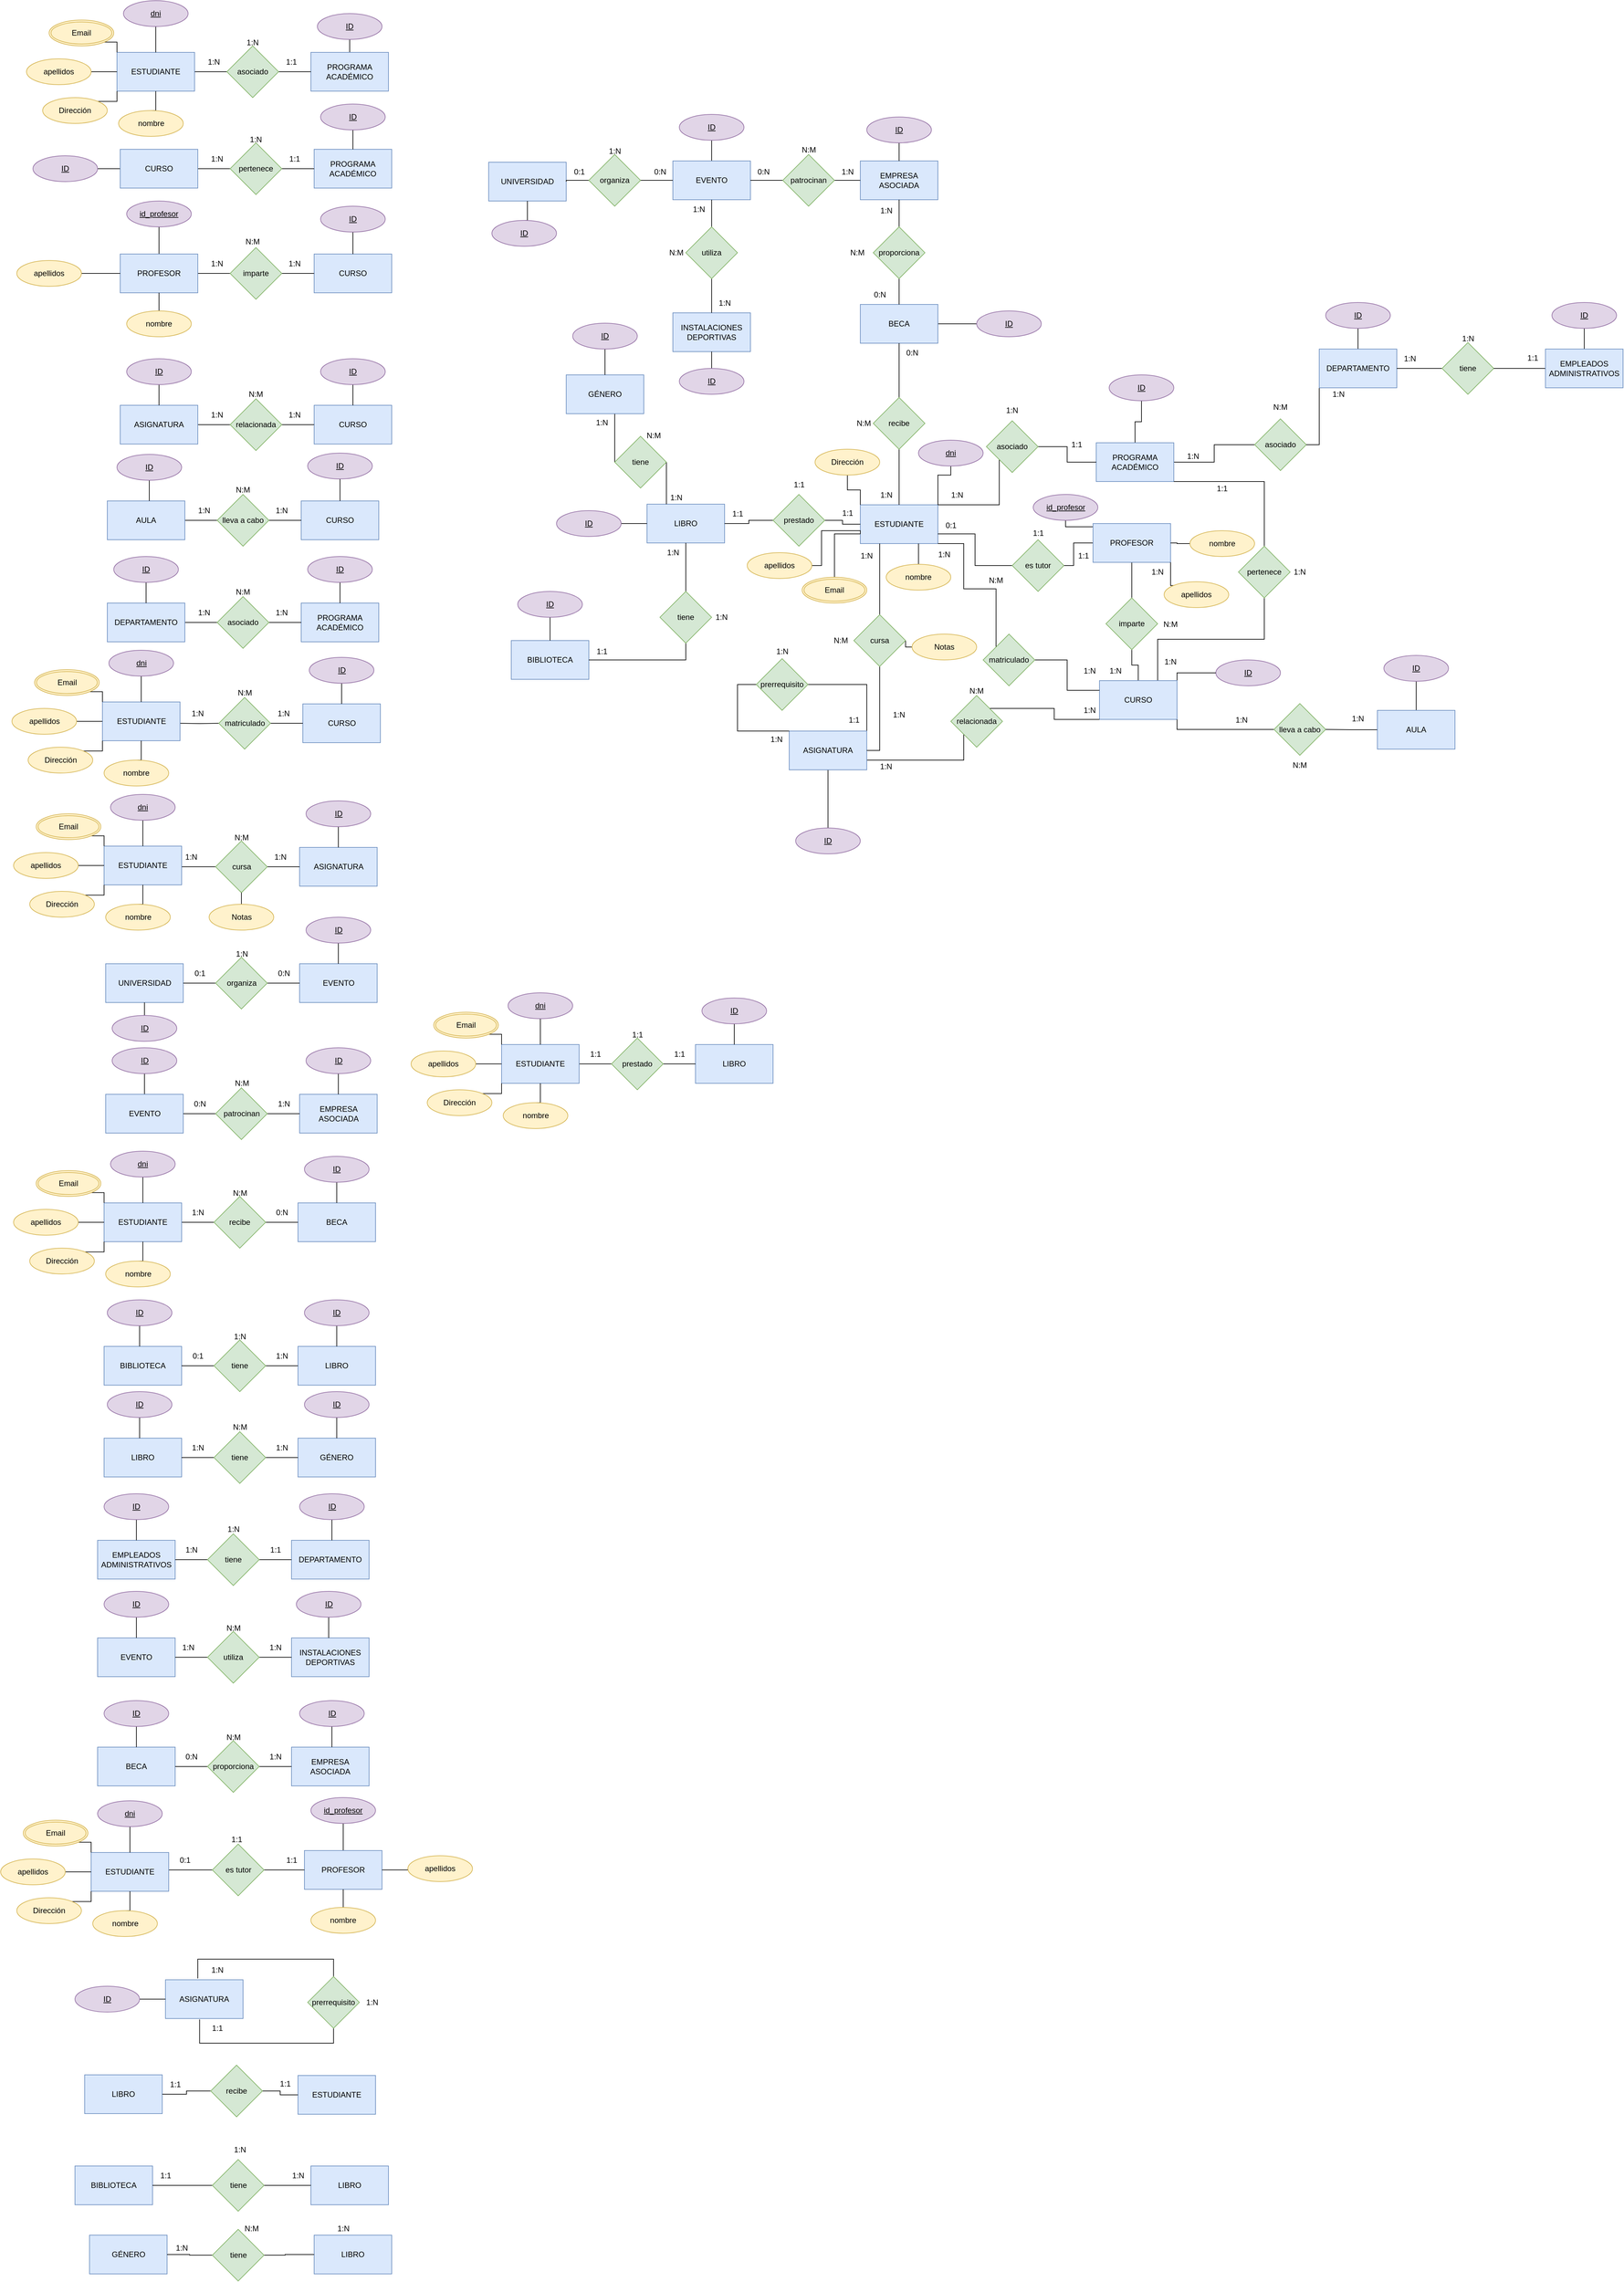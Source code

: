 <mxfile version="22.1.11" type="github">
  <diagram name="Página-1" id="44kaRgDa5pvyj0i5NGTn">
    <mxGraphModel dx="1560" dy="814" grid="1" gridSize="10" guides="1" tooltips="1" connect="1" arrows="1" fold="1" page="1" pageScale="1" pageWidth="1169" pageHeight="1654" background="none" math="0" shadow="0">
      <root>
        <mxCell id="0" />
        <mxCell id="1" parent="0" />
        <mxCell id="yPODJ5ue4MWIPqrNUil7-4" value="" style="edgeStyle=orthogonalEdgeStyle;rounded=0;orthogonalLoop=1;jettySize=auto;html=1;endArrow=none;endFill=0;" parent="1" source="yPODJ5ue4MWIPqrNUil7-1" target="yPODJ5ue4MWIPqrNUil7-3" edge="1">
          <mxGeometry relative="1" as="geometry" />
        </mxCell>
        <mxCell id="yPODJ5ue4MWIPqrNUil7-1" value="ESTUDIANTE" style="rounded=0;whiteSpace=wrap;html=1;fillColor=#dae8fc;strokeColor=#6c8ebf;" parent="1" vertex="1">
          <mxGeometry x="180" y="110" width="120" height="60" as="geometry" />
        </mxCell>
        <mxCell id="VDzh7EiB1U5KI5voId9q-119" style="edgeStyle=orthogonalEdgeStyle;rounded=0;orthogonalLoop=1;jettySize=auto;html=1;entryX=0.5;entryY=1;entryDx=0;entryDy=0;endArrow=none;endFill=0;" parent="1" source="yPODJ5ue4MWIPqrNUil7-2" target="VDzh7EiB1U5KI5voId9q-118" edge="1">
          <mxGeometry relative="1" as="geometry" />
        </mxCell>
        <mxCell id="yPODJ5ue4MWIPqrNUil7-2" value="PROGRAMA ACADÉMICO" style="rounded=0;whiteSpace=wrap;html=1;fillColor=#dae8fc;strokeColor=#6c8ebf;" parent="1" vertex="1">
          <mxGeometry x="480" y="110" width="120" height="60" as="geometry" />
        </mxCell>
        <mxCell id="yPODJ5ue4MWIPqrNUil7-5" value="" style="edgeStyle=orthogonalEdgeStyle;rounded=0;orthogonalLoop=1;jettySize=auto;html=1;endArrow=none;endFill=0;" parent="1" source="yPODJ5ue4MWIPqrNUil7-3" target="yPODJ5ue4MWIPqrNUil7-2" edge="1">
          <mxGeometry relative="1" as="geometry" />
        </mxCell>
        <mxCell id="yPODJ5ue4MWIPqrNUil7-3" value="asociado" style="rhombus;whiteSpace=wrap;html=1;fillColor=#d5e8d4;strokeColor=#82b366;" parent="1" vertex="1">
          <mxGeometry x="350" y="100" width="80" height="80" as="geometry" />
        </mxCell>
        <mxCell id="yPODJ5ue4MWIPqrNUil7-6" value="1:1" style="text;html=1;strokeColor=none;fillColor=none;align=center;verticalAlign=middle;whiteSpace=wrap;rounded=0;" parent="1" vertex="1">
          <mxGeometry x="420" y="110" width="60" height="30" as="geometry" />
        </mxCell>
        <mxCell id="yPODJ5ue4MWIPqrNUil7-7" value="1:N" style="text;html=1;strokeColor=none;fillColor=none;align=center;verticalAlign=middle;whiteSpace=wrap;rounded=0;" parent="1" vertex="1">
          <mxGeometry x="300" y="110" width="60" height="30" as="geometry" />
        </mxCell>
        <mxCell id="yPODJ5ue4MWIPqrNUil7-8" value="1:N" style="text;html=1;strokeColor=none;fillColor=none;align=center;verticalAlign=middle;whiteSpace=wrap;rounded=0;" parent="1" vertex="1">
          <mxGeometry x="360" y="80" width="60" height="30" as="geometry" />
        </mxCell>
        <mxCell id="yPODJ5ue4MWIPqrNUil7-9" value="" style="edgeStyle=orthogonalEdgeStyle;rounded=0;orthogonalLoop=1;jettySize=auto;html=1;endArrow=none;endFill=0;" parent="1" source="yPODJ5ue4MWIPqrNUil7-10" target="yPODJ5ue4MWIPqrNUil7-13" edge="1">
          <mxGeometry relative="1" as="geometry" />
        </mxCell>
        <mxCell id="VDzh7EiB1U5KI5voId9q-273" style="edgeStyle=orthogonalEdgeStyle;rounded=0;orthogonalLoop=1;jettySize=auto;html=1;entryX=1;entryY=0.5;entryDx=0;entryDy=0;endArrow=none;endFill=0;" parent="1" source="yPODJ5ue4MWIPqrNUil7-10" target="VDzh7EiB1U5KI5voId9q-272" edge="1">
          <mxGeometry relative="1" as="geometry" />
        </mxCell>
        <mxCell id="yPODJ5ue4MWIPqrNUil7-10" value="CURSO" style="rounded=0;whiteSpace=wrap;html=1;fillColor=#dae8fc;strokeColor=#6c8ebf;" parent="1" vertex="1">
          <mxGeometry x="185" y="260" width="120" height="60" as="geometry" />
        </mxCell>
        <mxCell id="yPODJ5ue4MWIPqrNUil7-11" value="PROGRAMA ACADÉMICO" style="rounded=0;whiteSpace=wrap;html=1;fillColor=#dae8fc;strokeColor=#6c8ebf;" parent="1" vertex="1">
          <mxGeometry x="485" y="260" width="120" height="60" as="geometry" />
        </mxCell>
        <mxCell id="yPODJ5ue4MWIPqrNUil7-12" value="" style="edgeStyle=orthogonalEdgeStyle;rounded=0;orthogonalLoop=1;jettySize=auto;html=1;endArrow=none;endFill=0;" parent="1" source="yPODJ5ue4MWIPqrNUil7-13" target="yPODJ5ue4MWIPqrNUil7-11" edge="1">
          <mxGeometry relative="1" as="geometry" />
        </mxCell>
        <mxCell id="yPODJ5ue4MWIPqrNUil7-13" value="pertenece" style="rhombus;whiteSpace=wrap;html=1;fillColor=#d5e8d4;strokeColor=#82b366;" parent="1" vertex="1">
          <mxGeometry x="355" y="250" width="80" height="80" as="geometry" />
        </mxCell>
        <mxCell id="yPODJ5ue4MWIPqrNUil7-14" value="1:1" style="text;html=1;strokeColor=none;fillColor=none;align=center;verticalAlign=middle;whiteSpace=wrap;rounded=0;" parent="1" vertex="1">
          <mxGeometry x="425" y="260" width="60" height="30" as="geometry" />
        </mxCell>
        <mxCell id="yPODJ5ue4MWIPqrNUil7-15" value="1:N" style="text;html=1;strokeColor=none;fillColor=none;align=center;verticalAlign=middle;whiteSpace=wrap;rounded=0;" parent="1" vertex="1">
          <mxGeometry x="305" y="260" width="60" height="30" as="geometry" />
        </mxCell>
        <mxCell id="yPODJ5ue4MWIPqrNUil7-16" value="1:N" style="text;html=1;strokeColor=none;fillColor=none;align=center;verticalAlign=middle;whiteSpace=wrap;rounded=0;" parent="1" vertex="1">
          <mxGeometry x="365" y="230" width="60" height="30" as="geometry" />
        </mxCell>
        <mxCell id="yPODJ5ue4MWIPqrNUil7-17" value="" style="edgeStyle=orthogonalEdgeStyle;rounded=0;orthogonalLoop=1;jettySize=auto;html=1;endArrow=none;endFill=0;" parent="1" source="yPODJ5ue4MWIPqrNUil7-18" target="yPODJ5ue4MWIPqrNUil7-21" edge="1">
          <mxGeometry relative="1" as="geometry" />
        </mxCell>
        <mxCell id="VDzh7EiB1U5KI5voId9q-110" style="edgeStyle=orthogonalEdgeStyle;rounded=0;orthogonalLoop=1;jettySize=auto;html=1;entryX=0.5;entryY=1;entryDx=0;entryDy=0;endArrow=none;endFill=0;" parent="1" source="yPODJ5ue4MWIPqrNUil7-18" target="VDzh7EiB1U5KI5voId9q-109" edge="1">
          <mxGeometry relative="1" as="geometry" />
        </mxCell>
        <mxCell id="yPODJ5ue4MWIPqrNUil7-18" value="PROFESOR" style="rounded=0;whiteSpace=wrap;html=1;fillColor=#dae8fc;strokeColor=#6c8ebf;" parent="1" vertex="1">
          <mxGeometry x="185" y="422" width="120" height="60" as="geometry" />
        </mxCell>
        <mxCell id="yPODJ5ue4MWIPqrNUil7-19" value="CURSO" style="rounded=0;whiteSpace=wrap;html=1;fillColor=#dae8fc;strokeColor=#6c8ebf;" parent="1" vertex="1">
          <mxGeometry x="485" y="422" width="120" height="60" as="geometry" />
        </mxCell>
        <mxCell id="yPODJ5ue4MWIPqrNUil7-20" value="" style="edgeStyle=orthogonalEdgeStyle;rounded=0;orthogonalLoop=1;jettySize=auto;html=1;endArrow=none;endFill=0;" parent="1" source="yPODJ5ue4MWIPqrNUil7-21" target="yPODJ5ue4MWIPqrNUil7-19" edge="1">
          <mxGeometry relative="1" as="geometry" />
        </mxCell>
        <mxCell id="yPODJ5ue4MWIPqrNUil7-21" value="imparte" style="rhombus;whiteSpace=wrap;html=1;fillColor=#d5e8d4;strokeColor=#82b366;" parent="1" vertex="1">
          <mxGeometry x="355" y="412" width="80" height="80" as="geometry" />
        </mxCell>
        <mxCell id="yPODJ5ue4MWIPqrNUil7-22" value="1:N" style="text;html=1;strokeColor=none;fillColor=none;align=center;verticalAlign=middle;whiteSpace=wrap;rounded=0;" parent="1" vertex="1">
          <mxGeometry x="425" y="422" width="60" height="30" as="geometry" />
        </mxCell>
        <mxCell id="yPODJ5ue4MWIPqrNUil7-23" value="1:N" style="text;html=1;strokeColor=none;fillColor=none;align=center;verticalAlign=middle;whiteSpace=wrap;rounded=0;" parent="1" vertex="1">
          <mxGeometry x="305" y="422" width="60" height="30" as="geometry" />
        </mxCell>
        <mxCell id="yPODJ5ue4MWIPqrNUil7-24" value="N:M" style="text;html=1;strokeColor=none;fillColor=none;align=center;verticalAlign=middle;whiteSpace=wrap;rounded=0;" parent="1" vertex="1">
          <mxGeometry x="360" y="388" width="60" height="30" as="geometry" />
        </mxCell>
        <mxCell id="yPODJ5ue4MWIPqrNUil7-25" value="" style="edgeStyle=orthogonalEdgeStyle;rounded=0;orthogonalLoop=1;jettySize=auto;html=1;endArrow=none;endFill=0;" parent="1" source="yPODJ5ue4MWIPqrNUil7-26" target="yPODJ5ue4MWIPqrNUil7-29" edge="1">
          <mxGeometry relative="1" as="geometry" />
        </mxCell>
        <mxCell id="yPODJ5ue4MWIPqrNUil7-26" value="ASIGNATURA" style="rounded=0;whiteSpace=wrap;html=1;fillColor=#dae8fc;strokeColor=#6c8ebf;" parent="1" vertex="1">
          <mxGeometry x="185" y="656" width="120" height="60" as="geometry" />
        </mxCell>
        <mxCell id="yPODJ5ue4MWIPqrNUil7-27" value="CURSO" style="rounded=0;whiteSpace=wrap;html=1;fillColor=#dae8fc;strokeColor=#6c8ebf;" parent="1" vertex="1">
          <mxGeometry x="485" y="656" width="120" height="60" as="geometry" />
        </mxCell>
        <mxCell id="yPODJ5ue4MWIPqrNUil7-28" value="" style="edgeStyle=orthogonalEdgeStyle;rounded=0;orthogonalLoop=1;jettySize=auto;html=1;endArrow=none;endFill=0;" parent="1" source="yPODJ5ue4MWIPqrNUil7-29" target="yPODJ5ue4MWIPqrNUil7-27" edge="1">
          <mxGeometry relative="1" as="geometry" />
        </mxCell>
        <mxCell id="yPODJ5ue4MWIPqrNUil7-29" value="relacionada" style="rhombus;whiteSpace=wrap;html=1;fillColor=#d5e8d4;strokeColor=#82b366;" parent="1" vertex="1">
          <mxGeometry x="355" y="646" width="80" height="80" as="geometry" />
        </mxCell>
        <mxCell id="yPODJ5ue4MWIPqrNUil7-30" value="1:N" style="text;html=1;strokeColor=none;fillColor=none;align=center;verticalAlign=middle;whiteSpace=wrap;rounded=0;" parent="1" vertex="1">
          <mxGeometry x="425" y="656" width="60" height="30" as="geometry" />
        </mxCell>
        <mxCell id="yPODJ5ue4MWIPqrNUil7-31" value="1:N" style="text;html=1;strokeColor=none;fillColor=none;align=center;verticalAlign=middle;whiteSpace=wrap;rounded=0;" parent="1" vertex="1">
          <mxGeometry x="305" y="656" width="60" height="30" as="geometry" />
        </mxCell>
        <mxCell id="yPODJ5ue4MWIPqrNUil7-32" value="N:M" style="text;html=1;strokeColor=none;fillColor=none;align=center;verticalAlign=middle;whiteSpace=wrap;rounded=0;" parent="1" vertex="1">
          <mxGeometry x="365" y="624" width="60" height="30" as="geometry" />
        </mxCell>
        <mxCell id="yPODJ5ue4MWIPqrNUil7-50" value="" style="edgeStyle=orthogonalEdgeStyle;rounded=0;orthogonalLoop=1;jettySize=auto;html=1;endArrow=none;endFill=0;" parent="1" source="yPODJ5ue4MWIPqrNUil7-51" target="yPODJ5ue4MWIPqrNUil7-54" edge="1">
          <mxGeometry relative="1" as="geometry" />
        </mxCell>
        <mxCell id="yPODJ5ue4MWIPqrNUil7-51" value="AULA" style="rounded=0;whiteSpace=wrap;html=1;fillColor=#dae8fc;strokeColor=#6c8ebf;" parent="1" vertex="1">
          <mxGeometry x="165" y="804" width="120" height="60" as="geometry" />
        </mxCell>
        <mxCell id="yPODJ5ue4MWIPqrNUil7-52" value="CURSO" style="rounded=0;whiteSpace=wrap;html=1;fillColor=#dae8fc;strokeColor=#6c8ebf;" parent="1" vertex="1">
          <mxGeometry x="465" y="804" width="120" height="60" as="geometry" />
        </mxCell>
        <mxCell id="yPODJ5ue4MWIPqrNUil7-53" value="" style="edgeStyle=orthogonalEdgeStyle;rounded=0;orthogonalLoop=1;jettySize=auto;html=1;endArrow=none;endFill=0;" parent="1" source="yPODJ5ue4MWIPqrNUil7-54" target="yPODJ5ue4MWIPqrNUil7-52" edge="1">
          <mxGeometry relative="1" as="geometry" />
        </mxCell>
        <mxCell id="yPODJ5ue4MWIPqrNUil7-54" value="lleva a cabo" style="rhombus;whiteSpace=wrap;html=1;fillColor=#d5e8d4;strokeColor=#82b366;" parent="1" vertex="1">
          <mxGeometry x="335" y="794" width="80" height="80" as="geometry" />
        </mxCell>
        <mxCell id="yPODJ5ue4MWIPqrNUil7-55" value="1:N" style="text;html=1;strokeColor=none;fillColor=none;align=center;verticalAlign=middle;whiteSpace=wrap;rounded=0;" parent="1" vertex="1">
          <mxGeometry x="405" y="804" width="60" height="30" as="geometry" />
        </mxCell>
        <mxCell id="yPODJ5ue4MWIPqrNUil7-56" value="1:N" style="text;html=1;strokeColor=none;fillColor=none;align=center;verticalAlign=middle;whiteSpace=wrap;rounded=0;" parent="1" vertex="1">
          <mxGeometry x="285" y="804" width="60" height="30" as="geometry" />
        </mxCell>
        <mxCell id="yPODJ5ue4MWIPqrNUil7-57" value="N:M" style="text;html=1;strokeColor=none;fillColor=none;align=center;verticalAlign=middle;whiteSpace=wrap;rounded=0;" parent="1" vertex="1">
          <mxGeometry x="345" y="772" width="60" height="30" as="geometry" />
        </mxCell>
        <mxCell id="yPODJ5ue4MWIPqrNUil7-66" value="" style="edgeStyle=orthogonalEdgeStyle;rounded=0;orthogonalLoop=1;jettySize=auto;html=1;endArrow=none;endFill=0;exitX=1;exitY=0.5;exitDx=0;exitDy=0;" parent="1" target="yPODJ5ue4MWIPqrNUil7-70" edge="1">
          <mxGeometry relative="1" as="geometry">
            <mxPoint x="277.5" y="1148" as="sourcePoint" />
          </mxGeometry>
        </mxCell>
        <mxCell id="yPODJ5ue4MWIPqrNUil7-68" value="CURSO" style="rounded=0;whiteSpace=wrap;html=1;fillColor=#dae8fc;strokeColor=#6c8ebf;" parent="1" vertex="1">
          <mxGeometry x="467.5" y="1118" width="120" height="60" as="geometry" />
        </mxCell>
        <mxCell id="yPODJ5ue4MWIPqrNUil7-69" value="" style="edgeStyle=orthogonalEdgeStyle;rounded=0;orthogonalLoop=1;jettySize=auto;html=1;endArrow=none;endFill=0;" parent="1" source="yPODJ5ue4MWIPqrNUil7-70" target="yPODJ5ue4MWIPqrNUil7-68" edge="1">
          <mxGeometry relative="1" as="geometry" />
        </mxCell>
        <mxCell id="yPODJ5ue4MWIPqrNUil7-70" value="matriculado" style="rhombus;whiteSpace=wrap;html=1;fillColor=#d5e8d4;strokeColor=#82b366;" parent="1" vertex="1">
          <mxGeometry x="337.5" y="1108" width="80" height="80" as="geometry" />
        </mxCell>
        <mxCell id="yPODJ5ue4MWIPqrNUil7-71" value="1:N" style="text;html=1;strokeColor=none;fillColor=none;align=center;verticalAlign=middle;whiteSpace=wrap;rounded=0;" parent="1" vertex="1">
          <mxGeometry x="407.5" y="1118" width="60" height="30" as="geometry" />
        </mxCell>
        <mxCell id="yPODJ5ue4MWIPqrNUil7-72" value="1:N" style="text;html=1;strokeColor=none;fillColor=none;align=center;verticalAlign=middle;whiteSpace=wrap;rounded=0;" parent="1" vertex="1">
          <mxGeometry x="275" y="1118" width="60" height="30" as="geometry" />
        </mxCell>
        <mxCell id="yPODJ5ue4MWIPqrNUil7-73" value="N:M" style="text;html=1;strokeColor=none;fillColor=none;align=center;verticalAlign=middle;whiteSpace=wrap;rounded=0;" parent="1" vertex="1">
          <mxGeometry x="347.5" y="1086" width="60" height="30" as="geometry" />
        </mxCell>
        <mxCell id="yPODJ5ue4MWIPqrNUil7-83" value="" style="edgeStyle=orthogonalEdgeStyle;rounded=0;orthogonalLoop=1;jettySize=auto;html=1;endArrow=none;endFill=0;exitX=1;exitY=0.5;exitDx=0;exitDy=0;" parent="1" source="XF1m2_q1DX8hMy2PzHUQ-74" target="yPODJ5ue4MWIPqrNUil7-87" edge="1">
          <mxGeometry relative="1" as="geometry">
            <mxPoint x="282.5" y="1370" as="sourcePoint" />
            <Array as="points">
              <mxPoint x="255" y="1370" />
            </Array>
          </mxGeometry>
        </mxCell>
        <mxCell id="yPODJ5ue4MWIPqrNUil7-85" value="ASIGNATURA" style="rounded=0;whiteSpace=wrap;html=1;fillColor=#dae8fc;strokeColor=#6c8ebf;" parent="1" vertex="1">
          <mxGeometry x="462.5" y="1340" width="120" height="60" as="geometry" />
        </mxCell>
        <mxCell id="yPODJ5ue4MWIPqrNUil7-86" value="" style="edgeStyle=orthogonalEdgeStyle;rounded=0;orthogonalLoop=1;jettySize=auto;html=1;endArrow=none;endFill=0;" parent="1" source="yPODJ5ue4MWIPqrNUil7-87" target="yPODJ5ue4MWIPqrNUil7-85" edge="1">
          <mxGeometry relative="1" as="geometry" />
        </mxCell>
        <mxCell id="yPODJ5ue4MWIPqrNUil7-87" value="cursa" style="rhombus;whiteSpace=wrap;html=1;fillColor=#d5e8d4;strokeColor=#82b366;" parent="1" vertex="1">
          <mxGeometry x="332.5" y="1330" width="80" height="80" as="geometry" />
        </mxCell>
        <mxCell id="yPODJ5ue4MWIPqrNUil7-88" value="1:N" style="text;html=1;strokeColor=none;fillColor=none;align=center;verticalAlign=middle;whiteSpace=wrap;rounded=0;" parent="1" vertex="1">
          <mxGeometry x="402.5" y="1340" width="60" height="30" as="geometry" />
        </mxCell>
        <mxCell id="yPODJ5ue4MWIPqrNUil7-89" value="1:N" style="text;html=1;strokeColor=none;fillColor=none;align=center;verticalAlign=middle;whiteSpace=wrap;rounded=0;" parent="1" vertex="1">
          <mxGeometry x="265" y="1340" width="60" height="30" as="geometry" />
        </mxCell>
        <mxCell id="yPODJ5ue4MWIPqrNUil7-90" value="N:M" style="text;html=1;strokeColor=none;fillColor=none;align=center;verticalAlign=middle;whiteSpace=wrap;rounded=0;" parent="1" vertex="1">
          <mxGeometry x="342.5" y="1310" width="60" height="30" as="geometry" />
        </mxCell>
        <mxCell id="VDzh7EiB1U5KI5voId9q-13" style="edgeStyle=orthogonalEdgeStyle;rounded=0;orthogonalLoop=1;jettySize=auto;html=1;exitX=0.5;exitY=0;exitDx=0;exitDy=0;entryX=0.5;entryY=1;entryDx=0;entryDy=0;endArrow=none;endFill=0;" parent="1" source="yPODJ5ue4MWIPqrNUil7-92" target="yPODJ5ue4MWIPqrNUil7-87" edge="1">
          <mxGeometry relative="1" as="geometry" />
        </mxCell>
        <mxCell id="yPODJ5ue4MWIPqrNUil7-92" value="Notas" style="ellipse;whiteSpace=wrap;html=1;align=center;fillColor=#fff2cc;strokeColor=#d6b656;" parent="1" vertex="1">
          <mxGeometry x="322.5" y="1428" width="100" height="40" as="geometry" />
        </mxCell>
        <mxCell id="VDzh7EiB1U5KI5voId9q-2" value="EVENTO" style="rounded=0;whiteSpace=wrap;html=1;fillColor=#dae8fc;strokeColor=#6c8ebf;" parent="1" vertex="1">
          <mxGeometry x="462.5" y="1520" width="120" height="60" as="geometry" />
        </mxCell>
        <mxCell id="VDzh7EiB1U5KI5voId9q-3" value="UNIVERSIDAD" style="rounded=0;whiteSpace=wrap;html=1;fillColor=#dae8fc;strokeColor=#6c8ebf;" parent="1" vertex="1">
          <mxGeometry x="162.5" y="1520" width="120" height="60" as="geometry" />
        </mxCell>
        <mxCell id="VDzh7EiB1U5KI5voId9q-5" style="edgeStyle=orthogonalEdgeStyle;rounded=0;orthogonalLoop=1;jettySize=auto;html=1;entryX=0;entryY=0.5;entryDx=0;entryDy=0;endArrow=none;endFill=0;" parent="1" source="VDzh7EiB1U5KI5voId9q-4" target="VDzh7EiB1U5KI5voId9q-2" edge="1">
          <mxGeometry relative="1" as="geometry" />
        </mxCell>
        <mxCell id="VDzh7EiB1U5KI5voId9q-6" style="edgeStyle=orthogonalEdgeStyle;rounded=0;orthogonalLoop=1;jettySize=auto;html=1;entryX=1;entryY=0.5;entryDx=0;entryDy=0;endArrow=none;endFill=0;" parent="1" source="VDzh7EiB1U5KI5voId9q-4" target="VDzh7EiB1U5KI5voId9q-3" edge="1">
          <mxGeometry relative="1" as="geometry" />
        </mxCell>
        <mxCell id="VDzh7EiB1U5KI5voId9q-4" value="organiza" style="rhombus;whiteSpace=wrap;html=1;fillColor=#d5e8d4;strokeColor=#82b366;" parent="1" vertex="1">
          <mxGeometry x="332.5" y="1510" width="80" height="80" as="geometry" />
        </mxCell>
        <mxCell id="VDzh7EiB1U5KI5voId9q-151" value="" style="edgeStyle=orthogonalEdgeStyle;rounded=0;orthogonalLoop=1;jettySize=auto;html=1;endArrow=none;endFill=0;" parent="1" source="VDzh7EiB1U5KI5voId9q-7" target="VDzh7EiB1U5KI5voId9q-150" edge="1">
          <mxGeometry relative="1" as="geometry" />
        </mxCell>
        <mxCell id="VDzh7EiB1U5KI5voId9q-7" value="EVENTO" style="rounded=0;whiteSpace=wrap;html=1;fillColor=#dae8fc;strokeColor=#6c8ebf;" parent="1" vertex="1">
          <mxGeometry x="162.5" y="1722" width="120" height="60" as="geometry" />
        </mxCell>
        <mxCell id="VDzh7EiB1U5KI5voId9q-9" value="EMPRESA ASOCIADA" style="rounded=0;whiteSpace=wrap;html=1;fillColor=#dae8fc;strokeColor=#6c8ebf;" parent="1" vertex="1">
          <mxGeometry x="462.5" y="1722" width="120" height="60" as="geometry" />
        </mxCell>
        <mxCell id="VDzh7EiB1U5KI5voId9q-11" style="edgeStyle=orthogonalEdgeStyle;rounded=0;orthogonalLoop=1;jettySize=auto;html=1;entryX=1;entryY=0.5;entryDx=0;entryDy=0;endArrow=none;endFill=0;" parent="1" source="VDzh7EiB1U5KI5voId9q-10" target="VDzh7EiB1U5KI5voId9q-7" edge="1">
          <mxGeometry relative="1" as="geometry" />
        </mxCell>
        <mxCell id="VDzh7EiB1U5KI5voId9q-12" style="edgeStyle=orthogonalEdgeStyle;rounded=0;orthogonalLoop=1;jettySize=auto;html=1;endArrow=none;endFill=0;" parent="1" source="VDzh7EiB1U5KI5voId9q-10" target="VDzh7EiB1U5KI5voId9q-9" edge="1">
          <mxGeometry relative="1" as="geometry" />
        </mxCell>
        <mxCell id="VDzh7EiB1U5KI5voId9q-10" value="patrocinan" style="rhombus;whiteSpace=wrap;html=1;fillColor=#d5e8d4;strokeColor=#82b366;" parent="1" vertex="1">
          <mxGeometry x="332.5" y="1712" width="80" height="80" as="geometry" />
        </mxCell>
        <mxCell id="VDzh7EiB1U5KI5voId9q-14" value="0:N" style="text;html=1;align=center;verticalAlign=middle;resizable=0;points=[];autosize=1;strokeColor=none;fillColor=none;" parent="1" vertex="1">
          <mxGeometry x="417.5" y="1520" width="40" height="30" as="geometry" />
        </mxCell>
        <mxCell id="VDzh7EiB1U5KI5voId9q-15" value="0:1" style="text;html=1;align=center;verticalAlign=middle;resizable=0;points=[];autosize=1;strokeColor=none;fillColor=none;" parent="1" vertex="1">
          <mxGeometry x="287.5" y="1520" width="40" height="30" as="geometry" />
        </mxCell>
        <mxCell id="VDzh7EiB1U5KI5voId9q-16" value="1:N" style="text;html=1;align=center;verticalAlign=middle;resizable=0;points=[];autosize=1;strokeColor=none;fillColor=none;" parent="1" vertex="1">
          <mxGeometry x="352.5" y="1490" width="40" height="30" as="geometry" />
        </mxCell>
        <mxCell id="VDzh7EiB1U5KI5voId9q-17" value="1:N" style="text;html=1;align=center;verticalAlign=middle;resizable=0;points=[];autosize=1;strokeColor=none;fillColor=none;" parent="1" vertex="1">
          <mxGeometry x="417.5" y="1722" width="40" height="30" as="geometry" />
        </mxCell>
        <mxCell id="VDzh7EiB1U5KI5voId9q-18" value="0:N" style="text;html=1;align=center;verticalAlign=middle;resizable=0;points=[];autosize=1;strokeColor=none;fillColor=none;" parent="1" vertex="1">
          <mxGeometry x="287.5" y="1722" width="40" height="30" as="geometry" />
        </mxCell>
        <mxCell id="VDzh7EiB1U5KI5voId9q-19" value="N:M" style="text;html=1;align=center;verticalAlign=middle;resizable=0;points=[];autosize=1;strokeColor=none;fillColor=none;" parent="1" vertex="1">
          <mxGeometry x="347.5" y="1690" width="50" height="30" as="geometry" />
        </mxCell>
        <mxCell id="VDzh7EiB1U5KI5voId9q-30" value="BECA" style="rounded=0;whiteSpace=wrap;html=1;fillColor=#dae8fc;strokeColor=#6c8ebf;" parent="1" vertex="1">
          <mxGeometry x="460" y="1890" width="120" height="60" as="geometry" />
        </mxCell>
        <mxCell id="VDzh7EiB1U5KI5voId9q-32" style="edgeStyle=orthogonalEdgeStyle;rounded=0;orthogonalLoop=1;jettySize=auto;html=1;entryX=1;entryY=0.5;entryDx=0;entryDy=0;endArrow=none;endFill=0;" parent="1" source="VDzh7EiB1U5KI5voId9q-31" edge="1">
          <mxGeometry relative="1" as="geometry">
            <mxPoint x="280" y="1920" as="targetPoint" />
          </mxGeometry>
        </mxCell>
        <mxCell id="VDzh7EiB1U5KI5voId9q-33" style="edgeStyle=orthogonalEdgeStyle;rounded=0;orthogonalLoop=1;jettySize=auto;html=1;entryX=0;entryY=0.5;entryDx=0;entryDy=0;endArrow=none;endFill=0;" parent="1" source="VDzh7EiB1U5KI5voId9q-31" target="VDzh7EiB1U5KI5voId9q-30" edge="1">
          <mxGeometry relative="1" as="geometry" />
        </mxCell>
        <mxCell id="VDzh7EiB1U5KI5voId9q-31" value="recibe" style="rhombus;whiteSpace=wrap;html=1;fillColor=#d5e8d4;strokeColor=#82b366;" parent="1" vertex="1">
          <mxGeometry x="330" y="1880" width="80" height="80" as="geometry" />
        </mxCell>
        <mxCell id="VDzh7EiB1U5KI5voId9q-34" value="0:N" style="text;html=1;align=center;verticalAlign=middle;resizable=0;points=[];autosize=1;strokeColor=none;fillColor=none;" parent="1" vertex="1">
          <mxGeometry x="415" y="1890" width="40" height="30" as="geometry" />
        </mxCell>
        <mxCell id="VDzh7EiB1U5KI5voId9q-35" value="1:N" style="text;html=1;align=center;verticalAlign=middle;resizable=0;points=[];autosize=1;strokeColor=none;fillColor=none;" parent="1" vertex="1">
          <mxGeometry x="285" y="1890" width="40" height="30" as="geometry" />
        </mxCell>
        <mxCell id="VDzh7EiB1U5KI5voId9q-37" value="N:M" style="text;html=1;align=center;verticalAlign=middle;resizable=0;points=[];autosize=1;strokeColor=none;fillColor=none;" parent="1" vertex="1">
          <mxGeometry x="345" y="1860" width="50" height="30" as="geometry" />
        </mxCell>
        <mxCell id="VDzh7EiB1U5KI5voId9q-38" value="BIBLIOTECA" style="rounded=0;whiteSpace=wrap;html=1;fillColor=#dae8fc;strokeColor=#6c8ebf;" parent="1" vertex="1">
          <mxGeometry x="160" y="2112" width="120" height="60" as="geometry" />
        </mxCell>
        <mxCell id="VDzh7EiB1U5KI5voId9q-39" value="LIBRO" style="rounded=0;whiteSpace=wrap;html=1;fillColor=#dae8fc;strokeColor=#6c8ebf;" parent="1" vertex="1">
          <mxGeometry x="460" y="2112" width="120" height="60" as="geometry" />
        </mxCell>
        <mxCell id="VDzh7EiB1U5KI5voId9q-41" style="edgeStyle=orthogonalEdgeStyle;rounded=0;orthogonalLoop=1;jettySize=auto;html=1;entryX=0;entryY=0.5;entryDx=0;entryDy=0;endArrow=none;endFill=0;" parent="1" source="VDzh7EiB1U5KI5voId9q-40" target="VDzh7EiB1U5KI5voId9q-39" edge="1">
          <mxGeometry relative="1" as="geometry" />
        </mxCell>
        <mxCell id="VDzh7EiB1U5KI5voId9q-42" style="edgeStyle=orthogonalEdgeStyle;rounded=0;orthogonalLoop=1;jettySize=auto;html=1;entryX=1;entryY=0.5;entryDx=0;entryDy=0;endArrow=none;endFill=0;" parent="1" source="VDzh7EiB1U5KI5voId9q-40" target="VDzh7EiB1U5KI5voId9q-38" edge="1">
          <mxGeometry relative="1" as="geometry" />
        </mxCell>
        <mxCell id="VDzh7EiB1U5KI5voId9q-40" value="tiene" style="rhombus;whiteSpace=wrap;html=1;fillColor=#d5e8d4;strokeColor=#82b366;" parent="1" vertex="1">
          <mxGeometry x="330" y="2102" width="80" height="80" as="geometry" />
        </mxCell>
        <mxCell id="VDzh7EiB1U5KI5voId9q-43" value="1:N" style="text;html=1;align=center;verticalAlign=middle;resizable=0;points=[];autosize=1;strokeColor=none;fillColor=none;" parent="1" vertex="1">
          <mxGeometry x="415" y="2112" width="40" height="30" as="geometry" />
        </mxCell>
        <mxCell id="VDzh7EiB1U5KI5voId9q-44" value="0:1" style="text;html=1;align=center;verticalAlign=middle;resizable=0;points=[];autosize=1;strokeColor=none;fillColor=none;" parent="1" vertex="1">
          <mxGeometry x="285" y="2112" width="40" height="30" as="geometry" />
        </mxCell>
        <mxCell id="VDzh7EiB1U5KI5voId9q-45" value="1:N" style="text;html=1;align=center;verticalAlign=middle;resizable=0;points=[];autosize=1;strokeColor=none;fillColor=none;" parent="1" vertex="1">
          <mxGeometry x="350" y="2082" width="40" height="30" as="geometry" />
        </mxCell>
        <mxCell id="VDzh7EiB1U5KI5voId9q-46" value="LIBRO" style="rounded=0;whiteSpace=wrap;html=1;fillColor=#dae8fc;strokeColor=#6c8ebf;" parent="1" vertex="1">
          <mxGeometry x="160" y="2254" width="120" height="60" as="geometry" />
        </mxCell>
        <mxCell id="VDzh7EiB1U5KI5voId9q-49" value="GÉNERO" style="rounded=0;whiteSpace=wrap;html=1;fillColor=#dae8fc;strokeColor=#6c8ebf;" parent="1" vertex="1">
          <mxGeometry x="460" y="2254" width="120" height="60" as="geometry" />
        </mxCell>
        <mxCell id="VDzh7EiB1U5KI5voId9q-51" style="edgeStyle=orthogonalEdgeStyle;rounded=0;orthogonalLoop=1;jettySize=auto;html=1;entryX=0;entryY=0.5;entryDx=0;entryDy=0;endArrow=none;endFill=0;" parent="1" source="VDzh7EiB1U5KI5voId9q-50" target="VDzh7EiB1U5KI5voId9q-49" edge="1">
          <mxGeometry relative="1" as="geometry" />
        </mxCell>
        <mxCell id="VDzh7EiB1U5KI5voId9q-52" style="edgeStyle=orthogonalEdgeStyle;rounded=0;orthogonalLoop=1;jettySize=auto;html=1;entryX=1;entryY=0.5;entryDx=0;entryDy=0;endArrow=none;endFill=0;" parent="1" source="VDzh7EiB1U5KI5voId9q-50" target="VDzh7EiB1U5KI5voId9q-46" edge="1">
          <mxGeometry relative="1" as="geometry" />
        </mxCell>
        <mxCell id="VDzh7EiB1U5KI5voId9q-50" value="tiene" style="rhombus;whiteSpace=wrap;html=1;fillColor=#d5e8d4;strokeColor=#82b366;" parent="1" vertex="1">
          <mxGeometry x="330" y="2244" width="80" height="80" as="geometry" />
        </mxCell>
        <mxCell id="VDzh7EiB1U5KI5voId9q-53" value="1:N" style="text;html=1;align=center;verticalAlign=middle;resizable=0;points=[];autosize=1;strokeColor=none;fillColor=none;" parent="1" vertex="1">
          <mxGeometry x="415" y="2254" width="40" height="30" as="geometry" />
        </mxCell>
        <mxCell id="VDzh7EiB1U5KI5voId9q-54" value="1:N" style="text;html=1;align=center;verticalAlign=middle;resizable=0;points=[];autosize=1;strokeColor=none;fillColor=none;" parent="1" vertex="1">
          <mxGeometry x="285" y="2254" width="40" height="30" as="geometry" />
        </mxCell>
        <mxCell id="VDzh7EiB1U5KI5voId9q-55" value="N:M" style="text;html=1;align=center;verticalAlign=middle;resizable=0;points=[];autosize=1;strokeColor=none;fillColor=none;" parent="1" vertex="1">
          <mxGeometry x="345" y="2222" width="50" height="30" as="geometry" />
        </mxCell>
        <mxCell id="VDzh7EiB1U5KI5voId9q-56" value="EMPLEADOS ADMINISTRATIVOS" style="rounded=0;whiteSpace=wrap;html=1;fillColor=#dae8fc;strokeColor=#6c8ebf;" parent="1" vertex="1">
          <mxGeometry x="150" y="2412" width="120" height="60" as="geometry" />
        </mxCell>
        <mxCell id="VDzh7EiB1U5KI5voId9q-57" value="DEPARTAMENTO" style="rounded=0;whiteSpace=wrap;html=1;fillColor=#dae8fc;strokeColor=#6c8ebf;" parent="1" vertex="1">
          <mxGeometry x="450" y="2412" width="120" height="60" as="geometry" />
        </mxCell>
        <mxCell id="VDzh7EiB1U5KI5voId9q-58" style="edgeStyle=orthogonalEdgeStyle;rounded=0;orthogonalLoop=1;jettySize=auto;html=1;entryX=0;entryY=0.5;entryDx=0;entryDy=0;endArrow=none;endFill=0;" parent="1" source="VDzh7EiB1U5KI5voId9q-60" target="VDzh7EiB1U5KI5voId9q-57" edge="1">
          <mxGeometry relative="1" as="geometry" />
        </mxCell>
        <mxCell id="VDzh7EiB1U5KI5voId9q-59" style="edgeStyle=orthogonalEdgeStyle;rounded=0;orthogonalLoop=1;jettySize=auto;html=1;entryX=1;entryY=0.5;entryDx=0;entryDy=0;endArrow=none;endFill=0;" parent="1" source="VDzh7EiB1U5KI5voId9q-60" target="VDzh7EiB1U5KI5voId9q-56" edge="1">
          <mxGeometry relative="1" as="geometry" />
        </mxCell>
        <mxCell id="VDzh7EiB1U5KI5voId9q-60" value="tiene" style="rhombus;whiteSpace=wrap;html=1;fillColor=#d5e8d4;strokeColor=#82b366;" parent="1" vertex="1">
          <mxGeometry x="320" y="2402" width="80" height="80" as="geometry" />
        </mxCell>
        <mxCell id="VDzh7EiB1U5KI5voId9q-61" value="1:1" style="text;html=1;align=center;verticalAlign=middle;resizable=0;points=[];autosize=1;strokeColor=none;fillColor=none;" parent="1" vertex="1">
          <mxGeometry x="405" y="2412" width="40" height="30" as="geometry" />
        </mxCell>
        <mxCell id="VDzh7EiB1U5KI5voId9q-62" value="1:N" style="text;html=1;align=center;verticalAlign=middle;resizable=0;points=[];autosize=1;strokeColor=none;fillColor=none;" parent="1" vertex="1">
          <mxGeometry x="275" y="2412" width="40" height="30" as="geometry" />
        </mxCell>
        <mxCell id="VDzh7EiB1U5KI5voId9q-63" value="1:N" style="text;html=1;align=center;verticalAlign=middle;resizable=0;points=[];autosize=1;strokeColor=none;fillColor=none;" parent="1" vertex="1">
          <mxGeometry x="340" y="2380" width="40" height="30" as="geometry" />
        </mxCell>
        <mxCell id="VDzh7EiB1U5KI5voId9q-66" value="INSTALACIONES DEPORTIVAS" style="rounded=0;whiteSpace=wrap;html=1;fillColor=#dae8fc;strokeColor=#6c8ebf;" parent="1" vertex="1">
          <mxGeometry x="450" y="2563" width="120" height="60" as="geometry" />
        </mxCell>
        <mxCell id="VDzh7EiB1U5KI5voId9q-67" value="EVENTO" style="rounded=0;whiteSpace=wrap;html=1;fillColor=#dae8fc;strokeColor=#6c8ebf;" parent="1" vertex="1">
          <mxGeometry x="150" y="2563" width="120" height="60" as="geometry" />
        </mxCell>
        <mxCell id="VDzh7EiB1U5KI5voId9q-69" style="edgeStyle=orthogonalEdgeStyle;rounded=0;orthogonalLoop=1;jettySize=auto;html=1;entryX=0;entryY=0.5;entryDx=0;entryDy=0;endArrow=none;endFill=0;" parent="1" source="VDzh7EiB1U5KI5voId9q-68" target="VDzh7EiB1U5KI5voId9q-66" edge="1">
          <mxGeometry relative="1" as="geometry" />
        </mxCell>
        <mxCell id="VDzh7EiB1U5KI5voId9q-70" style="edgeStyle=orthogonalEdgeStyle;rounded=0;orthogonalLoop=1;jettySize=auto;html=1;entryX=1;entryY=0.5;entryDx=0;entryDy=0;endArrow=none;endFill=0;" parent="1" source="VDzh7EiB1U5KI5voId9q-68" target="VDzh7EiB1U5KI5voId9q-67" edge="1">
          <mxGeometry relative="1" as="geometry" />
        </mxCell>
        <mxCell id="VDzh7EiB1U5KI5voId9q-68" value="utiliza" style="rhombus;whiteSpace=wrap;html=1;fillColor=#d5e8d4;strokeColor=#82b366;" parent="1" vertex="1">
          <mxGeometry x="320" y="2553" width="80" height="80" as="geometry" />
        </mxCell>
        <mxCell id="VDzh7EiB1U5KI5voId9q-71" value="1:N" style="text;html=1;align=center;verticalAlign=middle;resizable=0;points=[];autosize=1;strokeColor=none;fillColor=none;" parent="1" vertex="1">
          <mxGeometry x="270" y="2563" width="40" height="30" as="geometry" />
        </mxCell>
        <mxCell id="VDzh7EiB1U5KI5voId9q-72" value="1:N" style="text;html=1;align=center;verticalAlign=middle;resizable=0;points=[];autosize=1;strokeColor=none;fillColor=none;" parent="1" vertex="1">
          <mxGeometry x="405" y="2563" width="40" height="30" as="geometry" />
        </mxCell>
        <mxCell id="VDzh7EiB1U5KI5voId9q-73" value="N:M" style="text;html=1;align=center;verticalAlign=middle;resizable=0;points=[];autosize=1;strokeColor=none;fillColor=none;" parent="1" vertex="1">
          <mxGeometry x="335" y="2533" width="50" height="30" as="geometry" />
        </mxCell>
        <mxCell id="VDzh7EiB1U5KI5voId9q-74" value="BECA" style="rounded=0;whiteSpace=wrap;html=1;fillColor=#dae8fc;strokeColor=#6c8ebf;" parent="1" vertex="1">
          <mxGeometry x="150" y="2732" width="120" height="60" as="geometry" />
        </mxCell>
        <mxCell id="VDzh7EiB1U5KI5voId9q-75" value="EMPRESA ASOCIADA" style="rounded=0;whiteSpace=wrap;html=1;fillColor=#dae8fc;strokeColor=#6c8ebf;" parent="1" vertex="1">
          <mxGeometry x="450" y="2732" width="120" height="60" as="geometry" />
        </mxCell>
        <mxCell id="VDzh7EiB1U5KI5voId9q-77" style="edgeStyle=orthogonalEdgeStyle;rounded=0;orthogonalLoop=1;jettySize=auto;html=1;entryX=1;entryY=0.5;entryDx=0;entryDy=0;endArrow=none;endFill=0;" parent="1" source="VDzh7EiB1U5KI5voId9q-76" target="VDzh7EiB1U5KI5voId9q-74" edge="1">
          <mxGeometry relative="1" as="geometry" />
        </mxCell>
        <mxCell id="VDzh7EiB1U5KI5voId9q-78" style="edgeStyle=orthogonalEdgeStyle;rounded=0;orthogonalLoop=1;jettySize=auto;html=1;entryX=0;entryY=0.5;entryDx=0;entryDy=0;endArrow=none;endFill=0;" parent="1" source="VDzh7EiB1U5KI5voId9q-76" target="VDzh7EiB1U5KI5voId9q-75" edge="1">
          <mxGeometry relative="1" as="geometry" />
        </mxCell>
        <mxCell id="VDzh7EiB1U5KI5voId9q-76" value="proporciona" style="rhombus;whiteSpace=wrap;html=1;fillColor=#d5e8d4;strokeColor=#82b366;" parent="1" vertex="1">
          <mxGeometry x="320" y="2722" width="80" height="80" as="geometry" />
        </mxCell>
        <mxCell id="VDzh7EiB1U5KI5voId9q-79" value="0:N" style="text;html=1;align=center;verticalAlign=middle;resizable=0;points=[];autosize=1;strokeColor=none;fillColor=none;" parent="1" vertex="1">
          <mxGeometry x="275" y="2732" width="40" height="30" as="geometry" />
        </mxCell>
        <mxCell id="VDzh7EiB1U5KI5voId9q-80" value="1:N" style="text;html=1;align=center;verticalAlign=middle;resizable=0;points=[];autosize=1;strokeColor=none;fillColor=none;" parent="1" vertex="1">
          <mxGeometry x="405" y="2732" width="40" height="30" as="geometry" />
        </mxCell>
        <mxCell id="VDzh7EiB1U5KI5voId9q-81" value="N:M" style="text;html=1;align=center;verticalAlign=middle;resizable=0;points=[];autosize=1;strokeColor=none;fillColor=none;" parent="1" vertex="1">
          <mxGeometry x="335" y="2702" width="50" height="30" as="geometry" />
        </mxCell>
        <mxCell id="VDzh7EiB1U5KI5voId9q-85" style="edgeStyle=orthogonalEdgeStyle;rounded=0;orthogonalLoop=1;jettySize=auto;html=1;entryX=0.5;entryY=0;entryDx=0;entryDy=0;endArrow=none;endFill=0;" parent="1" source="VDzh7EiB1U5KI5voId9q-82" target="yPODJ5ue4MWIPqrNUil7-1" edge="1">
          <mxGeometry relative="1" as="geometry" />
        </mxCell>
        <mxCell id="VDzh7EiB1U5KI5voId9q-82" value="dni" style="ellipse;whiteSpace=wrap;html=1;align=center;fontStyle=4;fillColor=#e1d5e7;strokeColor=#9673a6;" parent="1" vertex="1">
          <mxGeometry x="190" y="30" width="100" height="40" as="geometry" />
        </mxCell>
        <mxCell id="VDzh7EiB1U5KI5voId9q-83" style="edgeStyle=orthogonalEdgeStyle;rounded=0;orthogonalLoop=1;jettySize=auto;html=1;exitX=0.5;exitY=0;exitDx=0;exitDy=0;endArrow=none;endFill=0;" parent="1" source="VDzh7EiB1U5KI5voId9q-84" edge="1">
          <mxGeometry relative="1" as="geometry">
            <mxPoint x="240" y="170" as="targetPoint" />
          </mxGeometry>
        </mxCell>
        <mxCell id="VDzh7EiB1U5KI5voId9q-84" value="nombre" style="ellipse;whiteSpace=wrap;html=1;align=center;fillColor=#fff2cc;strokeColor=#d6b656;" parent="1" vertex="1">
          <mxGeometry x="182.5" y="200" width="100" height="40" as="geometry" />
        </mxCell>
        <mxCell id="VDzh7EiB1U5KI5voId9q-87" style="edgeStyle=orthogonalEdgeStyle;rounded=0;orthogonalLoop=1;jettySize=auto;html=1;entryX=0;entryY=0.5;entryDx=0;entryDy=0;endArrow=none;endFill=0;" parent="1" source="VDzh7EiB1U5KI5voId9q-86" target="yPODJ5ue4MWIPqrNUil7-1" edge="1">
          <mxGeometry relative="1" as="geometry" />
        </mxCell>
        <mxCell id="VDzh7EiB1U5KI5voId9q-86" value="apellidos" style="ellipse;whiteSpace=wrap;html=1;align=center;fillColor=#fff2cc;strokeColor=#d6b656;" parent="1" vertex="1">
          <mxGeometry x="40" y="120" width="100" height="40" as="geometry" />
        </mxCell>
        <mxCell id="VDzh7EiB1U5KI5voId9q-109" value="id_profesor" style="ellipse;whiteSpace=wrap;html=1;align=center;fontStyle=4;fillColor=#e1d5e7;strokeColor=#9673a6;" parent="1" vertex="1">
          <mxGeometry x="195" y="340" width="100" height="40" as="geometry" />
        </mxCell>
        <mxCell id="VDzh7EiB1U5KI5voId9q-117" style="edgeStyle=orthogonalEdgeStyle;rounded=0;orthogonalLoop=1;jettySize=auto;html=1;entryX=0.5;entryY=1;entryDx=0;entryDy=0;endArrow=none;endFill=0;" parent="1" source="VDzh7EiB1U5KI5voId9q-114" target="yPODJ5ue4MWIPqrNUil7-18" edge="1">
          <mxGeometry relative="1" as="geometry" />
        </mxCell>
        <mxCell id="VDzh7EiB1U5KI5voId9q-114" value="nombre" style="ellipse;whiteSpace=wrap;html=1;align=center;fillColor=#fff2cc;strokeColor=#d6b656;" parent="1" vertex="1">
          <mxGeometry x="195" y="510" width="100" height="40" as="geometry" />
        </mxCell>
        <mxCell id="VDzh7EiB1U5KI5voId9q-116" style="edgeStyle=orthogonalEdgeStyle;rounded=0;orthogonalLoop=1;jettySize=auto;html=1;entryX=0;entryY=0.5;entryDx=0;entryDy=0;endArrow=none;endFill=0;exitX=1;exitY=0.5;exitDx=0;exitDy=0;" parent="1" source="VDzh7EiB1U5KI5voId9q-115" target="yPODJ5ue4MWIPqrNUil7-18" edge="1">
          <mxGeometry relative="1" as="geometry">
            <Array as="points">
              <mxPoint x="150" y="452" />
              <mxPoint x="150" y="452" />
            </Array>
          </mxGeometry>
        </mxCell>
        <mxCell id="VDzh7EiB1U5KI5voId9q-115" value="apellidos" style="ellipse;whiteSpace=wrap;html=1;align=center;fillColor=#fff2cc;strokeColor=#d6b656;" parent="1" vertex="1">
          <mxGeometry x="25" y="432" width="100" height="40" as="geometry" />
        </mxCell>
        <mxCell id="VDzh7EiB1U5KI5voId9q-118" value="ID" style="ellipse;whiteSpace=wrap;html=1;align=center;fontStyle=4;fillColor=#e1d5e7;strokeColor=#9673a6;" parent="1" vertex="1">
          <mxGeometry x="490" y="50" width="100" height="40" as="geometry" />
        </mxCell>
        <mxCell id="VDzh7EiB1U5KI5voId9q-120" style="edgeStyle=orthogonalEdgeStyle;rounded=0;orthogonalLoop=1;jettySize=auto;html=1;entryX=0.5;entryY=1;entryDx=0;entryDy=0;endArrow=none;endFill=0;" parent="1" target="VDzh7EiB1U5KI5voId9q-121" edge="1">
          <mxGeometry relative="1" as="geometry">
            <mxPoint x="545" y="260" as="sourcePoint" />
          </mxGeometry>
        </mxCell>
        <mxCell id="VDzh7EiB1U5KI5voId9q-121" value="ID" style="ellipse;whiteSpace=wrap;html=1;align=center;fontStyle=4;fillColor=#e1d5e7;strokeColor=#9673a6;" parent="1" vertex="1">
          <mxGeometry x="495" y="190" width="100" height="40" as="geometry" />
        </mxCell>
        <mxCell id="VDzh7EiB1U5KI5voId9q-124" style="edgeStyle=orthogonalEdgeStyle;rounded=0;orthogonalLoop=1;jettySize=auto;html=1;entryX=0.5;entryY=0;entryDx=0;entryDy=0;endArrow=none;endFill=0;" parent="1" source="VDzh7EiB1U5KI5voId9q-123" target="yPODJ5ue4MWIPqrNUil7-19" edge="1">
          <mxGeometry relative="1" as="geometry" />
        </mxCell>
        <mxCell id="VDzh7EiB1U5KI5voId9q-123" value="ID" style="ellipse;whiteSpace=wrap;html=1;align=center;fontStyle=4;fillColor=#e1d5e7;strokeColor=#9673a6;" parent="1" vertex="1">
          <mxGeometry x="495" y="348" width="100" height="40" as="geometry" />
        </mxCell>
        <mxCell id="VDzh7EiB1U5KI5voId9q-125" style="edgeStyle=orthogonalEdgeStyle;rounded=0;orthogonalLoop=1;jettySize=auto;html=1;entryX=0.5;entryY=0;entryDx=0;entryDy=0;endArrow=none;endFill=0;" parent="1" source="VDzh7EiB1U5KI5voId9q-126" target="yPODJ5ue4MWIPqrNUil7-27" edge="1">
          <mxGeometry relative="1" as="geometry">
            <mxPoint x="545" y="658" as="targetPoint" />
          </mxGeometry>
        </mxCell>
        <mxCell id="VDzh7EiB1U5KI5voId9q-126" value="ID" style="ellipse;whiteSpace=wrap;html=1;align=center;fontStyle=4;fillColor=#e1d5e7;strokeColor=#9673a6;" parent="1" vertex="1">
          <mxGeometry x="495" y="584" width="100" height="40" as="geometry" />
        </mxCell>
        <mxCell id="VDzh7EiB1U5KI5voId9q-127" style="edgeStyle=orthogonalEdgeStyle;rounded=0;orthogonalLoop=1;jettySize=auto;html=1;entryX=0.5;entryY=0;entryDx=0;entryDy=0;endArrow=none;endFill=0;" parent="1" source="VDzh7EiB1U5KI5voId9q-128" target="yPODJ5ue4MWIPqrNUil7-52" edge="1">
          <mxGeometry relative="1" as="geometry">
            <mxPoint x="525" y="802" as="targetPoint" />
          </mxGeometry>
        </mxCell>
        <mxCell id="VDzh7EiB1U5KI5voId9q-128" value="ID" style="ellipse;whiteSpace=wrap;html=1;align=center;fontStyle=4;fillColor=#e1d5e7;strokeColor=#9673a6;" parent="1" vertex="1">
          <mxGeometry x="475" y="730" width="100" height="40" as="geometry" />
        </mxCell>
        <mxCell id="VDzh7EiB1U5KI5voId9q-131" style="edgeStyle=orthogonalEdgeStyle;rounded=0;orthogonalLoop=1;jettySize=auto;html=1;entryX=0.5;entryY=0;entryDx=0;entryDy=0;endArrow=none;endFill=0;" parent="1" source="VDzh7EiB1U5KI5voId9q-132" edge="1">
          <mxGeometry relative="1" as="geometry">
            <mxPoint x="527.5" y="1118" as="targetPoint" />
          </mxGeometry>
        </mxCell>
        <mxCell id="VDzh7EiB1U5KI5voId9q-132" value="ID" style="ellipse;whiteSpace=wrap;html=1;align=center;fontStyle=4;fillColor=#e1d5e7;strokeColor=#9673a6;" parent="1" vertex="1">
          <mxGeometry x="477.5" y="1046" width="100" height="40" as="geometry" />
        </mxCell>
        <mxCell id="VDzh7EiB1U5KI5voId9q-133" style="edgeStyle=orthogonalEdgeStyle;rounded=0;orthogonalLoop=1;jettySize=auto;html=1;entryX=0.5;entryY=0;entryDx=0;entryDy=0;endArrow=none;endFill=0;" parent="1" source="VDzh7EiB1U5KI5voId9q-134" edge="1">
          <mxGeometry relative="1" as="geometry">
            <mxPoint x="522.5" y="1340" as="targetPoint" />
          </mxGeometry>
        </mxCell>
        <mxCell id="VDzh7EiB1U5KI5voId9q-134" value="ID" style="ellipse;whiteSpace=wrap;html=1;align=center;fontStyle=4;fillColor=#e1d5e7;strokeColor=#9673a6;" parent="1" vertex="1">
          <mxGeometry x="472.5" y="1268" width="100" height="40" as="geometry" />
        </mxCell>
        <mxCell id="VDzh7EiB1U5KI5voId9q-135" style="edgeStyle=orthogonalEdgeStyle;rounded=0;orthogonalLoop=1;jettySize=auto;html=1;entryX=0.5;entryY=0;entryDx=0;entryDy=0;endArrow=none;endFill=0;" parent="1" source="VDzh7EiB1U5KI5voId9q-136" edge="1">
          <mxGeometry relative="1" as="geometry">
            <mxPoint x="522.5" y="1520" as="targetPoint" />
          </mxGeometry>
        </mxCell>
        <mxCell id="VDzh7EiB1U5KI5voId9q-136" value="ID" style="ellipse;whiteSpace=wrap;html=1;align=center;fontStyle=4;fillColor=#e1d5e7;strokeColor=#9673a6;" parent="1" vertex="1">
          <mxGeometry x="472.5" y="1448" width="100" height="40" as="geometry" />
        </mxCell>
        <mxCell id="VDzh7EiB1U5KI5voId9q-137" style="edgeStyle=orthogonalEdgeStyle;rounded=0;orthogonalLoop=1;jettySize=auto;html=1;entryX=0.5;entryY=0;entryDx=0;entryDy=0;endArrow=none;endFill=0;" parent="1" source="VDzh7EiB1U5KI5voId9q-138" edge="1">
          <mxGeometry relative="1" as="geometry">
            <mxPoint x="522.5" y="1722" as="targetPoint" />
          </mxGeometry>
        </mxCell>
        <mxCell id="VDzh7EiB1U5KI5voId9q-138" value="ID" style="ellipse;whiteSpace=wrap;html=1;align=center;fontStyle=4;fillColor=#e1d5e7;strokeColor=#9673a6;" parent="1" vertex="1">
          <mxGeometry x="472.5" y="1650" width="100" height="40" as="geometry" />
        </mxCell>
        <mxCell id="VDzh7EiB1U5KI5voId9q-139" style="edgeStyle=orthogonalEdgeStyle;rounded=0;orthogonalLoop=1;jettySize=auto;html=1;entryX=0.5;entryY=0;entryDx=0;entryDy=0;endArrow=none;endFill=0;" parent="1" source="VDzh7EiB1U5KI5voId9q-140" edge="1">
          <mxGeometry relative="1" as="geometry">
            <mxPoint x="520" y="1890" as="targetPoint" />
          </mxGeometry>
        </mxCell>
        <mxCell id="VDzh7EiB1U5KI5voId9q-140" value="ID" style="ellipse;whiteSpace=wrap;html=1;align=center;fontStyle=4;fillColor=#e1d5e7;strokeColor=#9673a6;" parent="1" vertex="1">
          <mxGeometry x="470" y="1818" width="100" height="40" as="geometry" />
        </mxCell>
        <mxCell id="VDzh7EiB1U5KI5voId9q-141" style="edgeStyle=orthogonalEdgeStyle;rounded=0;orthogonalLoop=1;jettySize=auto;html=1;entryX=0.5;entryY=0;entryDx=0;entryDy=0;endArrow=none;endFill=0;" parent="1" source="VDzh7EiB1U5KI5voId9q-142" edge="1">
          <mxGeometry relative="1" as="geometry">
            <mxPoint x="520" y="2112" as="targetPoint" />
          </mxGeometry>
        </mxCell>
        <mxCell id="VDzh7EiB1U5KI5voId9q-142" value="ID" style="ellipse;whiteSpace=wrap;html=1;align=center;fontStyle=4;fillColor=#e1d5e7;strokeColor=#9673a6;" parent="1" vertex="1">
          <mxGeometry x="470" y="2040" width="100" height="40" as="geometry" />
        </mxCell>
        <mxCell id="VDzh7EiB1U5KI5voId9q-143" style="edgeStyle=orthogonalEdgeStyle;rounded=0;orthogonalLoop=1;jettySize=auto;html=1;entryX=0.5;entryY=0;entryDx=0;entryDy=0;endArrow=none;endFill=0;" parent="1" source="VDzh7EiB1U5KI5voId9q-144" edge="1">
          <mxGeometry relative="1" as="geometry">
            <mxPoint x="520" y="2254" as="targetPoint" />
          </mxGeometry>
        </mxCell>
        <mxCell id="VDzh7EiB1U5KI5voId9q-144" value="ID" style="ellipse;whiteSpace=wrap;html=1;align=center;fontStyle=4;fillColor=#e1d5e7;strokeColor=#9673a6;" parent="1" vertex="1">
          <mxGeometry x="470" y="2182" width="100" height="40" as="geometry" />
        </mxCell>
        <mxCell id="VDzh7EiB1U5KI5voId9q-145" style="edgeStyle=orthogonalEdgeStyle;rounded=0;orthogonalLoop=1;jettySize=auto;html=1;entryX=0.5;entryY=0;entryDx=0;entryDy=0;endArrow=none;endFill=0;" parent="1" source="VDzh7EiB1U5KI5voId9q-146" edge="1">
          <mxGeometry relative="1" as="geometry">
            <mxPoint x="215" y="2254" as="targetPoint" />
          </mxGeometry>
        </mxCell>
        <mxCell id="VDzh7EiB1U5KI5voId9q-146" value="ID" style="ellipse;whiteSpace=wrap;html=1;align=center;fontStyle=4;fillColor=#e1d5e7;strokeColor=#9673a6;" parent="1" vertex="1">
          <mxGeometry x="165" y="2182" width="100" height="40" as="geometry" />
        </mxCell>
        <mxCell id="VDzh7EiB1U5KI5voId9q-147" style="edgeStyle=orthogonalEdgeStyle;rounded=0;orthogonalLoop=1;jettySize=auto;html=1;entryX=0.5;entryY=0;entryDx=0;entryDy=0;endArrow=none;endFill=0;" parent="1" source="VDzh7EiB1U5KI5voId9q-148" edge="1">
          <mxGeometry relative="1" as="geometry">
            <mxPoint x="215" y="2112" as="targetPoint" />
          </mxGeometry>
        </mxCell>
        <mxCell id="VDzh7EiB1U5KI5voId9q-148" value="ID" style="ellipse;whiteSpace=wrap;html=1;align=center;fontStyle=4;fillColor=#e1d5e7;strokeColor=#9673a6;" parent="1" vertex="1">
          <mxGeometry x="165" y="2040" width="100" height="40" as="geometry" />
        </mxCell>
        <mxCell id="VDzh7EiB1U5KI5voId9q-150" value="ID" style="ellipse;whiteSpace=wrap;html=1;align=center;fontStyle=4;fillColor=#e1d5e7;strokeColor=#9673a6;" parent="1" vertex="1">
          <mxGeometry x="172.5" y="1650" width="100" height="40" as="geometry" />
        </mxCell>
        <mxCell id="VDzh7EiB1U5KI5voId9q-154" style="edgeStyle=orthogonalEdgeStyle;rounded=0;orthogonalLoop=1;jettySize=auto;html=1;exitX=0.5;exitY=0;exitDx=0;exitDy=0;entryX=0.5;entryY=1;entryDx=0;entryDy=0;endArrow=none;endFill=0;" parent="1" source="VDzh7EiB1U5KI5voId9q-153" target="VDzh7EiB1U5KI5voId9q-3" edge="1">
          <mxGeometry relative="1" as="geometry" />
        </mxCell>
        <mxCell id="VDzh7EiB1U5KI5voId9q-153" value="ID" style="ellipse;whiteSpace=wrap;html=1;align=center;fontStyle=4;fillColor=#e1d5e7;strokeColor=#9673a6;" parent="1" vertex="1">
          <mxGeometry x="172.5" y="1600" width="100" height="40" as="geometry" />
        </mxCell>
        <mxCell id="VDzh7EiB1U5KI5voId9q-155" style="edgeStyle=orthogonalEdgeStyle;rounded=0;orthogonalLoop=1;jettySize=auto;html=1;entryX=0.5;entryY=0;entryDx=0;entryDy=0;endArrow=none;endFill=0;" parent="1" source="VDzh7EiB1U5KI5voId9q-156" edge="1">
          <mxGeometry relative="1" as="geometry">
            <mxPoint x="210" y="2412" as="targetPoint" />
          </mxGeometry>
        </mxCell>
        <mxCell id="VDzh7EiB1U5KI5voId9q-156" value="ID" style="ellipse;whiteSpace=wrap;html=1;align=center;fontStyle=4;fillColor=#e1d5e7;strokeColor=#9673a6;" parent="1" vertex="1">
          <mxGeometry x="160" y="2340" width="100" height="40" as="geometry" />
        </mxCell>
        <mxCell id="VDzh7EiB1U5KI5voId9q-157" style="edgeStyle=orthogonalEdgeStyle;rounded=0;orthogonalLoop=1;jettySize=auto;html=1;entryX=0.5;entryY=0;entryDx=0;entryDy=0;endArrow=none;endFill=0;" parent="1" source="VDzh7EiB1U5KI5voId9q-158" edge="1">
          <mxGeometry relative="1" as="geometry">
            <mxPoint x="512.5" y="2412" as="targetPoint" />
          </mxGeometry>
        </mxCell>
        <mxCell id="VDzh7EiB1U5KI5voId9q-158" value="ID" style="ellipse;whiteSpace=wrap;html=1;align=center;fontStyle=4;fillColor=#e1d5e7;strokeColor=#9673a6;" parent="1" vertex="1">
          <mxGeometry x="462.5" y="2340" width="100" height="40" as="geometry" />
        </mxCell>
        <mxCell id="VDzh7EiB1U5KI5voId9q-159" style="edgeStyle=orthogonalEdgeStyle;rounded=0;orthogonalLoop=1;jettySize=auto;html=1;entryX=0.5;entryY=0;entryDx=0;entryDy=0;endArrow=none;endFill=0;" parent="1" source="VDzh7EiB1U5KI5voId9q-160" edge="1">
          <mxGeometry relative="1" as="geometry">
            <mxPoint x="210" y="2563" as="targetPoint" />
          </mxGeometry>
        </mxCell>
        <mxCell id="VDzh7EiB1U5KI5voId9q-160" value="ID" style="ellipse;whiteSpace=wrap;html=1;align=center;fontStyle=4;fillColor=#e1d5e7;strokeColor=#9673a6;" parent="1" vertex="1">
          <mxGeometry x="160" y="2491" width="100" height="40" as="geometry" />
        </mxCell>
        <mxCell id="VDzh7EiB1U5KI5voId9q-161" style="edgeStyle=orthogonalEdgeStyle;rounded=0;orthogonalLoop=1;jettySize=auto;html=1;entryX=0.5;entryY=0;entryDx=0;entryDy=0;endArrow=none;endFill=0;" parent="1" source="VDzh7EiB1U5KI5voId9q-162" edge="1">
          <mxGeometry relative="1" as="geometry">
            <mxPoint x="507.5" y="2563" as="targetPoint" />
          </mxGeometry>
        </mxCell>
        <mxCell id="VDzh7EiB1U5KI5voId9q-162" value="ID" style="ellipse;whiteSpace=wrap;html=1;align=center;fontStyle=4;fillColor=#e1d5e7;strokeColor=#9673a6;" parent="1" vertex="1">
          <mxGeometry x="457.5" y="2491" width="100" height="40" as="geometry" />
        </mxCell>
        <mxCell id="VDzh7EiB1U5KI5voId9q-163" style="edgeStyle=orthogonalEdgeStyle;rounded=0;orthogonalLoop=1;jettySize=auto;html=1;entryX=0.5;entryY=0;entryDx=0;entryDy=0;endArrow=none;endFill=0;" parent="1" source="VDzh7EiB1U5KI5voId9q-164" edge="1">
          <mxGeometry relative="1" as="geometry">
            <mxPoint x="512.5" y="2732" as="targetPoint" />
          </mxGeometry>
        </mxCell>
        <mxCell id="VDzh7EiB1U5KI5voId9q-164" value="ID" style="ellipse;whiteSpace=wrap;html=1;align=center;fontStyle=4;fillColor=#e1d5e7;strokeColor=#9673a6;" parent="1" vertex="1">
          <mxGeometry x="462.5" y="2660" width="100" height="40" as="geometry" />
        </mxCell>
        <mxCell id="VDzh7EiB1U5KI5voId9q-165" style="edgeStyle=orthogonalEdgeStyle;rounded=0;orthogonalLoop=1;jettySize=auto;html=1;entryX=0.5;entryY=0;entryDx=0;entryDy=0;endArrow=none;endFill=0;" parent="1" source="VDzh7EiB1U5KI5voId9q-166" edge="1">
          <mxGeometry relative="1" as="geometry">
            <mxPoint x="210" y="2732" as="targetPoint" />
          </mxGeometry>
        </mxCell>
        <mxCell id="VDzh7EiB1U5KI5voId9q-166" value="ID" style="ellipse;whiteSpace=wrap;html=1;align=center;fontStyle=4;fillColor=#e1d5e7;strokeColor=#9673a6;" parent="1" vertex="1">
          <mxGeometry x="160" y="2660" width="100" height="40" as="geometry" />
        </mxCell>
        <mxCell id="VDzh7EiB1U5KI5voId9q-169" style="edgeStyle=orthogonalEdgeStyle;rounded=0;orthogonalLoop=1;jettySize=auto;html=1;entryX=0.5;entryY=0;entryDx=0;entryDy=0;endArrow=none;endFill=0;" parent="1" source="VDzh7EiB1U5KI5voId9q-170" edge="1">
          <mxGeometry relative="1" as="geometry">
            <mxPoint x="230" y="804" as="targetPoint" />
          </mxGeometry>
        </mxCell>
        <mxCell id="VDzh7EiB1U5KI5voId9q-170" value="ID" style="ellipse;whiteSpace=wrap;html=1;align=center;fontStyle=4;fillColor=#e1d5e7;strokeColor=#9673a6;" parent="1" vertex="1">
          <mxGeometry x="180" y="732" width="100" height="40" as="geometry" />
        </mxCell>
        <mxCell id="VDzh7EiB1U5KI5voId9q-171" style="edgeStyle=orthogonalEdgeStyle;rounded=0;orthogonalLoop=1;jettySize=auto;html=1;entryX=0.5;entryY=0;entryDx=0;entryDy=0;endArrow=none;endFill=0;" parent="1" source="VDzh7EiB1U5KI5voId9q-172" edge="1">
          <mxGeometry relative="1" as="geometry">
            <mxPoint x="245" y="656" as="targetPoint" />
          </mxGeometry>
        </mxCell>
        <mxCell id="VDzh7EiB1U5KI5voId9q-172" value="ID" style="ellipse;whiteSpace=wrap;html=1;align=center;fontStyle=4;fillColor=#e1d5e7;strokeColor=#9673a6;" parent="1" vertex="1">
          <mxGeometry x="195" y="584" width="100" height="40" as="geometry" />
        </mxCell>
        <mxCell id="VDzh7EiB1U5KI5voId9q-179" value="ESTUDIANTE" style="rounded=0;whiteSpace=wrap;html=1;fillColor=#dae8fc;strokeColor=#6c8ebf;" parent="1" vertex="1">
          <mxGeometry x="1330" y="810" width="120" height="60" as="geometry" />
        </mxCell>
        <mxCell id="VDzh7EiB1U5KI5voId9q-180" style="edgeStyle=orthogonalEdgeStyle;rounded=0;orthogonalLoop=1;jettySize=auto;html=1;entryX=0.5;entryY=1;entryDx=0;entryDy=0;endArrow=none;endFill=0;" parent="1" source="VDzh7EiB1U5KI5voId9q-181" target="VDzh7EiB1U5KI5voId9q-193" edge="1">
          <mxGeometry relative="1" as="geometry" />
        </mxCell>
        <mxCell id="-P3A0L3aGcsIy8J95jdL-46" style="edgeStyle=orthogonalEdgeStyle;rounded=0;orthogonalLoop=1;jettySize=auto;html=1;entryX=0;entryY=0.5;entryDx=0;entryDy=0;endArrow=none;endFill=0;" parent="1" source="VDzh7EiB1U5KI5voId9q-181" target="-P3A0L3aGcsIy8J95jdL-45" edge="1">
          <mxGeometry relative="1" as="geometry">
            <mxPoint x="1915" y="687" as="targetPoint" />
          </mxGeometry>
        </mxCell>
        <mxCell id="VDzh7EiB1U5KI5voId9q-181" value="PROGRAMA ACADÉMICO" style="rounded=0;whiteSpace=wrap;html=1;fillColor=#dae8fc;strokeColor=#6c8ebf;" parent="1" vertex="1">
          <mxGeometry x="1695" y="714" width="120" height="60" as="geometry" />
        </mxCell>
        <mxCell id="VDzh7EiB1U5KI5voId9q-182" value="" style="edgeStyle=orthogonalEdgeStyle;rounded=0;orthogonalLoop=1;jettySize=auto;html=1;endArrow=none;endFill=0;" parent="1" source="VDzh7EiB1U5KI5voId9q-183" target="VDzh7EiB1U5KI5voId9q-181" edge="1">
          <mxGeometry relative="1" as="geometry" />
        </mxCell>
        <mxCell id="HiYHxnQxUSVBelimSYCU-40" style="edgeStyle=orthogonalEdgeStyle;rounded=0;orthogonalLoop=1;jettySize=auto;html=1;exitX=0;exitY=1;exitDx=0;exitDy=0;entryX=1;entryY=0;entryDx=0;entryDy=0;endArrow=none;endFill=0;" parent="1" source="VDzh7EiB1U5KI5voId9q-183" target="VDzh7EiB1U5KI5voId9q-179" edge="1">
          <mxGeometry relative="1" as="geometry">
            <Array as="points">
              <mxPoint x="1545" y="810" />
            </Array>
          </mxGeometry>
        </mxCell>
        <mxCell id="VDzh7EiB1U5KI5voId9q-183" value="asociado" style="rhombus;whiteSpace=wrap;html=1;fillColor=#d5e8d4;strokeColor=#82b366;" parent="1" vertex="1">
          <mxGeometry x="1525" y="680" width="80" height="80" as="geometry" />
        </mxCell>
        <mxCell id="VDzh7EiB1U5KI5voId9q-184" value="1:1" style="text;html=1;strokeColor=none;fillColor=none;align=center;verticalAlign=middle;whiteSpace=wrap;rounded=0;" parent="1" vertex="1">
          <mxGeometry x="1635" y="702" width="60" height="30" as="geometry" />
        </mxCell>
        <mxCell id="VDzh7EiB1U5KI5voId9q-186" value="1:N" style="text;html=1;strokeColor=none;fillColor=none;align=center;verticalAlign=middle;whiteSpace=wrap;rounded=0;" parent="1" vertex="1">
          <mxGeometry x="1535" y="649" width="60" height="30" as="geometry" />
        </mxCell>
        <mxCell id="VDzh7EiB1U5KI5voId9q-265" style="edgeStyle=orthogonalEdgeStyle;rounded=0;orthogonalLoop=1;jettySize=auto;html=1;exitX=0.5;exitY=1;exitDx=0;exitDy=0;entryX=1;entryY=0;entryDx=0;entryDy=0;endArrow=none;endFill=0;" parent="1" source="VDzh7EiB1U5KI5voId9q-188" target="VDzh7EiB1U5KI5voId9q-179" edge="1">
          <mxGeometry relative="1" as="geometry">
            <Array as="points">
              <mxPoint x="1470" y="764" />
              <mxPoint x="1450" y="764" />
            </Array>
          </mxGeometry>
        </mxCell>
        <mxCell id="VDzh7EiB1U5KI5voId9q-188" value="dni" style="ellipse;whiteSpace=wrap;html=1;align=center;fontStyle=4;fillColor=#e1d5e7;strokeColor=#9673a6;" parent="1" vertex="1">
          <mxGeometry x="1420" y="710" width="100" height="40" as="geometry" />
        </mxCell>
        <mxCell id="VDzh7EiB1U5KI5voId9q-189" style="edgeStyle=orthogonalEdgeStyle;rounded=0;orthogonalLoop=1;jettySize=auto;html=1;exitX=0.5;exitY=0;exitDx=0;exitDy=0;endArrow=none;endFill=0;entryX=0.75;entryY=1;entryDx=0;entryDy=0;" parent="1" source="VDzh7EiB1U5KI5voId9q-190" target="VDzh7EiB1U5KI5voId9q-179" edge="1">
          <mxGeometry relative="1" as="geometry">
            <mxPoint x="1390" y="870" as="targetPoint" />
          </mxGeometry>
        </mxCell>
        <mxCell id="VDzh7EiB1U5KI5voId9q-190" value="nombre" style="ellipse;whiteSpace=wrap;html=1;align=center;fillColor=#fff2cc;strokeColor=#d6b656;" parent="1" vertex="1">
          <mxGeometry x="1370" y="902" width="100" height="40" as="geometry" />
        </mxCell>
        <mxCell id="VDzh7EiB1U5KI5voId9q-191" style="edgeStyle=orthogonalEdgeStyle;rounded=0;orthogonalLoop=1;jettySize=auto;html=1;entryX=0;entryY=0.75;entryDx=0;entryDy=0;endArrow=none;endFill=0;" parent="1" source="VDzh7EiB1U5KI5voId9q-192" target="VDzh7EiB1U5KI5voId9q-179" edge="1">
          <mxGeometry relative="1" as="geometry">
            <Array as="points">
              <mxPoint x="1270" y="904" />
              <mxPoint x="1270" y="850" />
              <mxPoint x="1330" y="850" />
            </Array>
          </mxGeometry>
        </mxCell>
        <mxCell id="VDzh7EiB1U5KI5voId9q-192" value="apellidos" style="ellipse;whiteSpace=wrap;html=1;align=center;fillColor=#fff2cc;strokeColor=#d6b656;" parent="1" vertex="1">
          <mxGeometry x="1155" y="884" width="100" height="40" as="geometry" />
        </mxCell>
        <mxCell id="VDzh7EiB1U5KI5voId9q-193" value="ID" style="ellipse;whiteSpace=wrap;html=1;align=center;fontStyle=4;fillColor=#e1d5e7;strokeColor=#9673a6;" parent="1" vertex="1">
          <mxGeometry x="1715" y="609" width="100" height="40" as="geometry" />
        </mxCell>
        <mxCell id="VDzh7EiB1U5KI5voId9q-230" value="1:N" style="text;html=1;strokeColor=none;fillColor=none;align=center;verticalAlign=middle;whiteSpace=wrap;rounded=0;" parent="1" vertex="1">
          <mxGeometry x="1780" y="1038" width="60" height="30" as="geometry" />
        </mxCell>
        <mxCell id="VDzh7EiB1U5KI5voId9q-231" value="1:N" style="text;html=1;strokeColor=none;fillColor=none;align=center;verticalAlign=middle;whiteSpace=wrap;rounded=0;" parent="1" vertex="1">
          <mxGeometry x="1430" y="872" width="60" height="30" as="geometry" />
        </mxCell>
        <mxCell id="VDzh7EiB1U5KI5voId9q-234" value="ID" style="ellipse;whiteSpace=wrap;html=1;align=center;fontStyle=4;fillColor=#e1d5e7;strokeColor=#9673a6;" parent="1" vertex="1">
          <mxGeometry x="1880" y="1050" width="100" height="40" as="geometry" />
        </mxCell>
        <mxCell id="VDzh7EiB1U5KI5voId9q-298" style="edgeStyle=orthogonalEdgeStyle;rounded=0;orthogonalLoop=1;jettySize=auto;html=1;entryX=0;entryY=0.5;entryDx=0;entryDy=0;endArrow=none;endFill=0;exitX=1;exitY=0.25;exitDx=0;exitDy=0;" parent="1" source="VDzh7EiB1U5KI5voId9q-235" target="VDzh7EiB1U5KI5voId9q-234" edge="1">
          <mxGeometry relative="1" as="geometry">
            <Array as="points">
              <mxPoint x="1820" y="1070" />
            </Array>
          </mxGeometry>
        </mxCell>
        <mxCell id="VDzh7EiB1U5KI5voId9q-301" style="edgeStyle=orthogonalEdgeStyle;rounded=0;orthogonalLoop=1;jettySize=auto;html=1;entryX=0.5;entryY=1;entryDx=0;entryDy=0;endArrow=none;endFill=0;exitX=0.75;exitY=0;exitDx=0;exitDy=0;" parent="1" source="VDzh7EiB1U5KI5voId9q-235" target="VDzh7EiB1U5KI5voId9q-279" edge="1">
          <mxGeometry relative="1" as="geometry" />
        </mxCell>
        <mxCell id="HiYHxnQxUSVBelimSYCU-5" value="" style="edgeStyle=orthogonalEdgeStyle;rounded=0;orthogonalLoop=1;jettySize=auto;html=1;entryX=0.5;entryY=1;entryDx=0;entryDy=0;endArrow=none;endFill=0;" parent="1" source="VDzh7EiB1U5KI5voId9q-235" target="HiYHxnQxUSVBelimSYCU-3" edge="1">
          <mxGeometry relative="1" as="geometry" />
        </mxCell>
        <mxCell id="VDzh7EiB1U5KI5voId9q-235" value="CURSO" style="rounded=0;whiteSpace=wrap;html=1;fillColor=#dae8fc;strokeColor=#6c8ebf;" parent="1" vertex="1">
          <mxGeometry x="1700" y="1082" width="120" height="60" as="geometry" />
        </mxCell>
        <mxCell id="VDzh7EiB1U5KI5voId9q-243" value="1:N" style="text;html=1;strokeColor=none;fillColor=none;align=center;verticalAlign=middle;whiteSpace=wrap;rounded=0;" parent="1" vertex="1">
          <mxGeometry x="1310" y="874" width="60" height="30" as="geometry" />
        </mxCell>
        <mxCell id="VDzh7EiB1U5KI5voId9q-244" value="1:N" style="text;html=1;strokeColor=none;fillColor=none;align=center;verticalAlign=middle;whiteSpace=wrap;rounded=0;" parent="1" vertex="1">
          <mxGeometry x="1360" y="1120" width="60" height="30" as="geometry" />
        </mxCell>
        <mxCell id="VDzh7EiB1U5KI5voId9q-245" value="N:M" style="text;html=1;strokeColor=none;fillColor=none;align=center;verticalAlign=middle;whiteSpace=wrap;rounded=0;" parent="1" vertex="1">
          <mxGeometry x="1270" y="1005" width="60" height="30" as="geometry" />
        </mxCell>
        <mxCell id="VDzh7EiB1U5KI5voId9q-304" style="edgeStyle=orthogonalEdgeStyle;rounded=0;orthogonalLoop=1;jettySize=auto;html=1;entryX=1;entryY=0.5;entryDx=0;entryDy=0;exitX=0;exitY=0.5;exitDx=0;exitDy=0;endArrow=none;endFill=0;" parent="1" source="VDzh7EiB1U5KI5voId9q-247" target="VDzh7EiB1U5KI5voId9q-252" edge="1">
          <mxGeometry relative="1" as="geometry" />
        </mxCell>
        <mxCell id="VDzh7EiB1U5KI5voId9q-247" value="Notas" style="ellipse;whiteSpace=wrap;html=1;align=center;fillColor=#fff2cc;strokeColor=#d6b656;" parent="1" vertex="1">
          <mxGeometry x="1410" y="1010" width="100" height="40" as="geometry" />
        </mxCell>
        <mxCell id="VDzh7EiB1U5KI5voId9q-291" style="edgeStyle=orthogonalEdgeStyle;rounded=0;orthogonalLoop=1;jettySize=auto;html=1;entryX=0.5;entryY=1;entryDx=0;entryDy=0;endArrow=none;endFill=0;" parent="1" source="VDzh7EiB1U5KI5voId9q-249" target="VDzh7EiB1U5KI5voId9q-250" edge="1">
          <mxGeometry relative="1" as="geometry">
            <Array as="points" />
          </mxGeometry>
        </mxCell>
        <mxCell id="VDzh7EiB1U5KI5voId9q-249" value="ID" style="ellipse;whiteSpace=wrap;html=1;align=center;fontStyle=4;fillColor=#e1d5e7;strokeColor=#9673a6;" parent="1" vertex="1">
          <mxGeometry x="1230" y="1310" width="100" height="40" as="geometry" />
        </mxCell>
        <mxCell id="VDzh7EiB1U5KI5voId9q-314" style="edgeStyle=orthogonalEdgeStyle;rounded=0;orthogonalLoop=1;jettySize=auto;html=1;exitX=1;exitY=0;exitDx=0;exitDy=0;entryX=1;entryY=0.5;entryDx=0;entryDy=0;endArrow=none;endFill=0;" parent="1" source="VDzh7EiB1U5KI5voId9q-250" target="VDzh7EiB1U5KI5voId9q-313" edge="1">
          <mxGeometry relative="1" as="geometry">
            <Array as="points">
              <mxPoint x="1340" y="1088" />
            </Array>
          </mxGeometry>
        </mxCell>
        <mxCell id="VDzh7EiB1U5KI5voId9q-339" style="edgeStyle=orthogonalEdgeStyle;rounded=0;orthogonalLoop=1;jettySize=auto;html=1;exitX=1;exitY=0.75;exitDx=0;exitDy=0;entryX=0;entryY=1;entryDx=0;entryDy=0;endArrow=none;endFill=0;" parent="1" source="VDzh7EiB1U5KI5voId9q-250" target="VDzh7EiB1U5KI5voId9q-337" edge="1">
          <mxGeometry relative="1" as="geometry">
            <Array as="points">
              <mxPoint x="1490" y="1205" />
            </Array>
          </mxGeometry>
        </mxCell>
        <mxCell id="VDzh7EiB1U5KI5voId9q-250" value="ASIGNATURA" style="rounded=0;whiteSpace=wrap;html=1;fillColor=#dae8fc;strokeColor=#6c8ebf;" parent="1" vertex="1">
          <mxGeometry x="1220" y="1160" width="120" height="60" as="geometry" />
        </mxCell>
        <mxCell id="VDzh7EiB1U5KI5voId9q-254" style="edgeStyle=orthogonalEdgeStyle;rounded=0;orthogonalLoop=1;jettySize=auto;html=1;entryX=1;entryY=0.5;entryDx=0;entryDy=0;endArrow=none;endFill=0;" parent="1" source="VDzh7EiB1U5KI5voId9q-252" target="VDzh7EiB1U5KI5voId9q-250" edge="1">
          <mxGeometry relative="1" as="geometry" />
        </mxCell>
        <mxCell id="VDzh7EiB1U5KI5voId9q-289" style="edgeStyle=orthogonalEdgeStyle;rounded=0;orthogonalLoop=1;jettySize=auto;html=1;entryX=0.25;entryY=1;entryDx=0;entryDy=0;endArrow=none;endFill=0;" parent="1" source="VDzh7EiB1U5KI5voId9q-252" target="VDzh7EiB1U5KI5voId9q-179" edge="1">
          <mxGeometry relative="1" as="geometry" />
        </mxCell>
        <mxCell id="VDzh7EiB1U5KI5voId9q-252" value="cursa" style="rhombus;whiteSpace=wrap;html=1;fillColor=#d5e8d4;strokeColor=#82b366;" parent="1" vertex="1">
          <mxGeometry x="1320" y="980" width="80" height="80" as="geometry" />
        </mxCell>
        <mxCell id="VDzh7EiB1U5KI5voId9q-260" value="0:N" style="text;html=1;align=center;verticalAlign=middle;resizable=0;points=[];autosize=1;strokeColor=none;fillColor=none;" parent="1" vertex="1">
          <mxGeometry x="1390" y="560" width="40" height="30" as="geometry" />
        </mxCell>
        <mxCell id="VDzh7EiB1U5KI5voId9q-261" value="1:N" style="text;html=1;align=center;verticalAlign=middle;resizable=0;points=[];autosize=1;strokeColor=none;fillColor=none;" parent="1" vertex="1">
          <mxGeometry x="1350" y="780" width="40" height="30" as="geometry" />
        </mxCell>
        <mxCell id="VDzh7EiB1U5KI5voId9q-262" value="N:M" style="text;html=1;align=center;verticalAlign=middle;resizable=0;points=[];autosize=1;strokeColor=none;fillColor=none;" parent="1" vertex="1">
          <mxGeometry x="1310" y="669" width="50" height="30" as="geometry" />
        </mxCell>
        <mxCell id="VDzh7EiB1U5KI5voId9q-270" style="edgeStyle=orthogonalEdgeStyle;rounded=0;orthogonalLoop=1;jettySize=auto;html=1;entryX=1;entryY=0.5;entryDx=0;entryDy=0;endArrow=none;endFill=0;" parent="1" source="VDzh7EiB1U5KI5voId9q-264" target="VDzh7EiB1U5KI5voId9q-266" edge="1">
          <mxGeometry relative="1" as="geometry" />
        </mxCell>
        <mxCell id="VDzh7EiB1U5KI5voId9q-264" value="ID" style="ellipse;whiteSpace=wrap;html=1;align=center;fontStyle=4;fillColor=#e1d5e7;strokeColor=#9673a6;" parent="1" vertex="1">
          <mxGeometry x="1510" y="510" width="100" height="40" as="geometry" />
        </mxCell>
        <mxCell id="VDzh7EiB1U5KI5voId9q-266" value="BECA" style="rounded=0;whiteSpace=wrap;html=1;fillColor=#dae8fc;strokeColor=#6c8ebf;" parent="1" vertex="1">
          <mxGeometry x="1330" y="500" width="120" height="60" as="geometry" />
        </mxCell>
        <mxCell id="VDzh7EiB1U5KI5voId9q-268" style="edgeStyle=orthogonalEdgeStyle;rounded=0;orthogonalLoop=1;jettySize=auto;html=1;entryX=0.5;entryY=1;entryDx=0;entryDy=0;endArrow=none;endFill=0;" parent="1" source="VDzh7EiB1U5KI5voId9q-267" target="VDzh7EiB1U5KI5voId9q-266" edge="1">
          <mxGeometry relative="1" as="geometry" />
        </mxCell>
        <mxCell id="VDzh7EiB1U5KI5voId9q-269" style="edgeStyle=orthogonalEdgeStyle;rounded=0;orthogonalLoop=1;jettySize=auto;html=1;entryX=0.5;entryY=0;entryDx=0;entryDy=0;endArrow=none;endFill=0;" parent="1" source="VDzh7EiB1U5KI5voId9q-267" target="VDzh7EiB1U5KI5voId9q-179" edge="1">
          <mxGeometry relative="1" as="geometry" />
        </mxCell>
        <mxCell id="VDzh7EiB1U5KI5voId9q-267" value="recibe" style="rhombus;whiteSpace=wrap;html=1;fillColor=#d5e8d4;strokeColor=#82b366;" parent="1" vertex="1">
          <mxGeometry x="1350" y="644" width="80" height="80" as="geometry" />
        </mxCell>
        <mxCell id="VDzh7EiB1U5KI5voId9q-272" value="ID" style="ellipse;whiteSpace=wrap;html=1;align=center;fontStyle=4;fillColor=#e1d5e7;strokeColor=#9673a6;" parent="1" vertex="1">
          <mxGeometry x="50" y="270" width="100" height="40" as="geometry" />
        </mxCell>
        <mxCell id="VDzh7EiB1U5KI5voId9q-300" style="edgeStyle=orthogonalEdgeStyle;rounded=0;orthogonalLoop=1;jettySize=auto;html=1;endArrow=none;endFill=0;entryX=1;entryY=1;entryDx=0;entryDy=0;exitX=0.5;exitY=0;exitDx=0;exitDy=0;" parent="1" source="VDzh7EiB1U5KI5voId9q-279" target="VDzh7EiB1U5KI5voId9q-181" edge="1">
          <mxGeometry relative="1" as="geometry">
            <mxPoint x="1690" y="870.0" as="targetPoint" />
            <Array as="points">
              <mxPoint x="1955" y="774" />
            </Array>
          </mxGeometry>
        </mxCell>
        <mxCell id="VDzh7EiB1U5KI5voId9q-279" value="pertenece" style="rhombus;whiteSpace=wrap;html=1;fillColor=#d5e8d4;strokeColor=#82b366;" parent="1" vertex="1">
          <mxGeometry x="1915" y="874" width="80" height="80" as="geometry" />
        </mxCell>
        <mxCell id="VDzh7EiB1U5KI5voId9q-280" value="1:1" style="text;html=1;strokeColor=none;fillColor=none;align=center;verticalAlign=middle;whiteSpace=wrap;rounded=0;" parent="1" vertex="1">
          <mxGeometry x="1860" y="770" width="60" height="30" as="geometry" />
        </mxCell>
        <mxCell id="VDzh7EiB1U5KI5voId9q-281" value="1:N" style="text;html=1;strokeColor=none;fillColor=none;align=center;verticalAlign=middle;whiteSpace=wrap;rounded=0;" parent="1" vertex="1">
          <mxGeometry x="1655" y="1052" width="60" height="30" as="geometry" />
        </mxCell>
        <mxCell id="VDzh7EiB1U5KI5voId9q-282" value="1:N" style="text;html=1;strokeColor=none;fillColor=none;align=center;verticalAlign=middle;whiteSpace=wrap;rounded=0;" parent="1" vertex="1">
          <mxGeometry x="1975" y="899" width="70" height="30" as="geometry" />
        </mxCell>
        <mxCell id="VDzh7EiB1U5KI5voId9q-302" style="edgeStyle=orthogonalEdgeStyle;rounded=0;orthogonalLoop=1;jettySize=auto;html=1;exitX=0;exitY=0;exitDx=0;exitDy=0;entryX=1;entryY=1;entryDx=0;entryDy=0;endArrow=none;endFill=0;" parent="1" source="VDzh7EiB1U5KI5voId9q-293" target="VDzh7EiB1U5KI5voId9q-179" edge="1">
          <mxGeometry relative="1" as="geometry">
            <Array as="points">
              <mxPoint x="1490" y="940" />
              <mxPoint x="1490" y="870" />
            </Array>
          </mxGeometry>
        </mxCell>
        <mxCell id="HiYHxnQxUSVBelimSYCU-32" style="edgeStyle=orthogonalEdgeStyle;rounded=0;orthogonalLoop=1;jettySize=auto;html=1;exitX=1;exitY=0.5;exitDx=0;exitDy=0;entryX=0;entryY=0.25;entryDx=0;entryDy=0;endArrow=none;endFill=0;" parent="1" source="VDzh7EiB1U5KI5voId9q-293" target="VDzh7EiB1U5KI5voId9q-235" edge="1">
          <mxGeometry relative="1" as="geometry" />
        </mxCell>
        <mxCell id="VDzh7EiB1U5KI5voId9q-293" value="matriculado" style="rhombus;whiteSpace=wrap;html=1;fillColor=#d5e8d4;strokeColor=#82b366;" parent="1" vertex="1">
          <mxGeometry x="1520" y="1010" width="80" height="80" as="geometry" />
        </mxCell>
        <mxCell id="VDzh7EiB1U5KI5voId9q-294" value="N:M" style="text;html=1;strokeColor=none;fillColor=none;align=center;verticalAlign=middle;whiteSpace=wrap;rounded=0;" parent="1" vertex="1">
          <mxGeometry x="1510" y="912" width="60" height="30" as="geometry" />
        </mxCell>
        <mxCell id="VDzh7EiB1U5KI5voId9q-310" value="1:N" style="text;html=1;align=center;verticalAlign=middle;resizable=0;points=[];autosize=1;strokeColor=none;fillColor=none;" parent="1" vertex="1">
          <mxGeometry x="1180" y="1158" width="40" height="30" as="geometry" />
        </mxCell>
        <mxCell id="VDzh7EiB1U5KI5voId9q-311" value="1:1" style="text;html=1;align=center;verticalAlign=middle;resizable=0;points=[];autosize=1;strokeColor=none;fillColor=none;" parent="1" vertex="1">
          <mxGeometry x="1300" y="1128" width="40" height="30" as="geometry" />
        </mxCell>
        <mxCell id="VDzh7EiB1U5KI5voId9q-315" style="edgeStyle=orthogonalEdgeStyle;rounded=0;orthogonalLoop=1;jettySize=auto;html=1;entryX=0;entryY=0;entryDx=0;entryDy=0;exitX=0;exitY=0.5;exitDx=0;exitDy=0;endArrow=none;endFill=0;" parent="1" source="VDzh7EiB1U5KI5voId9q-313" target="VDzh7EiB1U5KI5voId9q-250" edge="1">
          <mxGeometry relative="1" as="geometry">
            <Array as="points">
              <mxPoint x="1140" y="1088" />
              <mxPoint x="1140" y="1160" />
            </Array>
          </mxGeometry>
        </mxCell>
        <mxCell id="VDzh7EiB1U5KI5voId9q-313" value="prerrequisito" style="rhombus;whiteSpace=wrap;html=1;fillColor=#d5e8d4;strokeColor=#82b366;" parent="1" vertex="1">
          <mxGeometry x="1169" y="1048" width="80" height="80" as="geometry" />
        </mxCell>
        <mxCell id="VDzh7EiB1U5KI5voId9q-316" value="1:N" style="text;html=1;align=center;verticalAlign=middle;resizable=0;points=[];autosize=1;strokeColor=none;fillColor=none;" parent="1" vertex="1">
          <mxGeometry x="1189" y="1022" width="40" height="30" as="geometry" />
        </mxCell>
        <mxCell id="VDzh7EiB1U5KI5voId9q-318" style="edgeStyle=orthogonalEdgeStyle;rounded=0;orthogonalLoop=1;jettySize=auto;html=1;entryX=0.5;entryY=1;entryDx=0;entryDy=0;endArrow=none;endFill=0;exitX=0;exitY=0;exitDx=0;exitDy=0;" parent="1" source="VDzh7EiB1U5KI5voId9q-319" target="VDzh7EiB1U5KI5voId9q-326" edge="1">
          <mxGeometry relative="1" as="geometry">
            <Array as="points">
              <mxPoint x="1647.5" y="844" />
            </Array>
          </mxGeometry>
        </mxCell>
        <mxCell id="HiYHxnQxUSVBelimSYCU-4" style="edgeStyle=orthogonalEdgeStyle;rounded=0;orthogonalLoop=1;jettySize=auto;html=1;entryX=0.5;entryY=0;entryDx=0;entryDy=0;endArrow=none;endFill=0;" parent="1" source="VDzh7EiB1U5KI5voId9q-319" target="HiYHxnQxUSVBelimSYCU-3" edge="1">
          <mxGeometry relative="1" as="geometry">
            <mxPoint x="1750" y="950" as="targetPoint" />
          </mxGeometry>
        </mxCell>
        <mxCell id="HiYHxnQxUSVBelimSYCU-33" style="edgeStyle=orthogonalEdgeStyle;rounded=0;orthogonalLoop=1;jettySize=auto;html=1;exitX=0;exitY=0.5;exitDx=0;exitDy=0;entryX=1;entryY=0.5;entryDx=0;entryDy=0;endArrow=none;endFill=0;" parent="1" source="VDzh7EiB1U5KI5voId9q-319" target="HiYHxnQxUSVBelimSYCU-31" edge="1">
          <mxGeometry relative="1" as="geometry">
            <Array as="points">
              <mxPoint x="1660" y="869" />
              <mxPoint x="1660" y="904" />
            </Array>
          </mxGeometry>
        </mxCell>
        <mxCell id="VDzh7EiB1U5KI5voId9q-319" value="PROFESOR" style="rounded=0;whiteSpace=wrap;html=1;fillColor=#dae8fc;strokeColor=#6c8ebf;" parent="1" vertex="1">
          <mxGeometry x="1690" y="839" width="120" height="60" as="geometry" />
        </mxCell>
        <mxCell id="VDzh7EiB1U5KI5voId9q-323" value="1:N" style="text;html=1;strokeColor=none;fillColor=none;align=center;verticalAlign=middle;whiteSpace=wrap;rounded=0;" parent="1" vertex="1">
          <mxGeometry x="1695" y="1052" width="60" height="30" as="geometry" />
        </mxCell>
        <mxCell id="VDzh7EiB1U5KI5voId9q-324" value="1:N" style="text;html=1;strokeColor=none;fillColor=none;align=center;verticalAlign=middle;whiteSpace=wrap;rounded=0;" parent="1" vertex="1">
          <mxGeometry x="1760" y="899" width="60" height="30" as="geometry" />
        </mxCell>
        <mxCell id="VDzh7EiB1U5KI5voId9q-325" value="N:M" style="text;html=1;strokeColor=none;fillColor=none;align=center;verticalAlign=middle;whiteSpace=wrap;rounded=0;" parent="1" vertex="1">
          <mxGeometry x="1780" y="980" width="60" height="30" as="geometry" />
        </mxCell>
        <mxCell id="VDzh7EiB1U5KI5voId9q-326" value="id_profesor" style="ellipse;whiteSpace=wrap;html=1;align=center;fontStyle=4;fillColor=#e1d5e7;strokeColor=#9673a6;" parent="1" vertex="1">
          <mxGeometry x="1597.5" y="794" width="100" height="40" as="geometry" />
        </mxCell>
        <mxCell id="VDzh7EiB1U5KI5voId9q-329" style="edgeStyle=orthogonalEdgeStyle;rounded=0;orthogonalLoop=1;jettySize=auto;html=1;endArrow=none;endFill=0;entryX=1;entryY=0.5;entryDx=0;entryDy=0;" parent="1" source="VDzh7EiB1U5KI5voId9q-330" target="VDzh7EiB1U5KI5voId9q-319" edge="1">
          <mxGeometry relative="1" as="geometry">
            <mxPoint x="1810" y="880" as="targetPoint" />
          </mxGeometry>
        </mxCell>
        <mxCell id="VDzh7EiB1U5KI5voId9q-330" value="nombre" style="ellipse;whiteSpace=wrap;html=1;align=center;fillColor=#fff2cc;strokeColor=#d6b656;" parent="1" vertex="1">
          <mxGeometry x="1840" y="850" width="100" height="40" as="geometry" />
        </mxCell>
        <mxCell id="HiYHxnQxUSVBelimSYCU-1" style="edgeStyle=orthogonalEdgeStyle;rounded=0;orthogonalLoop=1;jettySize=auto;html=1;exitX=0;exitY=0;exitDx=0;exitDy=0;entryX=1;entryY=1;entryDx=0;entryDy=0;endArrow=none;endFill=0;" parent="1" source="VDzh7EiB1U5KI5voId9q-332" target="VDzh7EiB1U5KI5voId9q-319" edge="1">
          <mxGeometry relative="1" as="geometry" />
        </mxCell>
        <mxCell id="VDzh7EiB1U5KI5voId9q-332" value="apellidos" style="ellipse;whiteSpace=wrap;html=1;align=center;fillColor=#fff2cc;strokeColor=#d6b656;" parent="1" vertex="1">
          <mxGeometry x="1800" y="929" width="100" height="40" as="geometry" />
        </mxCell>
        <mxCell id="VDzh7EiB1U5KI5voId9q-341" style="edgeStyle=orthogonalEdgeStyle;rounded=0;orthogonalLoop=1;jettySize=auto;html=1;exitX=1;exitY=0;exitDx=0;exitDy=0;entryX=0;entryY=1;entryDx=0;entryDy=0;endArrow=none;endFill=0;" parent="1" source="VDzh7EiB1U5KI5voId9q-337" target="VDzh7EiB1U5KI5voId9q-235" edge="1">
          <mxGeometry relative="1" as="geometry">
            <Array as="points">
              <mxPoint x="1630" y="1125" />
            </Array>
          </mxGeometry>
        </mxCell>
        <mxCell id="VDzh7EiB1U5KI5voId9q-337" value="relacionada" style="rhombus;whiteSpace=wrap;html=1;fillColor=#d5e8d4;strokeColor=#82b366;" parent="1" vertex="1">
          <mxGeometry x="1470" y="1105" width="80" height="80" as="geometry" />
        </mxCell>
        <mxCell id="VDzh7EiB1U5KI5voId9q-338" value="N:M" style="text;html=1;strokeColor=none;fillColor=none;align=center;verticalAlign=middle;whiteSpace=wrap;rounded=0;" parent="1" vertex="1">
          <mxGeometry x="1480" y="1083" width="60" height="30" as="geometry" />
        </mxCell>
        <mxCell id="VDzh7EiB1U5KI5voId9q-340" value="1:N" style="text;html=1;strokeColor=none;fillColor=none;align=center;verticalAlign=middle;whiteSpace=wrap;rounded=0;" parent="1" vertex="1">
          <mxGeometry x="1340" y="1200" width="60" height="30" as="geometry" />
        </mxCell>
        <mxCell id="VDzh7EiB1U5KI5voId9q-342" value="1:N" style="text;html=1;strokeColor=none;fillColor=none;align=center;verticalAlign=middle;whiteSpace=wrap;rounded=0;" parent="1" vertex="1">
          <mxGeometry x="1655" y="1113" width="60" height="30" as="geometry" />
        </mxCell>
        <mxCell id="-P3A0L3aGcsIy8J95jdL-6" value="1:N" style="text;html=1;strokeColor=none;fillColor=none;align=center;verticalAlign=middle;whiteSpace=wrap;rounded=0;" parent="1" vertex="1">
          <mxGeometry x="1890" y="1128" width="60" height="30" as="geometry" />
        </mxCell>
        <mxCell id="-P3A0L3aGcsIy8J95jdL-7" value="1:N" style="text;html=1;strokeColor=none;fillColor=none;align=center;verticalAlign=middle;whiteSpace=wrap;rounded=0;" parent="1" vertex="1">
          <mxGeometry x="2070" y="1126" width="60" height="30" as="geometry" />
        </mxCell>
        <mxCell id="-P3A0L3aGcsIy8J95jdL-8" value="N:M" style="text;html=1;strokeColor=none;fillColor=none;align=center;verticalAlign=middle;whiteSpace=wrap;rounded=0;" parent="1" vertex="1">
          <mxGeometry x="1980" y="1197.5" width="60" height="30" as="geometry" />
        </mxCell>
        <mxCell id="-P3A0L3aGcsIy8J95jdL-15" style="edgeStyle=orthogonalEdgeStyle;rounded=0;orthogonalLoop=1;jettySize=auto;html=1;endArrow=none;endFill=0;entryX=1;entryY=1;entryDx=0;entryDy=0;" parent="1" source="-P3A0L3aGcsIy8J95jdL-14" target="VDzh7EiB1U5KI5voId9q-235" edge="1">
          <mxGeometry relative="1" as="geometry">
            <mxPoint x="1720" y="1140" as="targetPoint" />
            <Array as="points">
              <mxPoint x="1820" y="1158" />
            </Array>
          </mxGeometry>
        </mxCell>
        <mxCell id="-P3A0L3aGcsIy8J95jdL-14" value="lleva a cabo" style="rhombus;whiteSpace=wrap;html=1;fillColor=#d5e8d4;strokeColor=#82b366;" parent="1" vertex="1">
          <mxGeometry x="1970" y="1117.5" width="80" height="80" as="geometry" />
        </mxCell>
        <mxCell id="-P3A0L3aGcsIy8J95jdL-18" style="edgeStyle=orthogonalEdgeStyle;rounded=0;orthogonalLoop=1;jettySize=auto;html=1;entryX=1;entryY=0.5;entryDx=0;entryDy=0;endArrow=none;endFill=0;" parent="1" source="-P3A0L3aGcsIy8J95jdL-16" target="-P3A0L3aGcsIy8J95jdL-14" edge="1">
          <mxGeometry relative="1" as="geometry" />
        </mxCell>
        <mxCell id="-P3A0L3aGcsIy8J95jdL-20" style="edgeStyle=orthogonalEdgeStyle;rounded=0;orthogonalLoop=1;jettySize=auto;html=1;entryX=0.5;entryY=1;entryDx=0;entryDy=0;endArrow=none;endFill=0;" parent="1" source="-P3A0L3aGcsIy8J95jdL-16" target="-P3A0L3aGcsIy8J95jdL-19" edge="1">
          <mxGeometry relative="1" as="geometry" />
        </mxCell>
        <mxCell id="-P3A0L3aGcsIy8J95jdL-16" value="AULA" style="rounded=0;whiteSpace=wrap;html=1;fillColor=#dae8fc;strokeColor=#6c8ebf;" parent="1" vertex="1">
          <mxGeometry x="2130" y="1128" width="120" height="60" as="geometry" />
        </mxCell>
        <mxCell id="-P3A0L3aGcsIy8J95jdL-19" value="ID" style="ellipse;whiteSpace=wrap;html=1;align=center;fontStyle=4;fillColor=#e1d5e7;strokeColor=#9673a6;" parent="1" vertex="1">
          <mxGeometry x="2140" y="1043" width="100" height="40" as="geometry" />
        </mxCell>
        <mxCell id="-P3A0L3aGcsIy8J95jdL-21" value="" style="edgeStyle=orthogonalEdgeStyle;rounded=0;orthogonalLoop=1;jettySize=auto;html=1;endArrow=none;endFill=0;" parent="1" source="-P3A0L3aGcsIy8J95jdL-22" target="-P3A0L3aGcsIy8J95jdL-25" edge="1">
          <mxGeometry relative="1" as="geometry" />
        </mxCell>
        <mxCell id="-P3A0L3aGcsIy8J95jdL-22" value="DEPARTAMENTO" style="rounded=0;whiteSpace=wrap;html=1;fillColor=#dae8fc;strokeColor=#6c8ebf;" parent="1" vertex="1">
          <mxGeometry x="165" y="962" width="120" height="60" as="geometry" />
        </mxCell>
        <mxCell id="-P3A0L3aGcsIy8J95jdL-23" value="PROGRAMA ACADÉMICO" style="rounded=0;whiteSpace=wrap;html=1;fillColor=#dae8fc;strokeColor=#6c8ebf;" parent="1" vertex="1">
          <mxGeometry x="465" y="962" width="120" height="60" as="geometry" />
        </mxCell>
        <mxCell id="-P3A0L3aGcsIy8J95jdL-24" value="" style="edgeStyle=orthogonalEdgeStyle;rounded=0;orthogonalLoop=1;jettySize=auto;html=1;endArrow=none;endFill=0;" parent="1" source="-P3A0L3aGcsIy8J95jdL-25" target="-P3A0L3aGcsIy8J95jdL-23" edge="1">
          <mxGeometry relative="1" as="geometry" />
        </mxCell>
        <mxCell id="-P3A0L3aGcsIy8J95jdL-25" value="asociado" style="rhombus;whiteSpace=wrap;html=1;fillColor=#d5e8d4;strokeColor=#82b366;" parent="1" vertex="1">
          <mxGeometry x="335" y="952" width="80" height="80" as="geometry" />
        </mxCell>
        <mxCell id="-P3A0L3aGcsIy8J95jdL-26" value="1:N" style="text;html=1;strokeColor=none;fillColor=none;align=center;verticalAlign=middle;whiteSpace=wrap;rounded=0;" parent="1" vertex="1">
          <mxGeometry x="405" y="962" width="60" height="30" as="geometry" />
        </mxCell>
        <mxCell id="-P3A0L3aGcsIy8J95jdL-27" value="1:N" style="text;html=1;strokeColor=none;fillColor=none;align=center;verticalAlign=middle;whiteSpace=wrap;rounded=0;" parent="1" vertex="1">
          <mxGeometry x="285" y="962" width="60" height="30" as="geometry" />
        </mxCell>
        <mxCell id="-P3A0L3aGcsIy8J95jdL-28" value="N:M" style="text;html=1;strokeColor=none;fillColor=none;align=center;verticalAlign=middle;whiteSpace=wrap;rounded=0;" parent="1" vertex="1">
          <mxGeometry x="345" y="930" width="60" height="30" as="geometry" />
        </mxCell>
        <mxCell id="-P3A0L3aGcsIy8J95jdL-29" style="edgeStyle=orthogonalEdgeStyle;rounded=0;orthogonalLoop=1;jettySize=auto;html=1;entryX=0.5;entryY=0;entryDx=0;entryDy=0;endArrow=none;endFill=0;" parent="1" source="-P3A0L3aGcsIy8J95jdL-30" edge="1">
          <mxGeometry relative="1" as="geometry">
            <mxPoint x="525" y="962" as="targetPoint" />
          </mxGeometry>
        </mxCell>
        <mxCell id="-P3A0L3aGcsIy8J95jdL-30" value="ID" style="ellipse;whiteSpace=wrap;html=1;align=center;fontStyle=4;fillColor=#e1d5e7;strokeColor=#9673a6;" parent="1" vertex="1">
          <mxGeometry x="475" y="890" width="100" height="40" as="geometry" />
        </mxCell>
        <mxCell id="-P3A0L3aGcsIy8J95jdL-31" style="edgeStyle=orthogonalEdgeStyle;rounded=0;orthogonalLoop=1;jettySize=auto;html=1;entryX=0.5;entryY=0;entryDx=0;entryDy=0;endArrow=none;endFill=0;" parent="1" source="-P3A0L3aGcsIy8J95jdL-32" edge="1">
          <mxGeometry relative="1" as="geometry">
            <mxPoint x="225" y="962" as="targetPoint" />
          </mxGeometry>
        </mxCell>
        <mxCell id="-P3A0L3aGcsIy8J95jdL-32" value="ID" style="ellipse;whiteSpace=wrap;html=1;align=center;fontStyle=4;fillColor=#e1d5e7;strokeColor=#9673a6;" parent="1" vertex="1">
          <mxGeometry x="175" y="890" width="100" height="40" as="geometry" />
        </mxCell>
        <mxCell id="-P3A0L3aGcsIy8J95jdL-38" value="1:N" style="text;html=1;strokeColor=none;fillColor=none;align=center;verticalAlign=middle;whiteSpace=wrap;rounded=0;" parent="1" vertex="1">
          <mxGeometry x="1815" y="720" width="60" height="30" as="geometry" />
        </mxCell>
        <mxCell id="-P3A0L3aGcsIy8J95jdL-39" value="1:N" style="text;html=1;strokeColor=none;fillColor=none;align=center;verticalAlign=middle;whiteSpace=wrap;rounded=0;" parent="1" vertex="1">
          <mxGeometry x="2040" y="624" width="60" height="30" as="geometry" />
        </mxCell>
        <mxCell id="-P3A0L3aGcsIy8J95jdL-40" value="N:M" style="text;html=1;strokeColor=none;fillColor=none;align=center;verticalAlign=middle;whiteSpace=wrap;rounded=0;" parent="1" vertex="1">
          <mxGeometry x="1950" y="644" width="60" height="30" as="geometry" />
        </mxCell>
        <mxCell id="-P3A0L3aGcsIy8J95jdL-49" style="edgeStyle=orthogonalEdgeStyle;rounded=0;orthogonalLoop=1;jettySize=auto;html=1;entryX=0.5;entryY=0;entryDx=0;entryDy=0;endArrow=none;endFill=0;" parent="1" source="-P3A0L3aGcsIy8J95jdL-44" target="-P3A0L3aGcsIy8J95jdL-47" edge="1">
          <mxGeometry relative="1" as="geometry" />
        </mxCell>
        <mxCell id="-P3A0L3aGcsIy8J95jdL-44" value="ID" style="ellipse;whiteSpace=wrap;html=1;align=center;fontStyle=4;fillColor=#e1d5e7;strokeColor=#9673a6;" parent="1" vertex="1">
          <mxGeometry x="2050" y="497" width="100" height="40" as="geometry" />
        </mxCell>
        <mxCell id="-P3A0L3aGcsIy8J95jdL-45" value="asociado" style="rhombus;whiteSpace=wrap;html=1;fillColor=#d5e8d4;strokeColor=#82b366;" parent="1" vertex="1">
          <mxGeometry x="1940" y="677" width="80" height="80" as="geometry" />
        </mxCell>
        <mxCell id="-P3A0L3aGcsIy8J95jdL-48" style="edgeStyle=orthogonalEdgeStyle;rounded=0;orthogonalLoop=1;jettySize=auto;html=1;exitX=0;exitY=1;exitDx=0;exitDy=0;entryX=1;entryY=0.5;entryDx=0;entryDy=0;endArrow=none;endFill=0;" parent="1" source="-P3A0L3aGcsIy8J95jdL-47" target="-P3A0L3aGcsIy8J95jdL-45" edge="1">
          <mxGeometry relative="1" as="geometry" />
        </mxCell>
        <mxCell id="-P3A0L3aGcsIy8J95jdL-47" value="DEPARTAMENTO" style="rounded=0;whiteSpace=wrap;html=1;fillColor=#dae8fc;strokeColor=#6c8ebf;" parent="1" vertex="1">
          <mxGeometry x="2040" y="569" width="120" height="60" as="geometry" />
        </mxCell>
        <mxCell id="-P3A0L3aGcsIy8J95jdL-55" value="1:N" style="text;html=1;align=center;verticalAlign=middle;resizable=0;points=[];autosize=1;strokeColor=none;fillColor=none;" parent="1" vertex="1">
          <mxGeometry x="2160" y="569" width="40" height="30" as="geometry" />
        </mxCell>
        <mxCell id="-P3A0L3aGcsIy8J95jdL-56" value="1:1" style="text;html=1;align=center;verticalAlign=middle;resizable=0;points=[];autosize=1;strokeColor=none;fillColor=none;" parent="1" vertex="1">
          <mxGeometry x="2350" y="568" width="40" height="30" as="geometry" />
        </mxCell>
        <mxCell id="-P3A0L3aGcsIy8J95jdL-57" value="1:N" style="text;html=1;align=center;verticalAlign=middle;resizable=0;points=[];autosize=1;strokeColor=none;fillColor=none;" parent="1" vertex="1">
          <mxGeometry x="2250" y="538" width="40" height="30" as="geometry" />
        </mxCell>
        <mxCell id="-P3A0L3aGcsIy8J95jdL-58" style="edgeStyle=orthogonalEdgeStyle;rounded=0;orthogonalLoop=1;jettySize=auto;html=1;entryX=0.5;entryY=0;entryDx=0;entryDy=0;endArrow=none;endFill=0;" parent="1" source="-P3A0L3aGcsIy8J95jdL-59" edge="1">
          <mxGeometry relative="1" as="geometry">
            <mxPoint x="2450" y="569" as="targetPoint" />
          </mxGeometry>
        </mxCell>
        <mxCell id="-P3A0L3aGcsIy8J95jdL-59" value="ID" style="ellipse;whiteSpace=wrap;html=1;align=center;fontStyle=4;fillColor=#e1d5e7;strokeColor=#9673a6;" parent="1" vertex="1">
          <mxGeometry x="2400" y="497" width="100" height="40" as="geometry" />
        </mxCell>
        <mxCell id="-P3A0L3aGcsIy8J95jdL-64" style="edgeStyle=orthogonalEdgeStyle;rounded=0;orthogonalLoop=1;jettySize=auto;html=1;entryX=1;entryY=0.5;entryDx=0;entryDy=0;endArrow=none;endFill=0;" parent="1" source="-P3A0L3aGcsIy8J95jdL-62" target="-P3A0L3aGcsIy8J95jdL-47" edge="1">
          <mxGeometry relative="1" as="geometry" />
        </mxCell>
        <mxCell id="-P3A0L3aGcsIy8J95jdL-62" value="tiene" style="rhombus;whiteSpace=wrap;html=1;fillColor=#d5e8d4;strokeColor=#82b366;" parent="1" vertex="1">
          <mxGeometry x="2230" y="559" width="80" height="80" as="geometry" />
        </mxCell>
        <mxCell id="-P3A0L3aGcsIy8J95jdL-66" style="edgeStyle=orthogonalEdgeStyle;rounded=0;orthogonalLoop=1;jettySize=auto;html=1;entryX=1;entryY=0.5;entryDx=0;entryDy=0;endArrow=none;endFill=0;" parent="1" source="-P3A0L3aGcsIy8J95jdL-65" target="-P3A0L3aGcsIy8J95jdL-62" edge="1">
          <mxGeometry relative="1" as="geometry" />
        </mxCell>
        <mxCell id="-P3A0L3aGcsIy8J95jdL-65" value="EMPLEADOS ADMINISTRATIVOS" style="rounded=0;whiteSpace=wrap;html=1;fillColor=#dae8fc;strokeColor=#6c8ebf;" parent="1" vertex="1">
          <mxGeometry x="2390" y="569" width="120" height="60" as="geometry" />
        </mxCell>
        <mxCell id="-P3A0L3aGcsIy8J95jdL-75" style="edgeStyle=orthogonalEdgeStyle;rounded=0;orthogonalLoop=1;jettySize=auto;html=1;entryX=0.5;entryY=1;entryDx=0;entryDy=0;endArrow=none;endFill=0;" parent="1" source="-P3A0L3aGcsIy8J95jdL-76" target="-P3A0L3aGcsIy8J95jdL-77" edge="1">
          <mxGeometry relative="1" as="geometry" />
        </mxCell>
        <mxCell id="-P3A0L3aGcsIy8J95jdL-76" value="PROFESOR" style="rounded=0;whiteSpace=wrap;html=1;fillColor=#dae8fc;strokeColor=#6c8ebf;" parent="1" vertex="1">
          <mxGeometry x="470" y="2892" width="120" height="60" as="geometry" />
        </mxCell>
        <mxCell id="-P3A0L3aGcsIy8J95jdL-77" value="id_profesor" style="ellipse;whiteSpace=wrap;html=1;align=center;fontStyle=4;fillColor=#e1d5e7;strokeColor=#9673a6;" parent="1" vertex="1">
          <mxGeometry x="480" y="2810" width="100" height="40" as="geometry" />
        </mxCell>
        <mxCell id="-P3A0L3aGcsIy8J95jdL-78" style="edgeStyle=orthogonalEdgeStyle;rounded=0;orthogonalLoop=1;jettySize=auto;html=1;entryX=0.5;entryY=1;entryDx=0;entryDy=0;endArrow=none;endFill=0;" parent="1" source="-P3A0L3aGcsIy8J95jdL-79" target="-P3A0L3aGcsIy8J95jdL-76" edge="1">
          <mxGeometry relative="1" as="geometry" />
        </mxCell>
        <mxCell id="-P3A0L3aGcsIy8J95jdL-79" value="nombre" style="ellipse;whiteSpace=wrap;html=1;align=center;fillColor=#fff2cc;strokeColor=#d6b656;" parent="1" vertex="1">
          <mxGeometry x="480" y="2980" width="100" height="40" as="geometry" />
        </mxCell>
        <mxCell id="-P3A0L3aGcsIy8J95jdL-80" style="edgeStyle=orthogonalEdgeStyle;rounded=0;orthogonalLoop=1;jettySize=auto;html=1;entryX=1;entryY=0.5;entryDx=0;entryDy=0;endArrow=none;endFill=0;exitX=0;exitY=0.5;exitDx=0;exitDy=0;" parent="1" source="-P3A0L3aGcsIy8J95jdL-81" target="-P3A0L3aGcsIy8J95jdL-76" edge="1">
          <mxGeometry relative="1" as="geometry">
            <Array as="points">
              <mxPoint x="650" y="2922" />
              <mxPoint x="650" y="2922" />
            </Array>
          </mxGeometry>
        </mxCell>
        <mxCell id="-P3A0L3aGcsIy8J95jdL-81" value="apellidos" style="ellipse;whiteSpace=wrap;html=1;align=center;fillColor=#fff2cc;strokeColor=#d6b656;" parent="1" vertex="1">
          <mxGeometry x="630" y="2900" width="100" height="40" as="geometry" />
        </mxCell>
        <mxCell id="-P3A0L3aGcsIy8J95jdL-83" style="edgeStyle=orthogonalEdgeStyle;rounded=0;orthogonalLoop=1;jettySize=auto;html=1;entryX=0;entryY=0.5;entryDx=0;entryDy=0;endArrow=none;endFill=0;" parent="1" source="-P3A0L3aGcsIy8J95jdL-82" target="-P3A0L3aGcsIy8J95jdL-76" edge="1">
          <mxGeometry relative="1" as="geometry" />
        </mxCell>
        <mxCell id="-P3A0L3aGcsIy8J95jdL-84" style="edgeStyle=orthogonalEdgeStyle;rounded=0;orthogonalLoop=1;jettySize=auto;html=1;entryX=1;entryY=0.5;entryDx=0;entryDy=0;endArrow=none;endFill=0;" parent="1" source="-P3A0L3aGcsIy8J95jdL-82" edge="1">
          <mxGeometry relative="1" as="geometry">
            <mxPoint x="260" y="2922" as="targetPoint" />
          </mxGeometry>
        </mxCell>
        <mxCell id="-P3A0L3aGcsIy8J95jdL-82" value="es tutor" style="rhombus;whiteSpace=wrap;html=1;fillColor=#d5e8d4;strokeColor=#82b366;" parent="1" vertex="1">
          <mxGeometry x="327.5" y="2882" width="80" height="80" as="geometry" />
        </mxCell>
        <mxCell id="-P3A0L3aGcsIy8J95jdL-85" value="1:1" style="text;html=1;align=center;verticalAlign=middle;resizable=0;points=[];autosize=1;strokeColor=none;fillColor=none;" parent="1" vertex="1">
          <mxGeometry x="430" y="2892" width="40" height="30" as="geometry" />
        </mxCell>
        <mxCell id="-P3A0L3aGcsIy8J95jdL-86" value="0:1" style="text;html=1;align=center;verticalAlign=middle;resizable=0;points=[];autosize=1;strokeColor=none;fillColor=none;" parent="1" vertex="1">
          <mxGeometry x="265" y="2892" width="40" height="30" as="geometry" />
        </mxCell>
        <mxCell id="HiYHxnQxUSVBelimSYCU-3" value="imparte" style="rhombus;whiteSpace=wrap;html=1;fillColor=#d5e8d4;strokeColor=#82b366;" parent="1" vertex="1">
          <mxGeometry x="1710" y="954" width="80" height="80" as="geometry" />
        </mxCell>
        <mxCell id="HiYHxnQxUSVBelimSYCU-7" style="edgeStyle=orthogonalEdgeStyle;rounded=0;orthogonalLoop=1;jettySize=auto;html=1;endArrow=none;endFill=0;entryX=0.5;entryY=0;entryDx=0;entryDy=0;" parent="1" edge="1">
          <mxGeometry relative="1" as="geometry">
            <mxPoint x="515" y="3086.91" as="targetPoint" />
            <mxPoint x="305" y="3089.91" as="sourcePoint" />
            <Array as="points">
              <mxPoint x="305" y="3059.98" />
              <mxPoint x="515" y="3059.98" />
            </Array>
          </mxGeometry>
        </mxCell>
        <mxCell id="HiYHxnQxUSVBelimSYCU-8" value="ASIGNATURA" style="rounded=0;whiteSpace=wrap;html=1;fillColor=#dae8fc;strokeColor=#6c8ebf;" parent="1" vertex="1">
          <mxGeometry x="255" y="3091.91" width="120" height="60" as="geometry" />
        </mxCell>
        <mxCell id="HiYHxnQxUSVBelimSYCU-9" style="edgeStyle=orthogonalEdgeStyle;rounded=0;orthogonalLoop=1;jettySize=auto;html=1;entryX=0.44;entryY=1.023;entryDx=0;entryDy=0;entryPerimeter=0;endArrow=none;endFill=0;exitX=0.5;exitY=1;exitDx=0;exitDy=0;" parent="1" target="HiYHxnQxUSVBelimSYCU-8" edge="1">
          <mxGeometry relative="1" as="geometry">
            <mxPoint x="515" y="3166.91" as="sourcePoint" />
            <Array as="points">
              <mxPoint x="515" y="3189.98" />
              <mxPoint x="308" y="3189.98" />
            </Array>
          </mxGeometry>
        </mxCell>
        <mxCell id="HiYHxnQxUSVBelimSYCU-10" value="1:N" style="text;html=1;strokeColor=none;fillColor=none;align=center;verticalAlign=middle;whiteSpace=wrap;rounded=0;" parent="1" vertex="1">
          <mxGeometry x="545" y="3111.91" width="60" height="30" as="geometry" />
        </mxCell>
        <mxCell id="HiYHxnQxUSVBelimSYCU-11" style="edgeStyle=orthogonalEdgeStyle;rounded=0;orthogonalLoop=1;jettySize=auto;html=1;entryX=0;entryY=0.5;entryDx=0;entryDy=0;endArrow=none;endFill=0;" parent="1" source="HiYHxnQxUSVBelimSYCU-12" target="HiYHxnQxUSVBelimSYCU-8" edge="1">
          <mxGeometry relative="1" as="geometry" />
        </mxCell>
        <mxCell id="HiYHxnQxUSVBelimSYCU-12" value="ID" style="ellipse;whiteSpace=wrap;html=1;align=center;fontStyle=4;fillColor=#e1d5e7;strokeColor=#9673a6;" parent="1" vertex="1">
          <mxGeometry x="115" y="3101.91" width="100" height="40" as="geometry" />
        </mxCell>
        <mxCell id="HiYHxnQxUSVBelimSYCU-13" value="1:N" style="text;html=1;align=center;verticalAlign=middle;resizable=0;points=[];autosize=1;strokeColor=none;fillColor=none;" parent="1" vertex="1">
          <mxGeometry x="315" y="3061.98" width="40" height="30" as="geometry" />
        </mxCell>
        <mxCell id="HiYHxnQxUSVBelimSYCU-14" value="1:1" style="text;html=1;align=center;verticalAlign=middle;resizable=0;points=[];autosize=1;strokeColor=none;fillColor=none;" parent="1" vertex="1">
          <mxGeometry x="315" y="3151.98" width="40" height="30" as="geometry" />
        </mxCell>
        <mxCell id="HiYHxnQxUSVBelimSYCU-15" value="prerrequisito" style="rhombus;whiteSpace=wrap;html=1;fillColor=#d5e8d4;strokeColor=#82b366;" parent="1" vertex="1">
          <mxGeometry x="475" y="3086.91" width="80" height="80" as="geometry" />
        </mxCell>
        <mxCell id="HiYHxnQxUSVBelimSYCU-29" value="1:1" style="text;html=1;align=center;verticalAlign=middle;resizable=0;points=[];autosize=1;strokeColor=none;fillColor=none;" parent="1" vertex="1">
          <mxGeometry x="1655" y="874" width="40" height="30" as="geometry" />
        </mxCell>
        <mxCell id="HiYHxnQxUSVBelimSYCU-34" style="edgeStyle=orthogonalEdgeStyle;rounded=0;orthogonalLoop=1;jettySize=auto;html=1;entryX=1;entryY=0.75;entryDx=0;entryDy=0;endArrow=none;endFill=0;" parent="1" source="HiYHxnQxUSVBelimSYCU-31" target="VDzh7EiB1U5KI5voId9q-179" edge="1">
          <mxGeometry relative="1" as="geometry" />
        </mxCell>
        <mxCell id="HiYHxnQxUSVBelimSYCU-31" value="es tutor" style="rhombus;whiteSpace=wrap;html=1;fillColor=#d5e8d4;strokeColor=#82b366;" parent="1" vertex="1">
          <mxGeometry x="1565" y="864" width="80" height="80" as="geometry" />
        </mxCell>
        <mxCell id="HiYHxnQxUSVBelimSYCU-35" value="1:1" style="text;html=1;align=center;verticalAlign=middle;resizable=0;points=[];autosize=1;strokeColor=none;fillColor=none;" parent="1" vertex="1">
          <mxGeometry x="345" y="2860" width="40" height="30" as="geometry" />
        </mxCell>
        <mxCell id="HiYHxnQxUSVBelimSYCU-37" value="1:1" style="text;html=1;align=center;verticalAlign=middle;resizable=0;points=[];autosize=1;strokeColor=none;fillColor=none;" parent="1" vertex="1">
          <mxGeometry x="1585" y="839" width="40" height="30" as="geometry" />
        </mxCell>
        <mxCell id="VDzh7EiB1U5KI5voId9q-185" value="1:N" style="text;html=1;strokeColor=none;fillColor=none;align=center;verticalAlign=middle;whiteSpace=wrap;rounded=0;" parent="1" vertex="1">
          <mxGeometry x="1450" y="780" width="60" height="30" as="geometry" />
        </mxCell>
        <mxCell id="HiYHxnQxUSVBelimSYCU-41" value="0:1" style="text;html=1;align=center;verticalAlign=middle;resizable=0;points=[];autosize=1;strokeColor=none;fillColor=none;" parent="1" vertex="1">
          <mxGeometry x="1450" y="827" width="40" height="30" as="geometry" />
        </mxCell>
        <mxCell id="HiYHxnQxUSVBelimSYCU-43" value="EMPRESA ASOCIADA" style="rounded=0;whiteSpace=wrap;html=1;fillColor=#dae8fc;strokeColor=#6c8ebf;" parent="1" vertex="1">
          <mxGeometry x="1330" y="278" width="120" height="60" as="geometry" />
        </mxCell>
        <mxCell id="HiYHxnQxUSVBelimSYCU-44" style="edgeStyle=orthogonalEdgeStyle;rounded=0;orthogonalLoop=1;jettySize=auto;html=1;entryX=0.5;entryY=0;entryDx=0;entryDy=0;endArrow=none;endFill=0;" parent="1" source="HiYHxnQxUSVBelimSYCU-46" target="VDzh7EiB1U5KI5voId9q-266" edge="1">
          <mxGeometry relative="1" as="geometry">
            <mxPoint x="1270" y="290" as="targetPoint" />
          </mxGeometry>
        </mxCell>
        <mxCell id="HiYHxnQxUSVBelimSYCU-45" style="edgeStyle=orthogonalEdgeStyle;rounded=0;orthogonalLoop=1;jettySize=auto;html=1;entryX=0.5;entryY=1;entryDx=0;entryDy=0;endArrow=none;endFill=0;exitX=0.5;exitY=0;exitDx=0;exitDy=0;" parent="1" source="HiYHxnQxUSVBelimSYCU-46" target="HiYHxnQxUSVBelimSYCU-43" edge="1">
          <mxGeometry relative="1" as="geometry" />
        </mxCell>
        <mxCell id="HiYHxnQxUSVBelimSYCU-46" value="proporciona" style="rhombus;whiteSpace=wrap;html=1;fillColor=#d5e8d4;strokeColor=#82b366;" parent="1" vertex="1">
          <mxGeometry x="1350" y="380" width="80" height="80" as="geometry" />
        </mxCell>
        <mxCell id="HiYHxnQxUSVBelimSYCU-47" value="0:N" style="text;html=1;align=center;verticalAlign=middle;resizable=0;points=[];autosize=1;strokeColor=none;fillColor=none;" parent="1" vertex="1">
          <mxGeometry x="1340" y="470" width="40" height="30" as="geometry" />
        </mxCell>
        <mxCell id="HiYHxnQxUSVBelimSYCU-48" value="1:N" style="text;html=1;align=center;verticalAlign=middle;resizable=0;points=[];autosize=1;strokeColor=none;fillColor=none;" parent="1" vertex="1">
          <mxGeometry x="1350" y="340" width="40" height="30" as="geometry" />
        </mxCell>
        <mxCell id="HiYHxnQxUSVBelimSYCU-49" value="N:M" style="text;html=1;align=center;verticalAlign=middle;resizable=0;points=[];autosize=1;strokeColor=none;fillColor=none;" parent="1" vertex="1">
          <mxGeometry x="1300" y="405" width="50" height="30" as="geometry" />
        </mxCell>
        <mxCell id="HiYHxnQxUSVBelimSYCU-50" style="edgeStyle=orthogonalEdgeStyle;rounded=0;orthogonalLoop=1;jettySize=auto;html=1;entryX=0.5;entryY=0;entryDx=0;entryDy=0;endArrow=none;endFill=0;" parent="1" source="HiYHxnQxUSVBelimSYCU-51" target="HiYHxnQxUSVBelimSYCU-43" edge="1">
          <mxGeometry relative="1" as="geometry">
            <mxPoint x="1522.5" y="310" as="targetPoint" />
          </mxGeometry>
        </mxCell>
        <mxCell id="HiYHxnQxUSVBelimSYCU-51" value="ID" style="ellipse;whiteSpace=wrap;html=1;align=center;fontStyle=4;fillColor=#e1d5e7;strokeColor=#9673a6;" parent="1" vertex="1">
          <mxGeometry x="1340" y="210" width="100" height="40" as="geometry" />
        </mxCell>
        <mxCell id="HiYHxnQxUSVBelimSYCU-53" value="" style="edgeStyle=orthogonalEdgeStyle;rounded=0;orthogonalLoop=1;jettySize=auto;html=1;endArrow=none;endFill=0;" parent="1" source="HiYHxnQxUSVBelimSYCU-54" target="HiYHxnQxUSVBelimSYCU-64" edge="1">
          <mxGeometry relative="1" as="geometry" />
        </mxCell>
        <mxCell id="HiYHxnQxUSVBelimSYCU-54" value="EVENTO" style="rounded=0;whiteSpace=wrap;html=1;fillColor=#dae8fc;strokeColor=#6c8ebf;" parent="1" vertex="1">
          <mxGeometry x="1040" y="278" width="120" height="60" as="geometry" />
        </mxCell>
        <mxCell id="HiYHxnQxUSVBelimSYCU-59" value="1:N" style="text;html=1;align=center;verticalAlign=middle;resizable=0;points=[];autosize=1;strokeColor=none;fillColor=none;" parent="1" vertex="1">
          <mxGeometry x="1290" y="280" width="40" height="30" as="geometry" />
        </mxCell>
        <mxCell id="HiYHxnQxUSVBelimSYCU-64" value="ID" style="ellipse;whiteSpace=wrap;html=1;align=center;fontStyle=4;fillColor=#e1d5e7;strokeColor=#9673a6;" parent="1" vertex="1">
          <mxGeometry x="1050" y="206" width="100" height="40" as="geometry" />
        </mxCell>
        <mxCell id="HiYHxnQxUSVBelimSYCU-65" style="edgeStyle=orthogonalEdgeStyle;rounded=0;orthogonalLoop=1;jettySize=auto;html=1;entryX=1;entryY=0.5;entryDx=0;entryDy=0;endArrow=none;endFill=0;exitX=0;exitY=0.5;exitDx=0;exitDy=0;" parent="1" source="HiYHxnQxUSVBelimSYCU-67" target="HiYHxnQxUSVBelimSYCU-54" edge="1">
          <mxGeometry relative="1" as="geometry">
            <mxPoint x="1150" y="308" as="targetPoint" />
          </mxGeometry>
        </mxCell>
        <mxCell id="HiYHxnQxUSVBelimSYCU-66" style="edgeStyle=orthogonalEdgeStyle;rounded=0;orthogonalLoop=1;jettySize=auto;html=1;endArrow=none;endFill=0;entryX=0;entryY=0.5;entryDx=0;entryDy=0;" parent="1" source="HiYHxnQxUSVBelimSYCU-67" target="HiYHxnQxUSVBelimSYCU-43" edge="1">
          <mxGeometry relative="1" as="geometry">
            <mxPoint x="1320" y="308" as="targetPoint" />
          </mxGeometry>
        </mxCell>
        <mxCell id="HiYHxnQxUSVBelimSYCU-67" value="patrocinan" style="rhombus;whiteSpace=wrap;html=1;fillColor=#d5e8d4;strokeColor=#82b366;" parent="1" vertex="1">
          <mxGeometry x="1210" y="268" width="80" height="80" as="geometry" />
        </mxCell>
        <mxCell id="HiYHxnQxUSVBelimSYCU-68" value="0:N" style="text;html=1;align=center;verticalAlign=middle;resizable=0;points=[];autosize=1;strokeColor=none;fillColor=none;" parent="1" vertex="1">
          <mxGeometry x="1160" y="280" width="40" height="30" as="geometry" />
        </mxCell>
        <mxCell id="HiYHxnQxUSVBelimSYCU-69" value="N:M" style="text;html=1;align=center;verticalAlign=middle;resizable=0;points=[];autosize=1;strokeColor=none;fillColor=none;" parent="1" vertex="1">
          <mxGeometry x="1225" y="246" width="50" height="30" as="geometry" />
        </mxCell>
        <mxCell id="HiYHxnQxUSVBelimSYCU-70" value="UNIVERSIDAD" style="rounded=0;whiteSpace=wrap;html=1;fillColor=#dae8fc;strokeColor=#6c8ebf;" parent="1" vertex="1">
          <mxGeometry x="755" y="280" width="120" height="60" as="geometry" />
        </mxCell>
        <mxCell id="HiYHxnQxUSVBelimSYCU-71" style="edgeStyle=orthogonalEdgeStyle;rounded=0;orthogonalLoop=1;jettySize=auto;html=1;entryX=0;entryY=0.5;entryDx=0;entryDy=0;endArrow=none;endFill=0;" parent="1" source="HiYHxnQxUSVBelimSYCU-73" target="HiYHxnQxUSVBelimSYCU-54" edge="1">
          <mxGeometry relative="1" as="geometry">
            <mxPoint x="1130.5" y="520" as="targetPoint" />
          </mxGeometry>
        </mxCell>
        <mxCell id="HiYHxnQxUSVBelimSYCU-72" style="edgeStyle=orthogonalEdgeStyle;rounded=0;orthogonalLoop=1;jettySize=auto;html=1;entryX=1;entryY=0.5;entryDx=0;entryDy=0;endArrow=none;endFill=0;exitX=0;exitY=0.5;exitDx=0;exitDy=0;" parent="1" source="HiYHxnQxUSVBelimSYCU-73" target="HiYHxnQxUSVBelimSYCU-70" edge="1">
          <mxGeometry relative="1" as="geometry">
            <mxPoint x="1100" y="478" as="sourcePoint" />
          </mxGeometry>
        </mxCell>
        <mxCell id="HiYHxnQxUSVBelimSYCU-73" value="organiza" style="rhombus;whiteSpace=wrap;html=1;fillColor=#d5e8d4;strokeColor=#82b366;" parent="1" vertex="1">
          <mxGeometry x="910" y="268" width="80" height="80" as="geometry" />
        </mxCell>
        <mxCell id="HiYHxnQxUSVBelimSYCU-74" value="0:N" style="text;html=1;align=center;verticalAlign=middle;resizable=0;points=[];autosize=1;strokeColor=none;fillColor=none;" parent="1" vertex="1">
          <mxGeometry x="1000" y="280" width="40" height="30" as="geometry" />
        </mxCell>
        <mxCell id="HiYHxnQxUSVBelimSYCU-75" value="0:1" style="text;html=1;align=center;verticalAlign=middle;resizable=0;points=[];autosize=1;strokeColor=none;fillColor=none;" parent="1" vertex="1">
          <mxGeometry x="875" y="280" width="40" height="30" as="geometry" />
        </mxCell>
        <mxCell id="HiYHxnQxUSVBelimSYCU-76" value="1:N" style="text;html=1;align=center;verticalAlign=middle;resizable=0;points=[];autosize=1;strokeColor=none;fillColor=none;" parent="1" vertex="1">
          <mxGeometry x="930" y="248" width="40" height="30" as="geometry" />
        </mxCell>
        <mxCell id="HiYHxnQxUSVBelimSYCU-77" style="edgeStyle=orthogonalEdgeStyle;rounded=0;orthogonalLoop=1;jettySize=auto;html=1;exitX=0.5;exitY=0;exitDx=0;exitDy=0;entryX=0.5;entryY=1;entryDx=0;entryDy=0;endArrow=none;endFill=0;" parent="1" source="HiYHxnQxUSVBelimSYCU-78" target="HiYHxnQxUSVBelimSYCU-70" edge="1">
          <mxGeometry relative="1" as="geometry" />
        </mxCell>
        <mxCell id="HiYHxnQxUSVBelimSYCU-78" value="ID" style="ellipse;whiteSpace=wrap;html=1;align=center;fontStyle=4;fillColor=#e1d5e7;strokeColor=#9673a6;" parent="1" vertex="1">
          <mxGeometry x="760" y="370" width="100" height="40" as="geometry" />
        </mxCell>
        <mxCell id="HiYHxnQxUSVBelimSYCU-79" value="INSTALACIONES DEPORTIVAS" style="rounded=0;whiteSpace=wrap;html=1;fillColor=#dae8fc;strokeColor=#6c8ebf;" parent="1" vertex="1">
          <mxGeometry x="1040" y="513" width="120" height="60" as="geometry" />
        </mxCell>
        <mxCell id="HiYHxnQxUSVBelimSYCU-80" style="edgeStyle=orthogonalEdgeStyle;rounded=0;orthogonalLoop=1;jettySize=auto;html=1;entryX=0.5;entryY=0;entryDx=0;entryDy=0;endArrow=none;endFill=0;" parent="1" source="HiYHxnQxUSVBelimSYCU-82" target="HiYHxnQxUSVBelimSYCU-79" edge="1">
          <mxGeometry relative="1" as="geometry" />
        </mxCell>
        <mxCell id="HiYHxnQxUSVBelimSYCU-81" style="edgeStyle=orthogonalEdgeStyle;rounded=0;orthogonalLoop=1;jettySize=auto;html=1;entryX=0.5;entryY=1;entryDx=0;entryDy=0;endArrow=none;endFill=0;" parent="1" source="HiYHxnQxUSVBelimSYCU-82" target="HiYHxnQxUSVBelimSYCU-54" edge="1">
          <mxGeometry relative="1" as="geometry">
            <mxPoint x="690" y="686" as="targetPoint" />
          </mxGeometry>
        </mxCell>
        <mxCell id="HiYHxnQxUSVBelimSYCU-82" value="utiliza" style="rhombus;whiteSpace=wrap;html=1;fillColor=#d5e8d4;strokeColor=#82b366;" parent="1" vertex="1">
          <mxGeometry x="1060" y="380" width="80" height="80" as="geometry" />
        </mxCell>
        <mxCell id="HiYHxnQxUSVBelimSYCU-83" value="1:N" style="text;html=1;align=center;verticalAlign=middle;resizable=0;points=[];autosize=1;strokeColor=none;fillColor=none;" parent="1" vertex="1">
          <mxGeometry x="1060" y="338" width="40" height="30" as="geometry" />
        </mxCell>
        <mxCell id="HiYHxnQxUSVBelimSYCU-84" value="1:N" style="text;html=1;align=center;verticalAlign=middle;resizable=0;points=[];autosize=1;strokeColor=none;fillColor=none;" parent="1" vertex="1">
          <mxGeometry x="1100" y="483" width="40" height="30" as="geometry" />
        </mxCell>
        <mxCell id="HiYHxnQxUSVBelimSYCU-85" value="N:M" style="text;html=1;align=center;verticalAlign=middle;resizable=0;points=[];autosize=1;strokeColor=none;fillColor=none;" parent="1" vertex="1">
          <mxGeometry x="1020" y="405" width="50" height="30" as="geometry" />
        </mxCell>
        <mxCell id="HiYHxnQxUSVBelimSYCU-89" value="" style="edgeStyle=orthogonalEdgeStyle;rounded=0;orthogonalLoop=1;jettySize=auto;html=1;entryX=0.5;entryY=1;entryDx=0;entryDy=0;endArrow=none;endFill=0;" parent="1" source="HiYHxnQxUSVBelimSYCU-87" target="HiYHxnQxUSVBelimSYCU-79" edge="1">
          <mxGeometry relative="1" as="geometry">
            <mxPoint x="1140" y="585" as="targetPoint" />
          </mxGeometry>
        </mxCell>
        <mxCell id="HiYHxnQxUSVBelimSYCU-87" value="ID" style="ellipse;whiteSpace=wrap;html=1;align=center;fontStyle=4;fillColor=#e1d5e7;strokeColor=#9673a6;" parent="1" vertex="1">
          <mxGeometry x="1050" y="599" width="100" height="40" as="geometry" />
        </mxCell>
        <mxCell id="XF1m2_q1DX8hMy2PzHUQ-1" value="LIBRO" style="rounded=0;whiteSpace=wrap;html=1;fillColor=#dae8fc;strokeColor=#6c8ebf;" parent="1" vertex="1">
          <mxGeometry x="1000" y="809" width="120" height="60" as="geometry" />
        </mxCell>
        <mxCell id="XF1m2_q1DX8hMy2PzHUQ-4" style="edgeStyle=orthogonalEdgeStyle;rounded=0;orthogonalLoop=1;jettySize=auto;html=1;entryX=0;entryY=0.5;entryDx=0;entryDy=0;endArrow=none;endFill=0;" parent="1" source="XF1m2_q1DX8hMy2PzHUQ-3" target="VDzh7EiB1U5KI5voId9q-179" edge="1">
          <mxGeometry relative="1" as="geometry" />
        </mxCell>
        <mxCell id="XF1m2_q1DX8hMy2PzHUQ-5" style="edgeStyle=orthogonalEdgeStyle;rounded=0;orthogonalLoop=1;jettySize=auto;html=1;entryX=1;entryY=0.5;entryDx=0;entryDy=0;endArrow=none;endFill=0;" parent="1" source="XF1m2_q1DX8hMy2PzHUQ-3" target="XF1m2_q1DX8hMy2PzHUQ-1" edge="1">
          <mxGeometry relative="1" as="geometry" />
        </mxCell>
        <mxCell id="XF1m2_q1DX8hMy2PzHUQ-3" value="prestado" style="rhombus;whiteSpace=wrap;html=1;fillColor=#d5e8d4;strokeColor=#82b366;" parent="1" vertex="1">
          <mxGeometry x="1195" y="794" width="80" height="80" as="geometry" />
        </mxCell>
        <mxCell id="XF1m2_q1DX8hMy2PzHUQ-6" value="1:1" style="text;html=1;align=center;verticalAlign=middle;resizable=0;points=[];autosize=1;strokeColor=none;fillColor=none;" parent="1" vertex="1">
          <mxGeometry x="1120" y="809" width="40" height="30" as="geometry" />
        </mxCell>
        <mxCell id="XF1m2_q1DX8hMy2PzHUQ-7" value="1:1" style="text;html=1;align=center;verticalAlign=middle;resizable=0;points=[];autosize=1;strokeColor=none;fillColor=none;" parent="1" vertex="1">
          <mxGeometry x="1290" y="808" width="40" height="30" as="geometry" />
        </mxCell>
        <mxCell id="XF1m2_q1DX8hMy2PzHUQ-8" value="1:1" style="text;html=1;align=center;verticalAlign=middle;resizable=0;points=[];autosize=1;strokeColor=none;fillColor=none;" parent="1" vertex="1">
          <mxGeometry x="1215" y="764" width="40" height="30" as="geometry" />
        </mxCell>
        <mxCell id="XF1m2_q1DX8hMy2PzHUQ-9" value="ESTUDIANTE" style="rounded=0;whiteSpace=wrap;html=1;fillColor=#dae8fc;strokeColor=#6c8ebf;" parent="1" vertex="1">
          <mxGeometry x="460" y="3240" width="120" height="60" as="geometry" />
        </mxCell>
        <mxCell id="XF1m2_q1DX8hMy2PzHUQ-14" value="LIBRO" style="rounded=0;whiteSpace=wrap;html=1;fillColor=#dae8fc;strokeColor=#6c8ebf;" parent="1" vertex="1">
          <mxGeometry x="130" y="3239" width="120" height="60" as="geometry" />
        </mxCell>
        <mxCell id="XF1m2_q1DX8hMy2PzHUQ-15" style="edgeStyle=orthogonalEdgeStyle;rounded=0;orthogonalLoop=1;jettySize=auto;html=1;entryX=0;entryY=0.5;entryDx=0;entryDy=0;endArrow=none;endFill=0;" parent="1" source="XF1m2_q1DX8hMy2PzHUQ-17" target="XF1m2_q1DX8hMy2PzHUQ-9" edge="1">
          <mxGeometry relative="1" as="geometry" />
        </mxCell>
        <mxCell id="XF1m2_q1DX8hMy2PzHUQ-16" style="edgeStyle=orthogonalEdgeStyle;rounded=0;orthogonalLoop=1;jettySize=auto;html=1;entryX=1;entryY=0.5;entryDx=0;entryDy=0;endArrow=none;endFill=0;" parent="1" source="XF1m2_q1DX8hMy2PzHUQ-17" target="XF1m2_q1DX8hMy2PzHUQ-14" edge="1">
          <mxGeometry relative="1" as="geometry" />
        </mxCell>
        <mxCell id="XF1m2_q1DX8hMy2PzHUQ-17" value="recibe" style="rhombus;whiteSpace=wrap;html=1;fillColor=#d5e8d4;strokeColor=#82b366;" parent="1" vertex="1">
          <mxGeometry x="325" y="3224" width="80" height="80" as="geometry" />
        </mxCell>
        <mxCell id="XF1m2_q1DX8hMy2PzHUQ-18" value="1:1" style="text;html=1;align=center;verticalAlign=middle;resizable=0;points=[];autosize=1;strokeColor=none;fillColor=none;" parent="1" vertex="1">
          <mxGeometry x="250" y="3239" width="40" height="30" as="geometry" />
        </mxCell>
        <mxCell id="XF1m2_q1DX8hMy2PzHUQ-19" value="1:1" style="text;html=1;align=center;verticalAlign=middle;resizable=0;points=[];autosize=1;strokeColor=none;fillColor=none;" parent="1" vertex="1">
          <mxGeometry x="420" y="3238" width="40" height="30" as="geometry" />
        </mxCell>
        <mxCell id="XF1m2_q1DX8hMy2PzHUQ-22" style="edgeStyle=orthogonalEdgeStyle;rounded=0;orthogonalLoop=1;jettySize=auto;html=1;entryX=0;entryY=0.5;entryDx=0;entryDy=0;endArrow=none;endFill=0;" parent="1" source="XF1m2_q1DX8hMy2PzHUQ-20" target="XF1m2_q1DX8hMy2PzHUQ-23" edge="1">
          <mxGeometry relative="1" as="geometry">
            <Array as="points">
              <mxPoint x="950" y="730" />
              <mxPoint x="950" y="730" />
            </Array>
          </mxGeometry>
        </mxCell>
        <mxCell id="XF1m2_q1DX8hMy2PzHUQ-20" value="GÉNERO" style="rounded=0;whiteSpace=wrap;html=1;fillColor=#dae8fc;strokeColor=#6c8ebf;" parent="1" vertex="1">
          <mxGeometry x="875" y="609" width="120" height="60" as="geometry" />
        </mxCell>
        <mxCell id="XF1m2_q1DX8hMy2PzHUQ-24" style="edgeStyle=orthogonalEdgeStyle;rounded=0;orthogonalLoop=1;jettySize=auto;html=1;entryX=0.25;entryY=0;entryDx=0;entryDy=0;exitX=1;exitY=0.5;exitDx=0;exitDy=0;endArrow=none;endFill=0;" parent="1" source="XF1m2_q1DX8hMy2PzHUQ-23" target="XF1m2_q1DX8hMy2PzHUQ-1" edge="1">
          <mxGeometry relative="1" as="geometry">
            <Array as="points">
              <mxPoint x="1030" y="780" />
              <mxPoint x="1030" y="780" />
            </Array>
          </mxGeometry>
        </mxCell>
        <mxCell id="XF1m2_q1DX8hMy2PzHUQ-23" value="tiene" style="rhombus;whiteSpace=wrap;html=1;fillColor=#d5e8d4;strokeColor=#82b366;" parent="1" vertex="1">
          <mxGeometry x="950" y="704" width="80" height="80" as="geometry" />
        </mxCell>
        <mxCell id="XF1m2_q1DX8hMy2PzHUQ-25" value="1:N" style="text;html=1;align=center;verticalAlign=middle;resizable=0;points=[];autosize=1;strokeColor=none;fillColor=none;" parent="1" vertex="1">
          <mxGeometry x="910" y="668" width="40" height="30" as="geometry" />
        </mxCell>
        <mxCell id="XF1m2_q1DX8hMy2PzHUQ-26" value="1:N" style="text;html=1;align=center;verticalAlign=middle;resizable=0;points=[];autosize=1;strokeColor=none;fillColor=none;" parent="1" vertex="1">
          <mxGeometry x="1025" y="784" width="40" height="30" as="geometry" />
        </mxCell>
        <mxCell id="XF1m2_q1DX8hMy2PzHUQ-27" value="N:M" style="text;html=1;align=center;verticalAlign=middle;resizable=0;points=[];autosize=1;strokeColor=none;fillColor=none;" parent="1" vertex="1">
          <mxGeometry x="985" y="688" width="50" height="30" as="geometry" />
        </mxCell>
        <mxCell id="XF1m2_q1DX8hMy2PzHUQ-28" value="BIBLIOTECA" style="rounded=0;whiteSpace=wrap;html=1;fillColor=#dae8fc;strokeColor=#6c8ebf;" parent="1" vertex="1">
          <mxGeometry x="790" y="1020" width="120" height="60" as="geometry" />
        </mxCell>
        <mxCell id="XF1m2_q1DX8hMy2PzHUQ-31" style="edgeStyle=orthogonalEdgeStyle;rounded=0;orthogonalLoop=1;jettySize=auto;html=1;entryX=1;entryY=0.5;entryDx=0;entryDy=0;exitX=0.5;exitY=1;exitDx=0;exitDy=0;endArrow=none;endFill=0;" parent="1" source="XF1m2_q1DX8hMy2PzHUQ-30" target="XF1m2_q1DX8hMy2PzHUQ-28" edge="1">
          <mxGeometry relative="1" as="geometry" />
        </mxCell>
        <mxCell id="XF1m2_q1DX8hMy2PzHUQ-32" style="edgeStyle=orthogonalEdgeStyle;rounded=0;orthogonalLoop=1;jettySize=auto;html=1;exitX=0.5;exitY=0;exitDx=0;exitDy=0;entryX=0.5;entryY=1;entryDx=0;entryDy=0;endArrow=none;endFill=0;" parent="1" source="XF1m2_q1DX8hMy2PzHUQ-30" target="XF1m2_q1DX8hMy2PzHUQ-1" edge="1">
          <mxGeometry relative="1" as="geometry" />
        </mxCell>
        <mxCell id="XF1m2_q1DX8hMy2PzHUQ-30" value="tiene" style="rhombus;whiteSpace=wrap;html=1;fillColor=#d5e8d4;strokeColor=#82b366;" parent="1" vertex="1">
          <mxGeometry x="1020" y="944" width="80" height="80" as="geometry" />
        </mxCell>
        <mxCell id="XF1m2_q1DX8hMy2PzHUQ-33" value="1:1" style="text;html=1;align=center;verticalAlign=middle;resizable=0;points=[];autosize=1;strokeColor=none;fillColor=none;" parent="1" vertex="1">
          <mxGeometry x="910" y="1022" width="40" height="30" as="geometry" />
        </mxCell>
        <mxCell id="XF1m2_q1DX8hMy2PzHUQ-34" value="1:N" style="text;html=1;align=center;verticalAlign=middle;resizable=0;points=[];autosize=1;strokeColor=none;fillColor=none;" parent="1" vertex="1">
          <mxGeometry x="1020" y="869" width="40" height="30" as="geometry" />
        </mxCell>
        <mxCell id="XF1m2_q1DX8hMy2PzHUQ-35" value="1:N" style="text;html=1;align=center;verticalAlign=middle;resizable=0;points=[];autosize=1;strokeColor=none;fillColor=none;" parent="1" vertex="1">
          <mxGeometry x="1095" y="969" width="40" height="30" as="geometry" />
        </mxCell>
        <mxCell id="XF1m2_q1DX8hMy2PzHUQ-36" value="LIBRO" style="rounded=0;whiteSpace=wrap;html=1;fillColor=#dae8fc;strokeColor=#6c8ebf;" parent="1" vertex="1">
          <mxGeometry x="480" y="3380" width="120" height="60" as="geometry" />
        </mxCell>
        <mxCell id="XF1m2_q1DX8hMy2PzHUQ-37" value="BIBLIOTECA" style="rounded=0;whiteSpace=wrap;html=1;fillColor=#dae8fc;strokeColor=#6c8ebf;" parent="1" vertex="1">
          <mxGeometry x="115" y="3380" width="120" height="60" as="geometry" />
        </mxCell>
        <mxCell id="XF1m2_q1DX8hMy2PzHUQ-38" style="edgeStyle=orthogonalEdgeStyle;rounded=0;orthogonalLoop=1;jettySize=auto;html=1;entryX=1;entryY=0.5;entryDx=0;entryDy=0;exitX=0;exitY=0.5;exitDx=0;exitDy=0;endArrow=none;endFill=0;" parent="1" source="XF1m2_q1DX8hMy2PzHUQ-40" target="XF1m2_q1DX8hMy2PzHUQ-37" edge="1">
          <mxGeometry relative="1" as="geometry" />
        </mxCell>
        <mxCell id="XF1m2_q1DX8hMy2PzHUQ-39" style="edgeStyle=orthogonalEdgeStyle;rounded=0;orthogonalLoop=1;jettySize=auto;html=1;exitX=1;exitY=0.5;exitDx=0;exitDy=0;entryX=0;entryY=0.5;entryDx=0;entryDy=0;endArrow=none;endFill=0;" parent="1" source="XF1m2_q1DX8hMy2PzHUQ-40" target="XF1m2_q1DX8hMy2PzHUQ-36" edge="1">
          <mxGeometry relative="1" as="geometry" />
        </mxCell>
        <mxCell id="XF1m2_q1DX8hMy2PzHUQ-40" value="tiene" style="rhombus;whiteSpace=wrap;html=1;fillColor=#d5e8d4;strokeColor=#82b366;" parent="1" vertex="1">
          <mxGeometry x="327.5" y="3370" width="80" height="80" as="geometry" />
        </mxCell>
        <mxCell id="XF1m2_q1DX8hMy2PzHUQ-41" value="1:1" style="text;html=1;align=center;verticalAlign=middle;resizable=0;points=[];autosize=1;strokeColor=none;fillColor=none;" parent="1" vertex="1">
          <mxGeometry x="235" y="3380" width="40" height="30" as="geometry" />
        </mxCell>
        <mxCell id="XF1m2_q1DX8hMy2PzHUQ-42" value="1:N" style="text;html=1;align=center;verticalAlign=middle;resizable=0;points=[];autosize=1;strokeColor=none;fillColor=none;" parent="1" vertex="1">
          <mxGeometry x="440" y="3380" width="40" height="30" as="geometry" />
        </mxCell>
        <mxCell id="XF1m2_q1DX8hMy2PzHUQ-43" value="1:N" style="text;html=1;align=center;verticalAlign=middle;resizable=0;points=[];autosize=1;strokeColor=none;fillColor=none;" parent="1" vertex="1">
          <mxGeometry x="350" y="3340" width="40" height="30" as="geometry" />
        </mxCell>
        <mxCell id="XF1m2_q1DX8hMy2PzHUQ-44" value="LIBRO" style="rounded=0;whiteSpace=wrap;html=1;fillColor=#dae8fc;strokeColor=#6c8ebf;" parent="1" vertex="1">
          <mxGeometry x="485" y="3487" width="120" height="60" as="geometry" />
        </mxCell>
        <mxCell id="XF1m2_q1DX8hMy2PzHUQ-46" value="GÉNERO" style="rounded=0;whiteSpace=wrap;html=1;fillColor=#dae8fc;strokeColor=#6c8ebf;" parent="1" vertex="1">
          <mxGeometry x="137.5" y="3487" width="120" height="60" as="geometry" />
        </mxCell>
        <mxCell id="XF1m2_q1DX8hMy2PzHUQ-47" style="edgeStyle=orthogonalEdgeStyle;rounded=0;orthogonalLoop=1;jettySize=auto;html=1;entryX=0;entryY=0.5;entryDx=0;entryDy=0;endArrow=none;endFill=0;exitX=1;exitY=0.5;exitDx=0;exitDy=0;" parent="1" source="XF1m2_q1DX8hMy2PzHUQ-48" target="XF1m2_q1DX8hMy2PzHUQ-44" edge="1">
          <mxGeometry relative="1" as="geometry">
            <Array as="points">
              <mxPoint x="440" y="3518" />
              <mxPoint x="485" y="3517" />
            </Array>
            <mxPoint x="440" y="3500" as="sourcePoint" />
          </mxGeometry>
        </mxCell>
        <mxCell id="XF1m2_q1DX8hMy2PzHUQ-52" style="edgeStyle=orthogonalEdgeStyle;rounded=0;orthogonalLoop=1;jettySize=auto;html=1;entryX=1;entryY=0.5;entryDx=0;entryDy=0;endArrow=none;endFill=0;" parent="1" source="XF1m2_q1DX8hMy2PzHUQ-48" target="XF1m2_q1DX8hMy2PzHUQ-46" edge="1">
          <mxGeometry relative="1" as="geometry" />
        </mxCell>
        <mxCell id="XF1m2_q1DX8hMy2PzHUQ-48" value="tiene" style="rhombus;whiteSpace=wrap;html=1;fillColor=#d5e8d4;strokeColor=#82b366;" parent="1" vertex="1">
          <mxGeometry x="327.5" y="3478" width="80" height="80" as="geometry" />
        </mxCell>
        <mxCell id="XF1m2_q1DX8hMy2PzHUQ-49" value="1:N" style="text;html=1;align=center;verticalAlign=middle;resizable=0;points=[];autosize=1;strokeColor=none;fillColor=none;" parent="1" vertex="1">
          <mxGeometry x="260" y="3492" width="40" height="30" as="geometry" />
        </mxCell>
        <mxCell id="XF1m2_q1DX8hMy2PzHUQ-50" value="1:N" style="text;html=1;align=center;verticalAlign=middle;resizable=0;points=[];autosize=1;strokeColor=none;fillColor=none;" parent="1" vertex="1">
          <mxGeometry x="510" y="3462" width="40" height="30" as="geometry" />
        </mxCell>
        <mxCell id="XF1m2_q1DX8hMy2PzHUQ-51" value="N:M" style="text;html=1;align=center;verticalAlign=middle;resizable=0;points=[];autosize=1;strokeColor=none;fillColor=none;" parent="1" vertex="1">
          <mxGeometry x="362.5" y="3462" width="50" height="30" as="geometry" />
        </mxCell>
        <mxCell id="XF1m2_q1DX8hMy2PzHUQ-54" style="edgeStyle=orthogonalEdgeStyle;rounded=0;orthogonalLoop=1;jettySize=auto;html=1;entryX=0.5;entryY=0;entryDx=0;entryDy=0;endArrow=none;endFill=0;" parent="1" source="XF1m2_q1DX8hMy2PzHUQ-53" target="XF1m2_q1DX8hMy2PzHUQ-20" edge="1">
          <mxGeometry relative="1" as="geometry" />
        </mxCell>
        <mxCell id="XF1m2_q1DX8hMy2PzHUQ-53" value="ID" style="ellipse;whiteSpace=wrap;html=1;align=center;fontStyle=4;fillColor=#e1d5e7;strokeColor=#9673a6;" parent="1" vertex="1">
          <mxGeometry x="885" y="529" width="100" height="40" as="geometry" />
        </mxCell>
        <mxCell id="XF1m2_q1DX8hMy2PzHUQ-56" style="edgeStyle=orthogonalEdgeStyle;rounded=0;orthogonalLoop=1;jettySize=auto;html=1;entryX=0;entryY=0.5;entryDx=0;entryDy=0;endArrow=none;endFill=0;" parent="1" source="XF1m2_q1DX8hMy2PzHUQ-55" target="XF1m2_q1DX8hMy2PzHUQ-1" edge="1">
          <mxGeometry relative="1" as="geometry" />
        </mxCell>
        <mxCell id="XF1m2_q1DX8hMy2PzHUQ-55" value="ID" style="ellipse;whiteSpace=wrap;html=1;align=center;fontStyle=4;fillColor=#e1d5e7;strokeColor=#9673a6;" parent="1" vertex="1">
          <mxGeometry x="860" y="819" width="100" height="40" as="geometry" />
        </mxCell>
        <mxCell id="XF1m2_q1DX8hMy2PzHUQ-58" style="edgeStyle=orthogonalEdgeStyle;rounded=0;orthogonalLoop=1;jettySize=auto;html=1;entryX=0.5;entryY=0;entryDx=0;entryDy=0;endArrow=none;endFill=0;" parent="1" source="XF1m2_q1DX8hMy2PzHUQ-57" target="XF1m2_q1DX8hMy2PzHUQ-28" edge="1">
          <mxGeometry relative="1" as="geometry" />
        </mxCell>
        <mxCell id="XF1m2_q1DX8hMy2PzHUQ-57" value="ID" style="ellipse;whiteSpace=wrap;html=1;align=center;fontStyle=4;fillColor=#e1d5e7;strokeColor=#9673a6;" parent="1" vertex="1">
          <mxGeometry x="800" y="944" width="100" height="40" as="geometry" />
        </mxCell>
        <mxCell id="XF1m2_q1DX8hMy2PzHUQ-60" style="edgeStyle=orthogonalEdgeStyle;rounded=0;orthogonalLoop=1;jettySize=auto;html=1;exitX=1;exitY=1;exitDx=0;exitDy=0;entryX=0;entryY=0;entryDx=0;entryDy=0;endArrow=none;endFill=0;" parent="1" source="XF1m2_q1DX8hMy2PzHUQ-59" target="yPODJ5ue4MWIPqrNUil7-1" edge="1">
          <mxGeometry relative="1" as="geometry" />
        </mxCell>
        <mxCell id="XF1m2_q1DX8hMy2PzHUQ-59" value="Email" style="whiteSpace=wrap;html=1;align=center;fillColor=#fff2cc;strokeColor=#d6b656;shape=doubleEllipse;perimeter=ellipsePerimeter;margin=3;" parent="1" vertex="1">
          <mxGeometry x="75" y="60" width="100" height="40" as="geometry" />
        </mxCell>
        <mxCell id="XF1m2_q1DX8hMy2PzHUQ-62" style="edgeStyle=orthogonalEdgeStyle;rounded=0;orthogonalLoop=1;jettySize=auto;html=1;exitX=1;exitY=0;exitDx=0;exitDy=0;entryX=0;entryY=1;entryDx=0;entryDy=0;endArrow=none;endFill=0;" parent="1" source="XF1m2_q1DX8hMy2PzHUQ-61" target="yPODJ5ue4MWIPqrNUil7-1" edge="1">
          <mxGeometry relative="1" as="geometry" />
        </mxCell>
        <mxCell id="XF1m2_q1DX8hMy2PzHUQ-61" value="Dirección" style="ellipse;whiteSpace=wrap;html=1;align=center;fillColor=#fff2cc;strokeColor=#d6b656;" parent="1" vertex="1">
          <mxGeometry x="65" y="180" width="100" height="40" as="geometry" />
        </mxCell>
        <mxCell id="XF1m2_q1DX8hMy2PzHUQ-63" value="ESTUDIANTE" style="rounded=0;whiteSpace=wrap;html=1;fillColor=#dae8fc;strokeColor=#6c8ebf;" parent="1" vertex="1">
          <mxGeometry x="157.5" y="1115" width="120" height="60" as="geometry" />
        </mxCell>
        <mxCell id="XF1m2_q1DX8hMy2PzHUQ-64" style="edgeStyle=orthogonalEdgeStyle;rounded=0;orthogonalLoop=1;jettySize=auto;html=1;entryX=0.5;entryY=0;entryDx=0;entryDy=0;endArrow=none;endFill=0;" parent="1" source="XF1m2_q1DX8hMy2PzHUQ-65" target="XF1m2_q1DX8hMy2PzHUQ-63" edge="1">
          <mxGeometry relative="1" as="geometry" />
        </mxCell>
        <mxCell id="XF1m2_q1DX8hMy2PzHUQ-65" value="dni" style="ellipse;whiteSpace=wrap;html=1;align=center;fontStyle=4;fillColor=#e1d5e7;strokeColor=#9673a6;" parent="1" vertex="1">
          <mxGeometry x="167.5" y="1035" width="100" height="40" as="geometry" />
        </mxCell>
        <mxCell id="XF1m2_q1DX8hMy2PzHUQ-66" style="edgeStyle=orthogonalEdgeStyle;rounded=0;orthogonalLoop=1;jettySize=auto;html=1;exitX=0.5;exitY=0;exitDx=0;exitDy=0;endArrow=none;endFill=0;" parent="1" source="XF1m2_q1DX8hMy2PzHUQ-67" edge="1">
          <mxGeometry relative="1" as="geometry">
            <mxPoint x="217.5" y="1175" as="targetPoint" />
          </mxGeometry>
        </mxCell>
        <mxCell id="XF1m2_q1DX8hMy2PzHUQ-67" value="nombre" style="ellipse;whiteSpace=wrap;html=1;align=center;fillColor=#fff2cc;strokeColor=#d6b656;" parent="1" vertex="1">
          <mxGeometry x="160" y="1205" width="100" height="40" as="geometry" />
        </mxCell>
        <mxCell id="XF1m2_q1DX8hMy2PzHUQ-68" style="edgeStyle=orthogonalEdgeStyle;rounded=0;orthogonalLoop=1;jettySize=auto;html=1;entryX=0;entryY=0.5;entryDx=0;entryDy=0;endArrow=none;endFill=0;" parent="1" source="XF1m2_q1DX8hMy2PzHUQ-69" target="XF1m2_q1DX8hMy2PzHUQ-63" edge="1">
          <mxGeometry relative="1" as="geometry" />
        </mxCell>
        <mxCell id="XF1m2_q1DX8hMy2PzHUQ-69" value="apellidos" style="ellipse;whiteSpace=wrap;html=1;align=center;fillColor=#fff2cc;strokeColor=#d6b656;" parent="1" vertex="1">
          <mxGeometry x="17.5" y="1125" width="100" height="40" as="geometry" />
        </mxCell>
        <mxCell id="XF1m2_q1DX8hMy2PzHUQ-70" style="edgeStyle=orthogonalEdgeStyle;rounded=0;orthogonalLoop=1;jettySize=auto;html=1;exitX=1;exitY=1;exitDx=0;exitDy=0;entryX=0;entryY=0;entryDx=0;entryDy=0;endArrow=none;endFill=0;" parent="1" source="XF1m2_q1DX8hMy2PzHUQ-71" target="XF1m2_q1DX8hMy2PzHUQ-63" edge="1">
          <mxGeometry relative="1" as="geometry" />
        </mxCell>
        <mxCell id="XF1m2_q1DX8hMy2PzHUQ-71" value="Email" style="whiteSpace=wrap;html=1;align=center;fillColor=#fff2cc;strokeColor=#d6b656;shape=doubleEllipse;perimeter=ellipsePerimeter;margin=3;" parent="1" vertex="1">
          <mxGeometry x="52.5" y="1065" width="100" height="40" as="geometry" />
        </mxCell>
        <mxCell id="XF1m2_q1DX8hMy2PzHUQ-72" style="edgeStyle=orthogonalEdgeStyle;rounded=0;orthogonalLoop=1;jettySize=auto;html=1;exitX=1;exitY=0;exitDx=0;exitDy=0;entryX=0;entryY=1;entryDx=0;entryDy=0;endArrow=none;endFill=0;" parent="1" source="XF1m2_q1DX8hMy2PzHUQ-73" target="XF1m2_q1DX8hMy2PzHUQ-63" edge="1">
          <mxGeometry relative="1" as="geometry" />
        </mxCell>
        <mxCell id="XF1m2_q1DX8hMy2PzHUQ-73" value="Dirección" style="ellipse;whiteSpace=wrap;html=1;align=center;fillColor=#fff2cc;strokeColor=#d6b656;" parent="1" vertex="1">
          <mxGeometry x="42.5" y="1185" width="100" height="40" as="geometry" />
        </mxCell>
        <mxCell id="XF1m2_q1DX8hMy2PzHUQ-74" value="ESTUDIANTE" style="rounded=0;whiteSpace=wrap;html=1;fillColor=#dae8fc;strokeColor=#6c8ebf;" parent="1" vertex="1">
          <mxGeometry x="160" y="1338" width="120" height="60" as="geometry" />
        </mxCell>
        <mxCell id="XF1m2_q1DX8hMy2PzHUQ-75" style="edgeStyle=orthogonalEdgeStyle;rounded=0;orthogonalLoop=1;jettySize=auto;html=1;entryX=0.5;entryY=0;entryDx=0;entryDy=0;endArrow=none;endFill=0;" parent="1" source="XF1m2_q1DX8hMy2PzHUQ-76" target="XF1m2_q1DX8hMy2PzHUQ-74" edge="1">
          <mxGeometry relative="1" as="geometry" />
        </mxCell>
        <mxCell id="XF1m2_q1DX8hMy2PzHUQ-76" value="dni" style="ellipse;whiteSpace=wrap;html=1;align=center;fontStyle=4;fillColor=#e1d5e7;strokeColor=#9673a6;" parent="1" vertex="1">
          <mxGeometry x="170" y="1258" width="100" height="40" as="geometry" />
        </mxCell>
        <mxCell id="XF1m2_q1DX8hMy2PzHUQ-77" style="edgeStyle=orthogonalEdgeStyle;rounded=0;orthogonalLoop=1;jettySize=auto;html=1;exitX=0.5;exitY=0;exitDx=0;exitDy=0;endArrow=none;endFill=0;" parent="1" source="XF1m2_q1DX8hMy2PzHUQ-78" edge="1">
          <mxGeometry relative="1" as="geometry">
            <mxPoint x="220" y="1398" as="targetPoint" />
          </mxGeometry>
        </mxCell>
        <mxCell id="XF1m2_q1DX8hMy2PzHUQ-78" value="nombre" style="ellipse;whiteSpace=wrap;html=1;align=center;fillColor=#fff2cc;strokeColor=#d6b656;" parent="1" vertex="1">
          <mxGeometry x="162.5" y="1428" width="100" height="40" as="geometry" />
        </mxCell>
        <mxCell id="XF1m2_q1DX8hMy2PzHUQ-79" style="edgeStyle=orthogonalEdgeStyle;rounded=0;orthogonalLoop=1;jettySize=auto;html=1;entryX=0;entryY=0.5;entryDx=0;entryDy=0;endArrow=none;endFill=0;" parent="1" source="XF1m2_q1DX8hMy2PzHUQ-80" target="XF1m2_q1DX8hMy2PzHUQ-74" edge="1">
          <mxGeometry relative="1" as="geometry" />
        </mxCell>
        <mxCell id="XF1m2_q1DX8hMy2PzHUQ-80" value="apellidos" style="ellipse;whiteSpace=wrap;html=1;align=center;fillColor=#fff2cc;strokeColor=#d6b656;" parent="1" vertex="1">
          <mxGeometry x="20" y="1348" width="100" height="40" as="geometry" />
        </mxCell>
        <mxCell id="XF1m2_q1DX8hMy2PzHUQ-81" style="edgeStyle=orthogonalEdgeStyle;rounded=0;orthogonalLoop=1;jettySize=auto;html=1;exitX=1;exitY=1;exitDx=0;exitDy=0;entryX=0;entryY=0;entryDx=0;entryDy=0;endArrow=none;endFill=0;" parent="1" source="XF1m2_q1DX8hMy2PzHUQ-82" target="XF1m2_q1DX8hMy2PzHUQ-74" edge="1">
          <mxGeometry relative="1" as="geometry" />
        </mxCell>
        <mxCell id="XF1m2_q1DX8hMy2PzHUQ-82" value="Email" style="whiteSpace=wrap;html=1;align=center;fillColor=#fff2cc;strokeColor=#d6b656;shape=doubleEllipse;perimeter=ellipsePerimeter;margin=3;" parent="1" vertex="1">
          <mxGeometry x="55" y="1288" width="100" height="40" as="geometry" />
        </mxCell>
        <mxCell id="XF1m2_q1DX8hMy2PzHUQ-83" style="edgeStyle=orthogonalEdgeStyle;rounded=0;orthogonalLoop=1;jettySize=auto;html=1;exitX=1;exitY=0;exitDx=0;exitDy=0;entryX=0;entryY=1;entryDx=0;entryDy=0;endArrow=none;endFill=0;" parent="1" source="XF1m2_q1DX8hMy2PzHUQ-84" target="XF1m2_q1DX8hMy2PzHUQ-74" edge="1">
          <mxGeometry relative="1" as="geometry" />
        </mxCell>
        <mxCell id="XF1m2_q1DX8hMy2PzHUQ-84" value="Dirección" style="ellipse;whiteSpace=wrap;html=1;align=center;fillColor=#fff2cc;strokeColor=#d6b656;" parent="1" vertex="1">
          <mxGeometry x="45" y="1408" width="100" height="40" as="geometry" />
        </mxCell>
        <mxCell id="XF1m2_q1DX8hMy2PzHUQ-86" style="edgeStyle=orthogonalEdgeStyle;rounded=0;orthogonalLoop=1;jettySize=auto;html=1;entryX=0;entryY=0.75;entryDx=0;entryDy=0;endArrow=none;endFill=0;" parent="1" source="XF1m2_q1DX8hMy2PzHUQ-85" target="VDzh7EiB1U5KI5voId9q-179" edge="1">
          <mxGeometry relative="1" as="geometry" />
        </mxCell>
        <mxCell id="XF1m2_q1DX8hMy2PzHUQ-85" value="Email" style="whiteSpace=wrap;html=1;align=center;fillColor=#fff2cc;strokeColor=#d6b656;shape=doubleEllipse;perimeter=ellipsePerimeter;margin=3;" parent="1" vertex="1">
          <mxGeometry x="1240" y="922" width="100" height="40" as="geometry" />
        </mxCell>
        <mxCell id="XF1m2_q1DX8hMy2PzHUQ-89" style="edgeStyle=orthogonalEdgeStyle;rounded=0;orthogonalLoop=1;jettySize=auto;html=1;entryX=0;entryY=0;entryDx=0;entryDy=0;endArrow=none;endFill=0;" parent="1" source="XF1m2_q1DX8hMy2PzHUQ-88" target="VDzh7EiB1U5KI5voId9q-179" edge="1">
          <mxGeometry relative="1" as="geometry" />
        </mxCell>
        <mxCell id="XF1m2_q1DX8hMy2PzHUQ-88" value="Dirección" style="ellipse;whiteSpace=wrap;html=1;align=center;fillColor=#fff2cc;strokeColor=#d6b656;" parent="1" vertex="1">
          <mxGeometry x="1260" y="724" width="100" height="40" as="geometry" />
        </mxCell>
        <mxCell id="XF1m2_q1DX8hMy2PzHUQ-90" value="ESTUDIANTE" style="rounded=0;whiteSpace=wrap;html=1;fillColor=#dae8fc;strokeColor=#6c8ebf;" parent="1" vertex="1">
          <mxGeometry x="140" y="2895" width="120" height="60" as="geometry" />
        </mxCell>
        <mxCell id="XF1m2_q1DX8hMy2PzHUQ-91" style="edgeStyle=orthogonalEdgeStyle;rounded=0;orthogonalLoop=1;jettySize=auto;html=1;entryX=0.5;entryY=0;entryDx=0;entryDy=0;endArrow=none;endFill=0;" parent="1" source="XF1m2_q1DX8hMy2PzHUQ-92" target="XF1m2_q1DX8hMy2PzHUQ-90" edge="1">
          <mxGeometry relative="1" as="geometry" />
        </mxCell>
        <mxCell id="XF1m2_q1DX8hMy2PzHUQ-92" value="dni" style="ellipse;whiteSpace=wrap;html=1;align=center;fontStyle=4;fillColor=#e1d5e7;strokeColor=#9673a6;" parent="1" vertex="1">
          <mxGeometry x="150" y="2815" width="100" height="40" as="geometry" />
        </mxCell>
        <mxCell id="XF1m2_q1DX8hMy2PzHUQ-93" style="edgeStyle=orthogonalEdgeStyle;rounded=0;orthogonalLoop=1;jettySize=auto;html=1;exitX=0.5;exitY=0;exitDx=0;exitDy=0;endArrow=none;endFill=0;" parent="1" source="XF1m2_q1DX8hMy2PzHUQ-94" edge="1">
          <mxGeometry relative="1" as="geometry">
            <mxPoint x="200" y="2955" as="targetPoint" />
          </mxGeometry>
        </mxCell>
        <mxCell id="XF1m2_q1DX8hMy2PzHUQ-94" value="nombre" style="ellipse;whiteSpace=wrap;html=1;align=center;fillColor=#fff2cc;strokeColor=#d6b656;" parent="1" vertex="1">
          <mxGeometry x="142.5" y="2985" width="100" height="40" as="geometry" />
        </mxCell>
        <mxCell id="XF1m2_q1DX8hMy2PzHUQ-95" style="edgeStyle=orthogonalEdgeStyle;rounded=0;orthogonalLoop=1;jettySize=auto;html=1;entryX=0;entryY=0.5;entryDx=0;entryDy=0;endArrow=none;endFill=0;" parent="1" source="XF1m2_q1DX8hMy2PzHUQ-96" target="XF1m2_q1DX8hMy2PzHUQ-90" edge="1">
          <mxGeometry relative="1" as="geometry" />
        </mxCell>
        <mxCell id="XF1m2_q1DX8hMy2PzHUQ-96" value="apellidos" style="ellipse;whiteSpace=wrap;html=1;align=center;fillColor=#fff2cc;strokeColor=#d6b656;" parent="1" vertex="1">
          <mxGeometry y="2905" width="100" height="40" as="geometry" />
        </mxCell>
        <mxCell id="XF1m2_q1DX8hMy2PzHUQ-97" style="edgeStyle=orthogonalEdgeStyle;rounded=0;orthogonalLoop=1;jettySize=auto;html=1;exitX=1;exitY=1;exitDx=0;exitDy=0;entryX=0;entryY=0;entryDx=0;entryDy=0;endArrow=none;endFill=0;" parent="1" source="XF1m2_q1DX8hMy2PzHUQ-98" target="XF1m2_q1DX8hMy2PzHUQ-90" edge="1">
          <mxGeometry relative="1" as="geometry" />
        </mxCell>
        <mxCell id="XF1m2_q1DX8hMy2PzHUQ-98" value="Email" style="whiteSpace=wrap;html=1;align=center;fillColor=#fff2cc;strokeColor=#d6b656;shape=doubleEllipse;perimeter=ellipsePerimeter;margin=3;" parent="1" vertex="1">
          <mxGeometry x="35" y="2845" width="100" height="40" as="geometry" />
        </mxCell>
        <mxCell id="XF1m2_q1DX8hMy2PzHUQ-99" style="edgeStyle=orthogonalEdgeStyle;rounded=0;orthogonalLoop=1;jettySize=auto;html=1;exitX=1;exitY=0;exitDx=0;exitDy=0;entryX=0;entryY=1;entryDx=0;entryDy=0;endArrow=none;endFill=0;" parent="1" source="XF1m2_q1DX8hMy2PzHUQ-100" target="XF1m2_q1DX8hMy2PzHUQ-90" edge="1">
          <mxGeometry relative="1" as="geometry" />
        </mxCell>
        <mxCell id="XF1m2_q1DX8hMy2PzHUQ-100" value="Dirección" style="ellipse;whiteSpace=wrap;html=1;align=center;fillColor=#fff2cc;strokeColor=#d6b656;" parent="1" vertex="1">
          <mxGeometry x="25" y="2965" width="100" height="40" as="geometry" />
        </mxCell>
        <mxCell id="XF1m2_q1DX8hMy2PzHUQ-112" value="ESTUDIANTE" style="rounded=0;whiteSpace=wrap;html=1;fillColor=#dae8fc;strokeColor=#6c8ebf;" parent="1" vertex="1">
          <mxGeometry x="160" y="1890" width="120" height="60" as="geometry" />
        </mxCell>
        <mxCell id="XF1m2_q1DX8hMy2PzHUQ-113" style="edgeStyle=orthogonalEdgeStyle;rounded=0;orthogonalLoop=1;jettySize=auto;html=1;entryX=0.5;entryY=0;entryDx=0;entryDy=0;endArrow=none;endFill=0;" parent="1" source="XF1m2_q1DX8hMy2PzHUQ-114" target="XF1m2_q1DX8hMy2PzHUQ-112" edge="1">
          <mxGeometry relative="1" as="geometry" />
        </mxCell>
        <mxCell id="XF1m2_q1DX8hMy2PzHUQ-114" value="dni" style="ellipse;whiteSpace=wrap;html=1;align=center;fontStyle=4;fillColor=#e1d5e7;strokeColor=#9673a6;" parent="1" vertex="1">
          <mxGeometry x="170" y="1810" width="100" height="40" as="geometry" />
        </mxCell>
        <mxCell id="XF1m2_q1DX8hMy2PzHUQ-115" style="edgeStyle=orthogonalEdgeStyle;rounded=0;orthogonalLoop=1;jettySize=auto;html=1;exitX=0.5;exitY=0;exitDx=0;exitDy=0;endArrow=none;endFill=0;" parent="1" source="XF1m2_q1DX8hMy2PzHUQ-116" edge="1">
          <mxGeometry relative="1" as="geometry">
            <mxPoint x="220" y="1950" as="targetPoint" />
          </mxGeometry>
        </mxCell>
        <mxCell id="XF1m2_q1DX8hMy2PzHUQ-116" value="nombre" style="ellipse;whiteSpace=wrap;html=1;align=center;fillColor=#fff2cc;strokeColor=#d6b656;" parent="1" vertex="1">
          <mxGeometry x="162.5" y="1980" width="100" height="40" as="geometry" />
        </mxCell>
        <mxCell id="XF1m2_q1DX8hMy2PzHUQ-117" style="edgeStyle=orthogonalEdgeStyle;rounded=0;orthogonalLoop=1;jettySize=auto;html=1;entryX=0;entryY=0.5;entryDx=0;entryDy=0;endArrow=none;endFill=0;" parent="1" source="XF1m2_q1DX8hMy2PzHUQ-118" target="XF1m2_q1DX8hMy2PzHUQ-112" edge="1">
          <mxGeometry relative="1" as="geometry" />
        </mxCell>
        <mxCell id="XF1m2_q1DX8hMy2PzHUQ-118" value="apellidos" style="ellipse;whiteSpace=wrap;html=1;align=center;fillColor=#fff2cc;strokeColor=#d6b656;" parent="1" vertex="1">
          <mxGeometry x="20" y="1900" width="100" height="40" as="geometry" />
        </mxCell>
        <mxCell id="XF1m2_q1DX8hMy2PzHUQ-119" style="edgeStyle=orthogonalEdgeStyle;rounded=0;orthogonalLoop=1;jettySize=auto;html=1;exitX=1;exitY=1;exitDx=0;exitDy=0;entryX=0;entryY=0;entryDx=0;entryDy=0;endArrow=none;endFill=0;" parent="1" source="XF1m2_q1DX8hMy2PzHUQ-120" target="XF1m2_q1DX8hMy2PzHUQ-112" edge="1">
          <mxGeometry relative="1" as="geometry" />
        </mxCell>
        <mxCell id="XF1m2_q1DX8hMy2PzHUQ-120" value="Email" style="whiteSpace=wrap;html=1;align=center;fillColor=#fff2cc;strokeColor=#d6b656;shape=doubleEllipse;perimeter=ellipsePerimeter;margin=3;" parent="1" vertex="1">
          <mxGeometry x="55" y="1840" width="100" height="40" as="geometry" />
        </mxCell>
        <mxCell id="XF1m2_q1DX8hMy2PzHUQ-121" style="edgeStyle=orthogonalEdgeStyle;rounded=0;orthogonalLoop=1;jettySize=auto;html=1;exitX=1;exitY=0;exitDx=0;exitDy=0;entryX=0;entryY=1;entryDx=0;entryDy=0;endArrow=none;endFill=0;" parent="1" source="XF1m2_q1DX8hMy2PzHUQ-122" target="XF1m2_q1DX8hMy2PzHUQ-112" edge="1">
          <mxGeometry relative="1" as="geometry" />
        </mxCell>
        <mxCell id="XF1m2_q1DX8hMy2PzHUQ-122" value="Dirección" style="ellipse;whiteSpace=wrap;html=1;align=center;fillColor=#fff2cc;strokeColor=#d6b656;" parent="1" vertex="1">
          <mxGeometry x="45" y="1960" width="100" height="40" as="geometry" />
        </mxCell>
        <mxCell id="1VethCZjKVZft2KimL8s-1" value="LIBRO" style="rounded=0;whiteSpace=wrap;html=1;fillColor=#dae8fc;strokeColor=#6c8ebf;" vertex="1" parent="1">
          <mxGeometry x="1075" y="1645" width="120" height="60" as="geometry" />
        </mxCell>
        <mxCell id="1VethCZjKVZft2KimL8s-2" style="edgeStyle=orthogonalEdgeStyle;rounded=0;orthogonalLoop=1;jettySize=auto;html=1;entryX=1;entryY=0.5;entryDx=0;entryDy=0;endArrow=none;endFill=0;" edge="1" parent="1" source="1VethCZjKVZft2KimL8s-4">
          <mxGeometry relative="1" as="geometry">
            <mxPoint x="895" y="1675" as="targetPoint" />
          </mxGeometry>
        </mxCell>
        <mxCell id="1VethCZjKVZft2KimL8s-3" style="edgeStyle=orthogonalEdgeStyle;rounded=0;orthogonalLoop=1;jettySize=auto;html=1;entryX=0;entryY=0.5;entryDx=0;entryDy=0;endArrow=none;endFill=0;" edge="1" parent="1" source="1VethCZjKVZft2KimL8s-4" target="1VethCZjKVZft2KimL8s-1">
          <mxGeometry relative="1" as="geometry" />
        </mxCell>
        <mxCell id="1VethCZjKVZft2KimL8s-4" value="prestado" style="rhombus;whiteSpace=wrap;html=1;fillColor=#d5e8d4;strokeColor=#82b366;" vertex="1" parent="1">
          <mxGeometry x="945" y="1635" width="80" height="80" as="geometry" />
        </mxCell>
        <mxCell id="1VethCZjKVZft2KimL8s-5" value="1:1" style="text;html=1;align=center;verticalAlign=middle;resizable=0;points=[];autosize=1;strokeColor=none;fillColor=none;" vertex="1" parent="1">
          <mxGeometry x="1030" y="1645" width="40" height="30" as="geometry" />
        </mxCell>
        <mxCell id="1VethCZjKVZft2KimL8s-6" value="1:1" style="text;html=1;align=center;verticalAlign=middle;resizable=0;points=[];autosize=1;strokeColor=none;fillColor=none;" vertex="1" parent="1">
          <mxGeometry x="900" y="1645" width="40" height="30" as="geometry" />
        </mxCell>
        <mxCell id="1VethCZjKVZft2KimL8s-7" value="1:1" style="text;html=1;align=center;verticalAlign=middle;resizable=0;points=[];autosize=1;strokeColor=none;fillColor=none;" vertex="1" parent="1">
          <mxGeometry x="965" y="1615" width="40" height="30" as="geometry" />
        </mxCell>
        <mxCell id="1VethCZjKVZft2KimL8s-8" style="edgeStyle=orthogonalEdgeStyle;rounded=0;orthogonalLoop=1;jettySize=auto;html=1;entryX=0.5;entryY=0;entryDx=0;entryDy=0;endArrow=none;endFill=0;" edge="1" parent="1" source="1VethCZjKVZft2KimL8s-9">
          <mxGeometry relative="1" as="geometry">
            <mxPoint x="1135" y="1645" as="targetPoint" />
          </mxGeometry>
        </mxCell>
        <mxCell id="1VethCZjKVZft2KimL8s-9" value="ID" style="ellipse;whiteSpace=wrap;html=1;align=center;fontStyle=4;fillColor=#e1d5e7;strokeColor=#9673a6;" vertex="1" parent="1">
          <mxGeometry x="1085" y="1573" width="100" height="40" as="geometry" />
        </mxCell>
        <mxCell id="1VethCZjKVZft2KimL8s-10" value="ESTUDIANTE" style="rounded=0;whiteSpace=wrap;html=1;fillColor=#dae8fc;strokeColor=#6c8ebf;" vertex="1" parent="1">
          <mxGeometry x="775" y="1645" width="120" height="60" as="geometry" />
        </mxCell>
        <mxCell id="1VethCZjKVZft2KimL8s-11" style="edgeStyle=orthogonalEdgeStyle;rounded=0;orthogonalLoop=1;jettySize=auto;html=1;entryX=0.5;entryY=0;entryDx=0;entryDy=0;endArrow=none;endFill=0;" edge="1" parent="1" source="1VethCZjKVZft2KimL8s-12" target="1VethCZjKVZft2KimL8s-10">
          <mxGeometry relative="1" as="geometry" />
        </mxCell>
        <mxCell id="1VethCZjKVZft2KimL8s-12" value="dni" style="ellipse;whiteSpace=wrap;html=1;align=center;fontStyle=4;fillColor=#e1d5e7;strokeColor=#9673a6;" vertex="1" parent="1">
          <mxGeometry x="785" y="1565" width="100" height="40" as="geometry" />
        </mxCell>
        <mxCell id="1VethCZjKVZft2KimL8s-13" style="edgeStyle=orthogonalEdgeStyle;rounded=0;orthogonalLoop=1;jettySize=auto;html=1;exitX=0.5;exitY=0;exitDx=0;exitDy=0;endArrow=none;endFill=0;" edge="1" parent="1" source="1VethCZjKVZft2KimL8s-14">
          <mxGeometry relative="1" as="geometry">
            <mxPoint x="835" y="1705" as="targetPoint" />
          </mxGeometry>
        </mxCell>
        <mxCell id="1VethCZjKVZft2KimL8s-14" value="nombre" style="ellipse;whiteSpace=wrap;html=1;align=center;fillColor=#fff2cc;strokeColor=#d6b656;" vertex="1" parent="1">
          <mxGeometry x="777.5" y="1735" width="100" height="40" as="geometry" />
        </mxCell>
        <mxCell id="1VethCZjKVZft2KimL8s-15" style="edgeStyle=orthogonalEdgeStyle;rounded=0;orthogonalLoop=1;jettySize=auto;html=1;entryX=0;entryY=0.5;entryDx=0;entryDy=0;endArrow=none;endFill=0;" edge="1" parent="1" source="1VethCZjKVZft2KimL8s-16" target="1VethCZjKVZft2KimL8s-10">
          <mxGeometry relative="1" as="geometry" />
        </mxCell>
        <mxCell id="1VethCZjKVZft2KimL8s-16" value="apellidos" style="ellipse;whiteSpace=wrap;html=1;align=center;fillColor=#fff2cc;strokeColor=#d6b656;" vertex="1" parent="1">
          <mxGeometry x="635" y="1655" width="100" height="40" as="geometry" />
        </mxCell>
        <mxCell id="1VethCZjKVZft2KimL8s-17" style="edgeStyle=orthogonalEdgeStyle;rounded=0;orthogonalLoop=1;jettySize=auto;html=1;exitX=1;exitY=1;exitDx=0;exitDy=0;entryX=0;entryY=0;entryDx=0;entryDy=0;endArrow=none;endFill=0;" edge="1" parent="1" source="1VethCZjKVZft2KimL8s-18" target="1VethCZjKVZft2KimL8s-10">
          <mxGeometry relative="1" as="geometry" />
        </mxCell>
        <mxCell id="1VethCZjKVZft2KimL8s-18" value="Email" style="whiteSpace=wrap;html=1;align=center;fillColor=#fff2cc;strokeColor=#d6b656;shape=doubleEllipse;perimeter=ellipsePerimeter;margin=3;" vertex="1" parent="1">
          <mxGeometry x="670" y="1595" width="100" height="40" as="geometry" />
        </mxCell>
        <mxCell id="1VethCZjKVZft2KimL8s-19" style="edgeStyle=orthogonalEdgeStyle;rounded=0;orthogonalLoop=1;jettySize=auto;html=1;exitX=1;exitY=0;exitDx=0;exitDy=0;entryX=0;entryY=1;entryDx=0;entryDy=0;endArrow=none;endFill=0;" edge="1" parent="1" source="1VethCZjKVZft2KimL8s-20" target="1VethCZjKVZft2KimL8s-10">
          <mxGeometry relative="1" as="geometry" />
        </mxCell>
        <mxCell id="1VethCZjKVZft2KimL8s-20" value="Dirección" style="ellipse;whiteSpace=wrap;html=1;align=center;fillColor=#fff2cc;strokeColor=#d6b656;" vertex="1" parent="1">
          <mxGeometry x="660" y="1715" width="100" height="40" as="geometry" />
        </mxCell>
      </root>
    </mxGraphModel>
  </diagram>
</mxfile>
